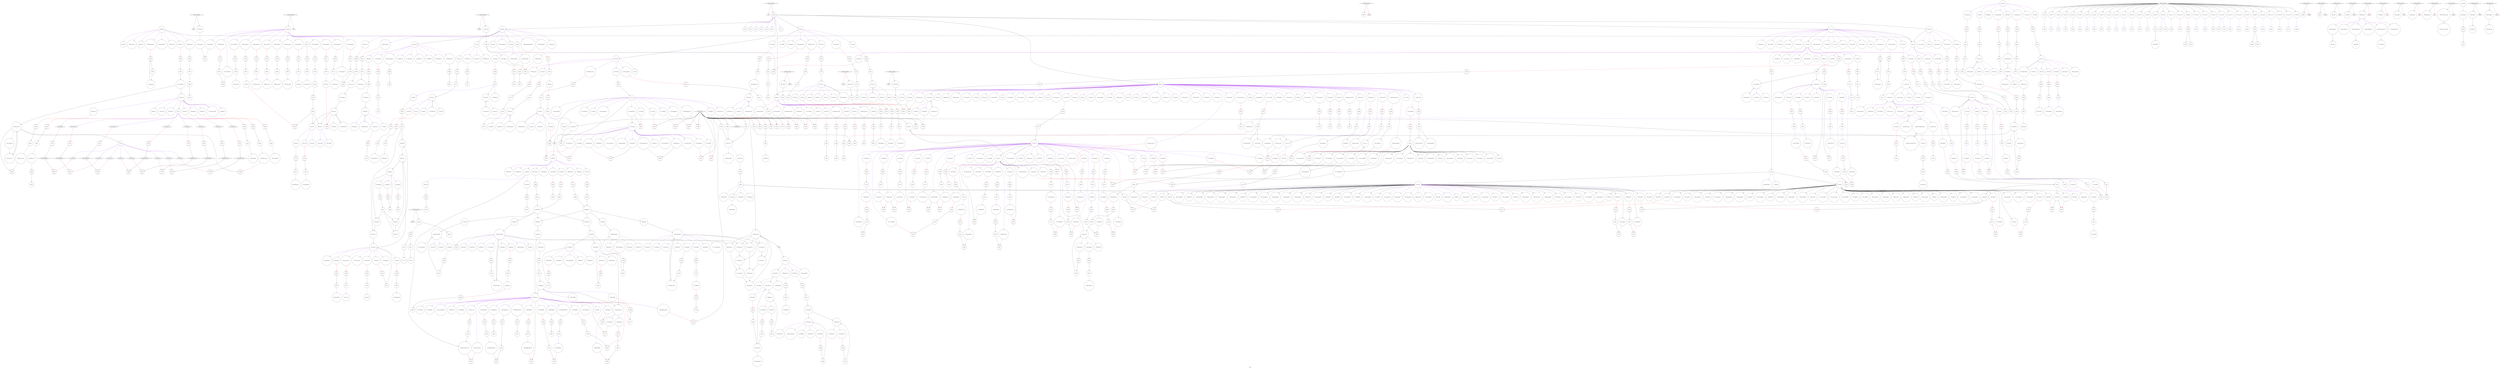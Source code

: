 digraph "PEG" {
	label="PEG";

	Node0x55bf9d10a070 [shape=record,shape=circle,label="{1550:arrayidx41}"];
	Node0x55bf9dfc5410 [shape=record,shape=circle,label="{443:stop_nodes}"];
	Node0x55bf9dfc5410 -> Node0x55bf9e14ed70[color=red];
	Node0x55bf9e11ccb0 [shape=record,shape=Mcircle,label="{3432}"];
	Node0x55bf9e01eea0 [shape=record,shape=circle,label="{111:}"];
	Node0x55bf9dfc5690 [shape=record,shape=circle,label="{886:t}"];
	Node0x55bf9e01efe0 [shape=record,shape=circle,label="{1661:arrayidx38}"];
	Node0x55bf9e1231c0 [shape=record,shape=Mcircle,label="{3543}"];
	Node0x55bf9e1231c0 -> Node0x55bf9e044420[color=black];
	Node0x55bf9dfc57d0 [shape=record,shape=circle,label="{2436:father.2}"];
	Node0x55bf9dfc57d0 -> Node0x55bf9dfc7350[color=black];
	Node0x55bf9dfc57d0 -> Node0x55bf9dfe9c10[color=purple];
	Node0x55bf9dfc57d0 -> Node0x55bf9e01a3a0[color=purple];
	Node0x55bf9dfc5910 [shape=record,shape=circle,label="{1329:bigM194}"];
	Node0x55bf9e01f120 [shape=record,shape=circle,label="{997:}"];
	Node0x55bf9e01f120 -> Node0x55bf9e021560[color=black];
	Node0x55bf9dfc5a50 [shape=record,shape=circle,label="{2879:tail9}"];
	Node0x55bf9dfc5a50 -> Node0x55bf9e1906b0[color=red];
	Node0x55bf9dfc5b90 [shape=record,shape=circle,label="{1772:arcout.0}"];
	Node0x55bf9dfc5b90 -> Node0x55bf9dfd7b00[color=black];
	Node0x55bf9dfc5b90 -> Node0x55bf9dfc6950[color=purple];
	Node0x55bf9dfc5b90 -> Node0x55bf9dfcc660[color=purple];
	Node0x55bf9dfc5b90 -> Node0x55bf9dfcd1a0[color=purple];
	Node0x55bf9e17cb40 [shape=record,shape=Mcircle,label="{3654}"];
	Node0x55bf9e17cb40 -> Node0x55bf9e005e10[color=black];
	Node0x55bf9e01f260 [shape=record,shape=circle,label="{2547:temp.2}"];
	Node0x55bf9e01f260 -> Node0x55bf9e0230e0[color=purple];
	Node0x55bf9e01f260 -> Node0x55bf9e025ca0[color=purple];
	Node0x55bf9e01f260 -> Node0x55bf9e028720[color=purple];
	Node0x55bf9e01f260 -> Node0x55bf9e02b920[color=purple];
	Node0x55bf9e01f260 -> Node0x55bf9e02fde0[color=purple];
	Node0x55bf9dfc5e10 [shape=record,shape=circle,label="{1108:n_trips74}"];
	Node0x55bf9e01f620 [shape=record,shape=circle,label="{776:arcs}"];
	Node0x55bf9e01f620 -> Node0x55bf9e1590f0[color=red];
	Node0x55bf9dfc6090 [shape=record,shape=circle,label="{1551:flow42}"];
	Node0x55bf9dfc61d0 [shape=record,shape=circle,label="{444:}"];
	Node0x55bf9dfc61d0 -> Node0x55bf9dfc70d0[color=black];
	Node0x55bf9e11d380 [shape=record,shape=Mcircle,label="{3433}"];
	Node0x55bf9dfc6310 [shape=record,shape=septagon,label="{887}"];
	Node0x55bf9e01f9e0 [shape=record,shape=circle,label="{1662:cost39}"];
	Node0x55bf9e01fb20 [shape=record,shape=circle,label="{555:stop_arcs}"];
	Node0x55bf9e01fb20 -> Node0x55bf9e1523f0[color=red];
	Node0x55bf9e123890 [shape=record,shape=Mcircle,label="{3544}"];
	Node0x55bf9e123890 -> Node0x55bf9e005550[color=black];
	Node0x55bf9dfc6450 [shape=record,shape=circle,label="{2437:}"];
	Node0x55bf9dfc6450 -> Node0x55bf9dfc57d0[color=black];
	Node0x55bf9e01fc60 [shape=record,shape=circle,label="{998:m33}"];
	Node0x55bf9dfc6810 [shape=record,shape=circle,label="{2880:}"];
	Node0x55bf9dfc6810 -> Node0x55bf9dfcc520[color=black];
	Node0x55bf9dfc6950 [shape=record,shape=circle,label="{1773:add.ptr}"];
	Node0x55bf9dfc6950 -> Node0x55bf9dfc5b90[color=black];
	Node0x55bf9e17d210 [shape=record,shape=Mcircle,label="{3655}"];
	Node0x55bf9e17d210 -> Node0x55bf9e007e90[color=black];
	Node0x55bf9e01fda0 [shape=record,shape=circle,label="{2548:}"];
	Node0x55bf9e01fda0 -> Node0x55bf9e01f260[color=black];
	Node0x55bf9dfc6bd0 [shape=record,shape=circle,label="{2216:sibling_prev25}"];
	Node0x55bf9dfc6bd0 -> Node0x55bf9e13b6f0[color=red];
	Node0x55bf9dfc6e50 [shape=record,shape=diamond,label="{2:dummyVal}"];
	Node0x55bf9e020020 [shape=record,shape=circle,label="{1884:arrayidx47}"];
	Node0x55bf9e020160 [shape=record,shape=circle,label="{777:}"];
	Node0x55bf9e020160 -> Node0x55bf9e0225a0[color=black];
	Node0x55bf9dfc70d0 [shape=record,shape=circle,label="{445:}"];
	Node0x55bf9dfc70d0 -> Node0x55bf9dfd0370[color=black];
	Node0x55bf9e11da50 [shape=record,shape=Mcircle,label="{3434}"];
	Node0x55bf9e0203e0 [shape=record,shape=circle,label="{1220:n_trips132}"];
	Node0x55bf9e020520 [shape=record,shape=circle,label="{113:}"];
	Node0x55bf9dfc7210 [shape=record,shape=circle,label="{888:h}"];
	Node0x55bf9e0207a0 [shape=record,shape=circle,label="{556:}"];
	Node0x55bf9e0207a0 -> Node0x55bf9e0212e0[color=black];
	Node0x55bf9e123f60 [shape=record,shape=Mcircle,label="{3545}"];
	Node0x55bf9e123f60 -> Node0x55bf9e060eb0[color=black];
	Node0x55bf9dfc7350 [shape=record,shape=circle,label="{2438:temp.1}"];
	Node0x55bf9dfc7350 -> Node0x55bf9dfc8110[color=black];
	Node0x55bf9dfc7350 -> Node0x55bf9e13df70[color=black];
	Node0x55bf9dfc7350 -> Node0x55bf9e13e5e0[color=black];
	Node0x55bf9dfc7350 -> Node0x55bf9dfd4e70[color=purple];
	Node0x55bf9dfc7350 -> Node0x55bf9dfd8c80[color=purple];
	Node0x55bf9dfc7350 -> Node0x55bf9dfda580[color=purple];
	Node0x55bf9dfc7350 -> Node0x55bf9dfde2c0[color=purple];
	Node0x55bf9dfc7350 -> Node0x55bf9dfe0e80[color=purple];
	Node0x55bf9dfc7350 -> Node0x55bf9dfe2640[color=purple];
	Node0x55bf9dfc7350 -> Node0x55bf9dfd5d70[color=purple];
	Node0x55bf9dfc7350 -> Node0x55bf9dfebf10[color=purple];
	Node0x55bf9dfc7350 -> Node0x55bf9dfeee90[color=purple];
	Node0x55bf9dfc7350 -> Node0x55bf9dff0790[color=purple];
	Node0x55bf9dfc7350 -> Node0x55bf9dff3c10[color=purple];
	Node0x55bf9dfc7350 -> Node0x55bf9dff8e90[color=purple];
	Node0x55bf9dfc7350 -> Node0x55bf9dffaa10[color=purple];
	Node0x55bf9dfc7350 -> Node0x55bf9e0016d0[color=purple];
	Node0x55bf9dfc7350 -> Node0x55bf9e005190[color=purple];
	Node0x55bf9dfc7350 -> Node0x55bf9dfe91c0[color=purple];
	Node0x55bf9dfc7350 -> Node0x55bf9e00e960[color=purple];
	Node0x55bf9dfc7350 -> Node0x55bf9e010c60[color=purple];
	Node0x55bf9dfc7350 -> Node0x55bf9e012420[color=purple];
	Node0x55bf9dfc7350 -> Node0x55bf9e013960[color=purple];
	Node0x55bf9dfc7350 -> Node0x55bf9e014ea0[color=purple];
	Node0x55bf9e17d8e0 [shape=record,shape=Mcircle,label="{3656}"];
	Node0x55bf9e17d8e0 -> Node0x55bf9dfcf1f0[color=black];
	Node0x55bf9dfc7990 [shape=record,shape=diamond,label="{3:dummyVal}"];
	Node0x55bf9dfc7990 -> Node0x55bf9dfc6e50[color=black];
	Node0x55bf9dfc7990 -> Node0x55bf9e01c060[color=black];
	Node0x55bf9dfc7990 -> Node0x55bf9dfdc100[color=black];
	Node0x55bf9dfc7990 -> Node0x55bf9e002350[color=black];
	Node0x55bf9dfc7990 -> Node0x55bf9dfe5480[color=black];
	Node0x55bf9dfc7990 -> Node0x55bf9dfe6240[color=black];
	Node0x55bf9dfc7990 -> Node0x55bf9dfeda90[color=black];
	Node0x55bf9dfc7990 -> Node0x55bf9e072e30[color=black];
	Node0x55bf9dfc7990 -> Node0x55bf9e06da70[color=black];
	Node0x55bf9dfc7990 -> Node0x55bf9e116a00[color=black];
	Node0x55bf9dfc7990 -> Node0x55bf9e117050[color=black];
	Node0x55bf9dfc7990 -> Node0x55bf9e1191a0[color=black];
	Node0x55bf9dfc7990 -> Node0x55bf9e119810[color=black];
	Node0x55bf9dfc7990 -> Node0x55bf9e119e80[color=black];
	Node0x55bf9dfc7990 -> Node0x55bf9e11a4f0[color=black];
	Node0x55bf9dfc7990 -> Node0x55bf9e11ab60[color=black];
	Node0x55bf9dfc7990 -> Node0x55bf9e11b1d0[color=black];
	Node0x55bf9dfc7990 -> Node0x55bf9e136160[color=black];
	Node0x55bf9dfc7990 -> Node0x55bf9e1367d0[color=black];
	Node0x55bf9dfc7990 -> Node0x55bf9e1374b0[color=black];
	Node0x55bf9dfc7990 -> Node0x55bf9e137b20[color=black];
	Node0x55bf9dfc7990 -> Node0x55bf9e138f30[color=black];
	Node0x55bf9dfc7990 -> Node0x55bf9e13b080[color=black];
	Node0x55bf9dfc7990 -> Node0x55bf9e13b6f0[color=black];
	Node0x55bf9dfc7990 -> Node0x55bf9e13ec50[color=black];
	Node0x55bf9e020de0 [shape=record,shape=circle,label="{1885:flow}"];
	Node0x55bf9e11e120 [shape=record,shape=Mcircle,label="{3435}"];
	Node0x55bf9dfc7e90 [shape=record,shape=circle,label="{1996:stop_arcs}"];
	Node0x55bf9dfc7e90 -> Node0x55bf9e177de0[color=red];
	Node0x55bf9dfc7fd0 [shape=record,shape=septagon,label="{889}"];
	Node0x55bf9e0212e0 [shape=record,shape=circle,label="{557:}"];
	Node0x55bf9e0212e0 -> Node0x55bf9e027be0[color=black];
	Node0x55bf9e14e6a0 [shape=record,shape=Mcircle,label="{3546}"];
	Node0x55bf9e14e6a0 -> Node0x55bf9e063f70[color=black];
	Node0x55bf9dfc8110 [shape=record,shape=circle,label="{2439:new_pred.0}"];
	Node0x55bf9dfc8110 -> Node0x55bf9e13d1d0[color=black];
	Node0x55bf9dfc8110 -> Node0x55bf9dfed590[color=purple];
	Node0x55bf9dfc8110 -> Node0x55bf9dff7590[color=purple];
	Node0x55bf9e021420 [shape=record,shape=circle,label="{2107:net}"];
	Node0x55bf9e021420 -> Node0x55bf9e022fa0[color=purple];
	Node0x55bf9e021420 -> Node0x55bf9e02d9a0[color=purple];
	Node0x55bf9e021420 -> Node0x55bf9e0356a0[color=purple];
	Node0x55bf9e021420 -> Node0x55bf9e0388a0[color=purple];
	Node0x55bf9e021420 -> Node0x55bf9e045320[color=purple];
	Node0x55bf9e021420 -> Node0x55bf9e007490[color=purple];
	Node0x55bf9e021560 [shape=record,shape=circle,label="{1000:add.ptr34}"];
	Node0x55bf9e021560 -> Node0x55bf9e11d380[color=black];
	Node0x55bf9dfc8250 [shape=record,shape=circle,label="{2882:head10}"];
	Node0x55bf9dfc8250 -> Node0x55bf9e190d80[color=red];
	Node0x55bf9e17dfb0 [shape=record,shape=Mcircle,label="{3657}"];
	Node0x55bf9e17dfb0 -> Node0x55bf9dfdb980[color=black];
	Node0x55bf9dfc84d0 [shape=record,shape=circle,label="{1111:arrayidx76}"];
	Node0x55bf9dfc84d0 -> Node0x55bf9e120940[color=black];
	Node0x55bf9dfc8610 [shape=record,shape=circle,label="{4:net}"];
	Node0x55bf9dfc8610 -> Node0x55bf9e05d170[color=black];
	Node0x55bf9dfc8610 -> Node0x55bf9e008610[color=black];
	Node0x55bf9dfc8610 -> Node0x55bf9e0727f0[color=black];
	Node0x55bf9dfc8610 -> Node0x55bf9e007d50[color=black];
	Node0x55bf9dfc8610 -> Node0x55bf9e021420[color=black];
	Node0x55bf9dfc8610 -> Node0x55bf9dfcaea0[color=black];
	Node0x55bf9dfc8610 -> Node0x55bf9e044a60[color=black];
	Node0x55bf9dfc8610 -> Node0x55bf9e018320[color=purple];
	Node0x55bf9dfc8610 -> Node0x55bf9e01eea0[color=purple];
	Node0x55bf9dfc8610 -> Node0x55bf9e0315a0[color=purple];
	Node0x55bf9dfc8610 -> Node0x55bf9e00b590[color=purple];
	Node0x55bf9dfc8610 -> Node0x55bf9e058530[color=purple];
	Node0x55bf9dfc8610 -> Node0x55bf9e05bff0[color=purple];
	Node0x55bf9dfc8610 -> Node0x55bf9e0673f0[color=purple];
	Node0x55bf9dfc8750 [shape=record,shape=circle,label="{1554:arrayidx44}"];
	Node0x55bf9dfc8890 [shape=record,shape=circle,label="{447:nodes}"];
	Node0x55bf9dfc8890 -> Node0x55bf9e14f440[color=red];
	Node0x55bf9e11e7f0 [shape=record,shape=Mcircle,label="{3436}"];
	Node0x55bf9dfc89d0 [shape=record,shape=circle,label="{1997:}"];
	Node0x55bf9dfc89d0 -> Node0x55bf9dfca0e0[color=black];
	Node0x55bf9dfc8b10 [shape=record,shape=circle,label="{890:c}"];
	Node0x55bf9e021e20 [shape=record,shape=circle,label="{1665:arrayidx41}"];
	Node0x55bf9e14ed70 [shape=record,shape=Mcircle,label="{3547}"];
	Node0x55bf9e14ed70 -> Node0x55bf9dfc61d0[color=black];
	Node0x55bf9e0220a0 [shape=record,shape=circle,label="{1001:stop_arcs}"];
	Node0x55bf9e0220a0 -> Node0x55bf9e11d380[color=red];
	Node0x55bf9dfc96e0 [shape=record,shape=circle,label="{2883:}"];
	Node0x55bf9dfc96e0 -> Node0x55bf9dfcb8a0[color=black];
	Node0x55bf9e17e680 [shape=record,shape=Mcircle,label="{3658}"];
	Node0x55bf9e17e680 -> Node0x55bf9dfdf1c0[color=black];
	Node0x55bf9dfc9aa0 [shape=record,shape=circle,label="{1112:tail77}"];
	Node0x55bf9dfc9aa0 -> Node0x55bf9e120940[color=red];
	Node0x55bf9e0225a0 [shape=record,shape=circle,label="{780:arc.0}"];
	Node0x55bf9e0225a0 -> Node0x55bf9e023360[color=purple];
	Node0x55bf9e0225a0 -> Node0x55bf9e026060[color=purple];
	Node0x55bf9e0225a0 -> Node0x55bf9e0275a0[color=purple];
	Node0x55bf9e0225a0 -> Node0x55bf9e02ab60[color=purple];
	Node0x55bf9e0225a0 -> Node0x55bf9e02eb20[color=purple];
	Node0x55bf9dfc9be0 [shape=record,shape=circle,label="{2662:depth}"];
	Node0x55bf9dfc9d20 [shape=record,shape=circle,label="{1555:flow45}"];
	Node0x55bf9dfc9e60 [shape=record,shape=circle,label="{448:}"];
	Node0x55bf9dfc9e60 -> Node0x55bf9dfcb260[color=purple];
	Node0x55bf9e11eec0 [shape=record,shape=Mcircle,label="{3437}"];
	Node0x55bf9e022820 [shape=record,shape=circle,label="{1223:arrayidx134}"];
	Node0x55bf9e022820 -> Node0x55bf9e126240[color=black];
	Node0x55bf9dfc9fa0 [shape=record,shape=circle,label="{3105:arrayidx10}"];
	Node0x55bf9dfc9fa0 -> Node0x55bf9e194ad0[color=red];
	Node0x55bf9dfca0e0 [shape=record,shape=circle,label="{1998:}"];
	Node0x55bf9dfca0e0 -> Node0x55bf9dfdc880[color=black];
	Node0x55bf9dfca220 [shape=record,shape=septagon,label="{891}"];
	Node0x55bf9e022be0 [shape=record,shape=circle,label="{1666:org_cost42}"];
	Node0x55bf9e022d20 [shape=record,shape=circle,label="{559:arcs}"];
	Node0x55bf9e022d20 -> Node0x55bf9e152ac0[color=red];
	Node0x55bf9e14f440 [shape=record,shape=Mcircle,label="{3548}"];
	Node0x55bf9e14f440 -> Node0x55bf9dfc9e60[color=black];
	Node0x55bf9e022e60 [shape=record,shape=circle,label="{3216:arrayidx16}"];
	Node0x55bf9e022e60 -> Node0x55bf9e1973b0[color=red];
	Node0x55bf9e022fa0 [shape=record,shape=circle,label="{2109:nodes}"];
	Node0x55bf9e022fa0 -> Node0x55bf9e17b6d0[color=red];
	Node0x55bf9e17ed50 [shape=record,shape=Mcircle,label="{3659}"];
	Node0x55bf9e17ed50 -> Node0x55bf9dff53d0[color=black];
	Node0x55bf9e0230e0 [shape=record,shape=circle,label="{2552:depth74}"];
	Node0x55bf9dfca720 [shape=record,shape=circle,label="{2220:outfile}"];
	Node0x55bf9e023220 [shape=record,shape=circle,label="{2995:}"];
	Node0x55bf9e023360 [shape=record,shape=circle,label="{781:incdec.ptr}"];
	Node0x55bf9e023360 -> Node0x55bf9e0225a0[color=black];
	Node0x55bf9e11f590 [shape=record,shape=Mcircle,label="{3438}"];
	Node0x55bf9e0235e0 [shape=record,shape=circle,label="{1224:tail135}"];
	Node0x55bf9e0235e0 -> Node0x55bf9e126240[color=red];
	Node0x55bf9dfca9a0 [shape=record,shape=circle,label="{3106:}"];
	Node0x55bf9dfca9a0 -> Node0x55bf9e1406d0[color=black];
	Node0x55bf9e023860 [shape=record,shape=circle,label="{560:}"];
	Node0x55bf9e023860 -> Node0x55bf9e0258e0[color=black];
	Node0x55bf9e14fb10 [shape=record,shape=Mcircle,label="{3549}"];
	Node0x55bf9e14fb10 -> Node0x55bf9dfd4ab0[color=black];
	Node0x55bf9dfcac20 [shape=record,shape=circle,label="{1335:arcs199}"];
	Node0x55bf9dfcac20 -> Node0x55bf9e16c380[color=red];
	Node0x55bf9e0239a0 [shape=record,shape=circle,label="{3217:}"];
	Node0x55bf9e0239a0 -> Node0x55bf9e0243a0[color=purple];
	Node0x55bf9e023ae0 [shape=record,shape=circle,label="{2110:}"];
	Node0x55bf9e023ae0 -> Node0x55bf9e138860[color=black];
	Node0x55bf9e023ae0 -> Node0x55bf9e13aa10[color=black];
	Node0x55bf9e023ae0 -> Node0x55bf9e025a20[color=purple];
	Node0x55bf9e023ae0 -> Node0x55bf9e0270a0[color=purple];
	Node0x55bf9e023ae0 -> Node0x55bf9e0284a0[color=purple];
	Node0x55bf9e023ae0 -> Node0x55bf9e029da0[color=purple];
	Node0x55bf9e023ae0 -> Node0x55bf9e02b1a0[color=purple];
	Node0x55bf9e023ae0 -> Node0x55bf9e02c5a0[color=purple];
	Node0x55bf9e023ae0 -> Node0x55bf9e02fb60[color=purple];
	Node0x55bf9e023ae0 -> Node0x55bf9e0310a0[color=purple];
	Node0x55bf9e023ae0 -> Node0x55bf9e0325e0[color=purple];
	Node0x55bf9e023ae0 -> Node0x55bf9e0342a0[color=purple];
	Node0x55bf9e023ae0 -> Node0x55bf9e072cf0[color=purple];
	Node0x55bf9e023ae0 -> Node0x55bf9dfc6bd0[color=purple];
	Node0x55bf9e023c20 [shape=record,shape=circle,label="{1003:dummy_arcs35}"];
	Node0x55bf9e023c20 -> Node0x55bf9e15f050[color=red];
	Node0x55bf9e17f420 [shape=record,shape=Mcircle,label="{3660}"];
	Node0x55bf9e17f420 -> Node0x55bf9dffb190[color=black];
	Node0x55bf9dfcaea0 [shape=record,shape=circle,label="{2221:net}"];
	Node0x55bf9dfcaea0 -> Node0x55bf9dfce430[color=black];
	Node0x55bf9dfcaea0 -> Node0x55bf9dfce7f0[color=purple];
	Node0x55bf9dfcaea0 -> Node0x55bf9dfcffb0[color=purple];
	Node0x55bf9dfcaea0 -> Node0x55bf9dfdaa80[color=purple];
	Node0x55bf9dfcaea0 -> Node0x55bf9dfdc4c0[color=purple];
	Node0x55bf9dfcaea0 -> Node0x55bf9dffbf50[color=purple];
	Node0x55bf9dfcafe0 [shape=record,shape=circle,label="{1114:n78}"];
	Node0x55bf9dfcb120 [shape=record,shape=circle,label="{2664:depth1}"];
	Node0x55bf9dfcb260 [shape=record,shape=circle,label="{450:incdec.ptr3}"];
	Node0x55bf9dfcb260 -> Node0x55bf9dfc9290[color=black];
	Node0x55bf9e11fc00 [shape=record,shape=Mcircle,label="{3439}"];
	Node0x55bf9e023fe0 [shape=record,shape=circle,label="{118:}"];
	Node0x55bf9dfcb3a0 [shape=record,shape=circle,label="{2000:arcs}"];
	Node0x55bf9dfcb3a0 -> Node0x55bf9e1784b0[color=red];
	Node0x55bf9e024120 [shape=record,shape=circle,label="{2775:iplus}"];
	Node0x55bf9e024120 -> Node0x55bf9e028ea0[color=black];
	Node0x55bf9e1501e0 [shape=record,shape=Mcircle,label="{3550}"];
	Node0x55bf9e1501e0 -> Node0x55bf9dfdb0c0[color=black];
	Node0x55bf9dfcb620 [shape=record,shape=circle,label="{1336:}"];
	Node0x55bf9dfcb620 -> Node0x55bf9dfce2f0[color=black];
	Node0x55bf9dfcb620 -> Node0x55bf9dfcee30[color=black];
	Node0x55bf9e0243a0 [shape=record,shape=circle,label="{3218:abs_cost}"];
	Node0x55bf9e0244e0 [shape=record,shape=circle,label="{1004:}"];
	Node0x55bf9e0244e0 -> Node0x55bf9e0267e0[color=black];
	Node0x55bf9dfcb8a0 [shape=record,shape=circle,label="{2886:jplus.0}"];
	Node0x55bf9dfcb8a0 -> Node0x55bf9e069d30[color=black];
	Node0x55bf9dfcb8a0 -> Node0x55bf9e024da0[color=black];
	Node0x55bf9dfcb8a0 -> Node0x55bf9dfe9e90[color=black];
	Node0x55bf9dfcb8a0 -> Node0x55bf9dfeac50[color=black];
	Node0x55bf9e17faf0 [shape=record,shape=Mcircle,label="{3661}"];
	Node0x55bf9e17faf0 -> Node0x55bf9dffec50[color=black];
	Node0x55bf9e024760 [shape=record,shape=circle,label="{340:tmp.1}"];
	Node0x55bf9e024760 -> Node0x55bf9e043660[color=black];
	Node0x55bf9e024760 -> Node0x55bf9e044e20[color=black];
	Node0x55bf9dfcb9e0 [shape=record,shape=hexagon,label="{3329:offset_0}"];
	Node0x55bf9dfcb9e0 -> Node0x55bf9e132410[color=red];
	Node0x55bf9e0248a0 [shape=record,shape=circle,label="{2997:}"];
	Node0x55bf9e1202d0 [shape=record,shape=Mcircle,label="{3440}"];
	Node0x55bf9dfcbee0 [shape=record,shape=circle,label="{3108:arrayidx11}"];
	Node0x55bf9dfcbee0 -> Node0x55bf9e1951a0[color=red];
	Node0x55bf9dfcc020 [shape=record,shape=circle,label="{2001:}"];
	Node0x55bf9dfcc020 -> Node0x55bf9dfd1130[color=black];
	Node0x55bf9e024da0 [shape=record,shape=circle,label="{2776:jplus}"];
	Node0x55bf9e024da0 -> Node0x55bf9e036e60[color=black];
	Node0x55bf9e024ee0 [shape=record,shape=circle,label="{1669:arrayidx44}"];
	Node0x55bf9e1508b0 [shape=record,shape=Mcircle,label="{3551}"];
	Node0x55bf9e1508b0 -> Node0x55bf9dfde040[color=black];
	Node0x55bf9e025020 [shape=record,shape=circle,label="{1005:n36}"];
	Node0x55bf9dfcc520 [shape=record,shape=circle,label="{2887:iplus.0}"];
	Node0x55bf9dfcc520 -> Node0x55bf9e069330[color=black];
	Node0x55bf9dfcc520 -> Node0x55bf9e024120[color=black];
	Node0x55bf9dfcc520 -> Node0x55bf9dfe9e90[color=black];
	Node0x55bf9dfcc520 -> Node0x55bf9dfeac50[color=black];
	Node0x55bf9dfcc660 [shape=record,shape=circle,label="{1780:arrayidx}"];
	Node0x55bf9e1801c0 [shape=record,shape=Mcircle,label="{3662}"];
	Node0x55bf9e1801c0 -> Node0x55bf9e001d10[color=black];
	Node0x55bf9e025160 [shape=record,shape=circle,label="{341:node.2}"];
	Node0x55bf9e025160 -> Node0x55bf9e024760[color=black];
	Node0x55bf9e025160 -> Node0x55bf9e02aa20[color=purple];
	Node0x55bf9e025160 -> Node0x55bf9e02d360[color=purple];
	Node0x55bf9e025160 -> Node0x55bf9e030060[color=purple];
	Node0x55bf9e025160 -> Node0x55bf9e0338a0[color=purple];
	Node0x55bf9e025160 -> Node0x55bf9e035ba0[color=purple];
	Node0x55bf9e025160 -> Node0x55bf9e038c60[color=purple];
	Node0x55bf9e025160 -> Node0x55bf9e03bfa0[color=purple];
	Node0x55bf9e025160 -> Node0x55bf9e041220[color=purple];
	Node0x55bf9dfcc7a0 [shape=record,shape=hexagon,label="{3330:offset_0}"];
	Node0x55bf9dfcc7a0 -> Node0x55bf9e19a360[color=red];
	Node0x55bf9dfcc8e0 [shape=record,shape=circle,label="{1116:arrayidx79}"];
	Node0x55bf9dfcc8e0 -> Node0x55bf9e121010[color=black];
	Node0x55bf9dfccb60 [shape=record,shape=circle,label="{1559:arrayidx48}"];
	Node0x55bf9e120940 [shape=record,shape=Mcircle,label="{3441}"];
	Node0x55bf9e0252a0 [shape=record,shape=circle,label="{2334:iplus}"];
	Node0x55bf9e0252a0 -> Node0x55bf9dfc7350[color=black];
	Node0x55bf9e0252a0 -> Node0x55bf9e06c7b0[color=purple];
	Node0x55bf9e0253e0 [shape=record,shape=circle,label="{1227:arrayidx136}"];
	Node0x55bf9e0253e0 -> Node0x55bf9e126910[color=black];
	Node0x55bf9dfccca0 [shape=record,shape=circle,label="{3109:}"];
	Node0x55bf9dfccca0 -> Node0x55bf9e140000[color=black];
	Node0x55bf9dfccde0 [shape=record,shape=circle,label="{2002:m}"];
	Node0x55bf9e025660 [shape=record,shape=circle,label="{2777:w}"];
	Node0x55bf9e0257a0 [shape=record,shape=circle,label="{1670:flow45}"];
	Node0x55bf9e0258e0 [shape=record,shape=circle,label="{563:arc.0}"];
	Node0x55bf9e0258e0 -> Node0x55bf9e0266a0[color=purple];
	Node0x55bf9e0258e0 -> Node0x55bf9e029c60[color=purple];
	Node0x55bf9e0258e0 -> Node0x55bf9e02c320[color=purple];
	Node0x55bf9e0258e0 -> Node0x55bf9e02e260[color=purple];
	Node0x55bf9e150f80 [shape=record,shape=Mcircle,label="{3552}"];
	Node0x55bf9e150f80 -> Node0x55bf9dfeead0[color=black];
	Node0x55bf9e025a20 [shape=record,shape=circle,label="{2113:incdec.ptr}"];
	Node0x55bf9e025a20 -> Node0x55bf9e00c350[color=black];
	Node0x55bf9e025a20 -> Node0x55bf9e136e40[color=black];
	Node0x55bf9dfcd1a0 [shape=record,shape=circle,label="{1781:ident}"];
	Node0x55bf9e180890 [shape=record,shape=Mcircle,label="{3663}"];
	Node0x55bf9e180890 -> Node0x55bf9e0127e0[color=black];
	Node0x55bf9e025ca0 [shape=record,shape=circle,label="{2556:orientation76}"];
	Node0x55bf9e025de0 [shape=record,shape=circle,label="{342:}"];
	Node0x55bf9e025de0 -> Node0x55bf9e025160[color=black];
	Node0x55bf9dfc8ed0 [shape=record,shape=diamond,label="{3331:dummyVal}"];
	Node0x55bf9dfc8ed0 -> Node0x55bf9e132410[color=black];
	Node0x55bf9dfc9010 [shape=record,shape=circle,label="{1117:head80}"];
	Node0x55bf9dfc9010 -> Node0x55bf9e121010[color=red];
	Node0x55bf9e026060 [shape=record,shape=circle,label="{785:cost}"];
	Node0x55bf9dfc9150 [shape=record,shape=circle,label="{1560:tail49}"];
	Node0x55bf9dfc9150 -> Node0x55bf9e12c080[color=red];
	Node0x55bf9dfc9290 [shape=record,shape=circle,label="{453:node.0}"];
	Node0x55bf9dfc9290 -> Node0x55bf9dfcebb0[color=purple];
	Node0x55bf9dfc9290 -> Node0x55bf9dfd2670[color=purple];
	Node0x55bf9dfc9290 -> Node0x55bf9dfd4330[color=purple];
	Node0x55bf9e121010 [shape=record,shape=Mcircle,label="{3442}"];
	Node0x55bf9e0261a0 [shape=record,shape=circle,label="{2335:jplus}"];
	Node0x55bf9e0261a0 -> Node0x55bf9dfc8110[color=black];
	Node0x55bf9e0261a0 -> Node0x55bf9e033620[color=black];
	Node0x55bf9e0261a0 -> Node0x55bf9e059bb0[color=black];
	Node0x55bf9e0262e0 [shape=record,shape=circle,label="{1228:head137}"];
	Node0x55bf9e0262e0 -> Node0x55bf9e126910[color=red];
	Node0x55bf9dfc93d0 [shape=record,shape=circle,label="{3110:arrayidx12}"];
	Node0x55bf9dfc93d0 -> Node0x55bf9e140000[color=red];
	Node0x55bf9e0266a0 [shape=record,shape=circle,label="{564:incdec.ptr}"];
	Node0x55bf9e0266a0 -> Node0x55bf9e0258e0[color=black];
	Node0x55bf9e151650 [shape=record,shape=Mcircle,label="{3553}"];
	Node0x55bf9e151650 -> Node0x55bf9dff3850[color=black];
	Node0x55bf9dfce2f0 [shape=record,shape=circle,label="{1339:arrayidx202}"];
	Node0x55bf9dfce430 [shape=record,shape=circle,label="{232:net}"];
	Node0x55bf9dfce430 -> Node0x55bf9dfcfbf0[color=purple];
	Node0x55bf9dfce430 -> Node0x55bf9dfd1c70[color=purple];
	Node0x55bf9dfce430 -> Node0x55bf9dfe0480[color=purple];
	Node0x55bf9dfce430 -> Node0x55bf9dfe28c0[color=purple];
	Node0x55bf9e0267e0 [shape=record,shape=circle,label="{1007:add.ptr37}"];
	Node0x55bf9e0267e0 -> Node0x55bf9e11da50[color=black];
	Node0x55bf9e180f60 [shape=record,shape=Mcircle,label="{3664}"];
	Node0x55bf9e180f60 -> Node0x55bf9dfe1c40[color=black];
	Node0x55bf9dfce6b0 [shape=record,shape=hexagon,label="{3332:offset_1}"];
	Node0x55bf9dfce6b0 -> Node0x55bf9e132ae0[color=red];
	Node0x55bf9dfce7f0 [shape=record,shape=circle,label="{2225:stop_arcs}"];
	Node0x55bf9dfce7f0 -> Node0x55bf9e17d8e0[color=red];
	Node0x55bf9dfce930 [shape=record,shape=septagon,label="{11}"];
	Node0x55bf9dfcea70 [shape=record,shape=circle,label="{2668:orientation}"];
	Node0x55bf9dfcebb0 [shape=record,shape=circle,label="{454:incdec.ptr10}"];
	Node0x55bf9dfcebb0 -> Node0x55bf9dfc9290[color=black];
	Node0x55bf9e1216e0 [shape=record,shape=Mcircle,label="{3443}"];
	Node0x55bf9e026e20 [shape=record,shape=circle,label="{2336:iminus}"];
	Node0x55bf9e026e20 -> Node0x55bf9e00bf90[color=black];
	Node0x55bf9e026e20 -> Node0x55bf9e008750[color=purple];
	Node0x55bf9e026e20 -> Node0x55bf9e06eab0[color=purple];
	Node0x55bf9dfcecf0 [shape=record,shape=circle,label="{2004:m_impl1}"];
	Node0x55bf9e151d20 [shape=record,shape=Mcircle,label="{3554}"];
	Node0x55bf9e151d20 -> Node0x55bf9dff7f90[color=black];
	Node0x55bf9dfcee30 [shape=record,shape=circle,label="{1340:org_cost203}"];
	Node0x55bf9e0270a0 [shape=record,shape=circle,label="{2115:basic_arc}"];
	Node0x55bf9e0270a0 -> Node0x55bf9e136160[color=red];
	Node0x55bf9e0271e0 [shape=record,shape=circle,label="{1008:stop_dummy}"];
	Node0x55bf9e0271e0 -> Node0x55bf9e11da50[color=red];
	Node0x55bf9e181630 [shape=record,shape=Mcircle,label="{3665}"];
	Node0x55bf9e181630 -> Node0x55bf9e033c60[color=black];
	Node0x55bf9dfcf0b0 [shape=record,shape=hexagon,label="{3333:offset_1}"];
	Node0x55bf9dfcf0b0 -> Node0x55bf9e19aa30[color=red];
	Node0x55bf9dfcf1f0 [shape=record,shape=circle,label="{2226:}"];
	Node0x55bf9dfcf1f0 -> Node0x55bf9dfd2030[color=black];
	Node0x55bf9dfcf330 [shape=record,shape=circle,label="{1119:cost81}"];
	Node0x55bf9dfcf470 [shape=record,shape=circle,label="{12:.str}"];
	Node0x55bf9dfcf470 -> Node0x55bf9e019ea0[color=purple];
	Node0x55bf9e0275a0 [shape=record,shape=circle,label="{787:tail}"];
	Node0x55bf9e0275a0 -> Node0x55bf9e1597c0[color=red];
	Node0x55bf9e121db0 [shape=record,shape=Mcircle,label="{3444}"];
	Node0x55bf9e0276e0 [shape=record,shape=circle,label="{2337:jminus}"];
	Node0x55bf9e0276e0 -> Node0x55bf9e01f260[color=black];
	Node0x55bf9e0276e0 -> Node0x55bf9e007710[color=black];
	Node0x55bf9dfcf830 [shape=record,shape=circle,label="{3112:arrayidx13}"];
	Node0x55bf9dfcf830 -> Node0x55bf9e1406d0[color=red];
	Node0x55bf9dfcfab0 [shape=record,shape=circle,label="{898:inputfile}"];
	Node0x55bf9e027aa0 [shape=record,shape=circle,label="{1673:arrayidx47}"];
	Node0x55bf9e027be0 [shape=record,shape=circle,label="{566:}"];
	Node0x55bf9e1523f0 [shape=record,shape=Mcircle,label="{3555}"];
	Node0x55bf9e1523f0 -> Node0x55bf9e0207a0[color=black];
	Node0x55bf9dfcfbf0 [shape=record,shape=circle,label="{234:nodes}"];
	Node0x55bf9dfcfbf0 -> Node0x55bf9e1439e0[color=red];
	Node0x55bf9dfcfd30 [shape=record,shape=circle,label="{2891:call11}"];
	Node0x55bf9dfcfd30 -> Node0x55bf9e026e20[color=black];
	Node0x55bf9dfcfd30 -> Node0x55bf9dfeca50[color=purple];
	Node0x55bf9dfcfd30 -> Node0x55bf9dfef250[color=purple];
	Node0x55bf9dfcfd30 -> Node0x55bf9dff2310[color=purple];
	Node0x55bf9e181d00 [shape=record,shape=Mcircle,label="{3666}"];
	Node0x55bf9e181d00 -> Node0x55bf9e0384e0[color=black];
	Node0x55bf9dfcfe70 [shape=record,shape=diamond,label="{3334:dummyVal}"];
	Node0x55bf9dfcfe70 -> Node0x55bf9e132ae0[color=black];
	Node0x55bf9dfcffb0 [shape=record,shape=circle,label="{2227:m_impl}"];
	Node0x55bf9e027e60 [shape=record,shape=circle,label="{788:}"];
	Node0x55bf9e027e60 -> Node0x55bf9e028ae0[color=purple];
	Node0x55bf9dfd0230 [shape=record,shape=circle,label="{1563:arrayidx51}"];
	Node0x55bf9dfd0370 [shape=record,shape=circle,label="{456:}"];
	Node0x55bf9e122480 [shape=record,shape=Mcircle,label="{3445}"];
	Node0x55bf9e027fa0 [shape=record,shape=circle,label="{2338:w}"];
	Node0x55bf9e0280e0 [shape=record,shape=circle,label="{1231:org_cost138}"];
	Node0x55bf9dfd05f0 [shape=record,shape=circle,label="{899:arraydecay}"];
	Node0x55bf9e028220 [shape=record,shape=circle,label="{1674:flow48}"];
	Node0x55bf9e152ac0 [shape=record,shape=Mcircle,label="{3556}"];
	Node0x55bf9e152ac0 -> Node0x55bf9e023860[color=black];
	Node0x55bf9dfd0730 [shape=record,shape=circle,label="{235:}"];
	Node0x55bf9dfd0730 -> Node0x55bf9dfcdce0[color=black];
	Node0x55bf9e0284a0 [shape=record,shape=circle,label="{2117:pred}"];
	Node0x55bf9e0284a0 -> Node0x55bf9e1367d0[color=red];
	Node0x55bf9e0285e0 [shape=record,shape=circle,label="{1010:nodes38}"];
	Node0x55bf9e0285e0 -> Node0x55bf9e15f720[color=red];
	Node0x55bf9e1823d0 [shape=record,shape=Mcircle,label="{3667}"];
	Node0x55bf9e1823d0 -> Node0x55bf9e056c30[color=black];
	Node0x55bf9e028720 [shape=record,shape=circle,label="{2560:flow80}"];
	Node0x55bf9dfd09b0 [shape=record,shape=hexagon,label="{3335:offset_2}"];
	Node0x55bf9dfd09b0 -> Node0x55bf9e1331b0[color=red];
	Node0x55bf9dfd0c30 [shape=record,shape=circle,label="{1121:org_cost82}"];
	Node0x55bf9dfd0d70 [shape=record,shape=circle,label="{14:.str.1}"];
	Node0x55bf9dfd0d70 -> Node0x55bf9e020520[color=purple];
	Node0x55bf9e0289a0 [shape=record,shape=circle,label="{1896:mark53}"];
	Node0x55bf9e028ae0 [shape=record,shape=circle,label="{789:potential}"];
	Node0x55bf9dfd0eb0 [shape=record,shape=circle,label="{1564:head52}"];
	Node0x55bf9dfd0eb0 -> Node0x55bf9e12c6f0[color=red];
	Node0x55bf9e122b50 [shape=record,shape=Mcircle,label="{3446}"];
	Node0x55bf9e028c20 [shape=record,shape=circle,label="{2339:bea}"];
	Node0x55bf9e028c20 -> Node0x55bf9e073330[color=black];
	Node0x55bf9e028c20 -> Node0x55bf9e032d60[color=purple];
	Node0x55bf9e028c20 -> Node0x55bf9e0379a0[color=purple];
	Node0x55bf9e028d60 [shape=record,shape=circle,label="{125:}"];
	Node0x55bf9dfd1130 [shape=record,shape=circle,label="{2007:arrayidx}"];
	Node0x55bf9dfd1130 -> Node0x55bf9dfd7600[color=black];
	Node0x55bf9dfd1130 -> Node0x55bf9dfd8a00[color=black];
	Node0x55bf9dfd1270 [shape=record,shape=circle,label="{900:}"];
	Node0x55bf9e028ea0 [shape=record,shape=circle,label="{2782:iplus.addr.0}"];
	Node0x55bf9e028ea0 -> Node0x55bf9e02c0a0[color=purple];
	Node0x55bf9e028ea0 -> Node0x55bf9e02eda0[color=purple];
	Node0x55bf9e028ea0 -> Node0x55bf9e030e20[color=purple];
	Node0x55bf9e028ea0 -> Node0x55bf9e033ee0[color=purple];
	Node0x55bf9e153190 [shape=record,shape=Mcircle,label="{3557}"];
	Node0x55bf9e153190 -> Node0x55bf9e033260[color=black];
	Node0x55bf9e028fe0 [shape=record,shape=circle,label="{1011:}"];
	Node0x55bf9e028fe0 -> Node0x55bf9e03e020[color=black];
	Node0x55bf9e028fe0 -> Node0x55bf9e03eb60[color=black];
	Node0x55bf9e028fe0 -> Node0x55bf9e040460[color=black];
	Node0x55bf9e028fe0 -> Node0x55bf9e040e60[color=black];
	Node0x55bf9e028fe0 -> Node0x55bf9e0433e0[color=black];
	Node0x55bf9e028fe0 -> Node0x55bf9e0441a0[color=black];
	Node0x55bf9e028fe0 -> Node0x55bf9e0075d0[color=black];
	Node0x55bf9e028fe0 -> Node0x55bf9e007fd0[color=black];
	Node0x55bf9e028fe0 -> Node0x55bf9e00a2d0[color=black];
	Node0x55bf9e028fe0 -> Node0x55bf9e00ae10[color=black];
	Node0x55bf9e028fe0 -> Node0x55bf9e0574f0[color=black];
	Node0x55bf9e028fe0 -> Node0x55bf9e058170[color=black];
	Node0x55bf9e028fe0 -> Node0x55bf9e05aab0[color=black];
	Node0x55bf9e028fe0 -> Node0x55bf9e05cef0[color=black];
	Node0x55bf9e028fe0 -> Node0x55bf9dfc84d0[color=black];
	Node0x55bf9e028fe0 -> Node0x55bf9dfcc8e0[color=black];
	Node0x55bf9e028fe0 -> Node0x55bf9dfe3cc0[color=black];
	Node0x55bf9e028fe0 -> Node0x55bf9dfea390[color=black];
	Node0x55bf9e028fe0 -> Node0x55bf9e022820[color=black];
	Node0x55bf9e028fe0 -> Node0x55bf9e0253e0[color=black];
	Node0x55bf9e182aa0 [shape=record,shape=Mcircle,label="{3668}"];
	Node0x55bf9e182aa0 -> Node0x55bf9e05a0b0[color=black];
	Node0x55bf9e029260 [shape=record,shape=circle,label="{1454:tail}"];
	Node0x55bf9e029260 -> Node0x55bf9e02c820[color=purple];
	Node0x55bf9dfd1630 [shape=record,shape=hexagon,label="{3336:offset_2}"];
	Node0x55bf9dfd1630 -> Node0x55bf9e19b100[color=red];
	Node0x55bf9d1232b0 [shape=record,shape=Mcircle,label="{3447}"];
	Node0x55bf9dfd1b30 [shape=record,shape=circle,label="{901:call}"];
	Node0x55bf9e0299e0 [shape=record,shape=circle,label="{2783:}"];
	Node0x55bf9e0299e0 -> Node0x55bf9e028ea0[color=black];
	Node0x55bf9e029c60 [shape=record,shape=circle,label="{569:ident}"];
	Node0x55bf9e153860 [shape=record,shape=Mcircle,label="{3558}"];
	Node0x55bf9e153860 -> Node0x55bf9e036460[color=black];
	Node0x55bf9dfd1c70 [shape=record,shape=circle,label="{237:stop_nodes}"];
	Node0x55bf9dfd1c70 -> Node0x55bf9e1440b0[color=red];
	Node0x55bf9e029da0 [shape=record,shape=circle,label="{2119:child}"];
	Node0x55bf9e029da0 -> Node0x55bf9e136e40[color=red];
	Node0x55bf9dfd1db0 [shape=record,shape=circle,label="{680:bigM36}"];
	Node0x55bf9e183170 [shape=record,shape=Mcircle,label="{3669}"];
	Node0x55bf9e183170 -> Node0x55bf9e062030[color=black];
	Node0x55bf9dfd1ef0 [shape=record,shape=diamond,label="{3337:dummyVal}"];
	Node0x55bf9dfd1ef0 -> Node0x55bf9e1331b0[color=black];
	Node0x55bf9dfd2030 [shape=record,shape=circle,label="{2230:add.ptr}"];
	Node0x55bf9dfd2170 [shape=record,shape=circle,label="{1123:tail83}"];
	Node0x55bf9dfd2170 -> Node0x55bf9e162da0[color=red];
	Node0x55bf9dfd22b0 [shape=record,shape=circle,label="{16:.str.2}"];
	Node0x55bf9dfd22b0 -> Node0x55bf9e023fe0[color=purple];
	Node0x55bf9dfd23f0 [shape=record,shape=circle,label="{2673:flow}"];
	Node0x55bf9dfd2670 [shape=record,shape=circle,label="{459:flow7}"];
	Node0x55bf9e124110 [shape=record,shape=Mcircle,label="{3448}"];
	Node0x55bf9e02a3e0 [shape=record,shape=circle,label="{1234:cost139}"];
	Node0x55bf9dfd27b0 [shape=record,shape=septagon,label="{902}"];
	Node0x55bf9e02a520 [shape=record,shape=circle,label="{1677:arrayidx50}"];
	Node0x55bf9e153f30 [shape=record,shape=Mcircle,label="{3559}"];
	Node0x55bf9e153f30 -> Node0x55bf9e0400a0[color=black];
	Node0x55bf9dfd28f0 [shape=record,shape=circle,label="{238:}"];
	Node0x55bf9dfd28f0 -> Node0x55bf9dfd37f0[color=black];
	Node0x55bf9e02a8e0 [shape=record,shape=circle,label="{1013:arcs39}"];
	Node0x55bf9e02a8e0 -> Node0x55bf9e15fdf0[color=red];
	Node0x55bf9e183840 [shape=record,shape=Mcircle,label="{3670}"];
	Node0x55bf9e183840 -> Node0x55bf9e06d430[color=black];
	Node0x55bf9e02aa20 [shape=record,shape=circle,label="{349:orientation}"];
	Node0x55bf9dfd2cb0 [shape=record,shape=hexagon,label="{3338:offset_3}"];
	Node0x55bf9dfd2cb0 -> Node0x55bf9e133880[color=red];
	Node0x55bf9dfd2df0 [shape=record,shape=circle,label="{1124:}"];
	Node0x55bf9dfd2df0 -> Node0x55bf9dfd3e30[color=purple];
	Node0x55bf9e02ab60 [shape=record,shape=circle,label="{792:head}"];
	Node0x55bf9e02ab60 -> Node0x55bf9e159e90[color=red];
	Node0x55bf9dfd3070 [shape=record,shape=circle,label="{1567:arrayidx54}"];
	Node0x55bf9e124760 [shape=record,shape=Mcircle,label="{3449}"];
	Node0x55bf9e02af20 [shape=record,shape=circle,label="{1678:tail51}"];
	Node0x55bf9e02af20 -> Node0x55bf9e12e8a0[color=red];
	Node0x55bf9e154600 [shape=record,shape=Mcircle,label="{3560}"];
	Node0x55bf9e154600 -> Node0x55bf9e044060[color=black];
	Node0x55bf9dfd37f0 [shape=record,shape=circle,label="{239:}"];
	Node0x55bf9dfd37f0 -> Node0x55bf9dfd8dc0[color=black];
	Node0x55bf9e02b1a0 [shape=record,shape=circle,label="{2121:sibling}"];
	Node0x55bf9e02b1a0 -> Node0x55bf9e1374b0[color=red];
	Node0x55bf9e02b2e0 [shape=record,shape=circle,label="{1014:}"];
	Node0x55bf9e02b2e0 -> Node0x55bf9e02f2a0[color=black];
	Node0x55bf9e183f10 [shape=record,shape=Mcircle,label="{3671}"];
	Node0x55bf9e183f10 -> Node0x55bf9dfcdba0[color=black];
	Node0x55bf9dfd3bb0 [shape=record,shape=hexagon,label="{3339:offset_3}"];
	Node0x55bf9dfd3bb0 -> Node0x55bf9e19b7d0[color=red];
	Node0x55bf9dfd3cf0 [shape=record,shape=circle,label="{2232:}"];
	Node0x55bf9dfd3e30 [shape=record,shape=circle,label="{1125:firstout84}"];
	Node0x55bf9dfd3e30 -> Node0x55bf9e163470[color=red];
	Node0x55bf9dfd3f70 [shape=record,shape=circle,label="{18:.str.3}"];
	Node0x55bf9dfd3f70 -> Node0x55bf9e028d60[color=purple];
	Node0x55bf9e02b6a0 [shape=record,shape=circle,label="{793:}"];
	Node0x55bf9e02b6a0 -> Node0x55bf9e02bce0[color=purple];
	Node0x55bf9dfd41f0 [shape=record,shape=circle,label="{1568:cost55}"];
	Node0x55bf9dfd4330 [shape=record,shape=circle,label="{461:basic_arc}"];
	Node0x55bf9dfd4330 -> Node0x55bf9e14fb10[color=red];
	Node0x55bf9e124e30 [shape=record,shape=Mcircle,label="{3450}"];
	Node0x55bf9e02b7e0 [shape=record,shape=circle,label="{1236:tail140}"];
	Node0x55bf9e02b7e0 -> Node0x55bf9e167f60[color=red];
	Node0x55bf9e154cd0 [shape=record,shape=Mcircle,label="{3561}"];
	Node0x55bf9e154cd0 -> Node0x55bf9e0066d0[color=black];
	Node0x55bf9e1845e0 [shape=record,shape=Mcircle,label="{3672}"];
	Node0x55bf9e1845e0 -> Node0x55bf9dfd9a40[color=black];
	Node0x55bf9e02b920 [shape=record,shape=circle,label="{2565:flow83}"];
	Node0x55bf9dfd46f0 [shape=record,shape=diamond,label="{3340:dummyVal}"];
	Node0x55bf9dfd46f0 -> Node0x55bf9e133880[color=black];
	Node0x55bf9dfd4830 [shape=record,shape=circle,label="{2233:call}"];
	Node0x55bf9dfd4970 [shape=record,shape=circle,label="{1126:}"];
	Node0x55bf9dfd4970 -> Node0x55bf9e1216e0[color=black];
	Node0x55bf9e02bce0 [shape=record,shape=circle,label="{794:potential1}"];
	Node0x55bf9dfd4ab0 [shape=record,shape=circle,label="{462:}"];
	Node0x55bf9dfd4ab0 -> Node0x55bf9dfcd7e0[color=purple];
	Node0x55bf9e125500 [shape=record,shape=Mcircle,label="{3451}"];
	Node0x55bf9e02be20 [shape=record,shape=circle,label="{1237:}"];
	Node0x55bf9e02be20 -> Node0x55bf9e02cbe0[color=purple];
	Node0x55bf9e02bf60 [shape=record,shape=circle,label="{130:}"];
	Node0x55bf9e02c0a0 [shape=record,shape=circle,label="{2787:orientation}"];
	Node0x55bf9e02c320 [shape=record,shape=circle,label="{573:flow}"];
	Node0x55bf9e1553a0 [shape=record,shape=Mcircle,label="{3562}"];
	Node0x55bf9e1553a0 -> Node0x55bf9e05cc70[color=black];
	Node0x55bf9dfd4e70 [shape=record,shape=circle,label="{2455:sibling26}"];
	Node0x55bf9dfd4e70 -> Node0x55bf9e183f10[color=red];
	Node0x55bf9e02c5a0 [shape=record,shape=circle,label="{2123:sibling_prev}"];
	Node0x55bf9e02c5a0 -> Node0x55bf9e137b20[color=red];
	Node0x55bf9dfd4fb0 [shape=record,shape=circle,label="{2898:ident}"];
	Node0x55bf9e184cb0 [shape=record,shape=Mcircle,label="{3673}"];
	Node0x55bf9e184cb0 -> Node0x55bf9dfdb340[color=black];
	Node0x55bf9e02c820 [shape=record,shape=circle,label="{1459:potential}"];
	Node0x55bf9dfd5230 [shape=record,shape=hexagon,label="{3341:offset_4}"];
	Node0x55bf9dfd5230 -> Node0x55bf9e133f50[color=red];
	Node0x55bf9dfcd2e0 [shape=record,shape=septagon,label="{2234}"];
	Node0x55bf9dfcd420 [shape=record,shape=circle,label="{1127:nextout85}"];
	Node0x55bf9dfcd420 -> Node0x55bf9e1216e0[color=red];
	Node0x55bf9dfcd560 [shape=record,shape=circle,label="{20:.str.4}"];
	Node0x55bf9dfcd560 -> Node0x55bf9e02bf60[color=purple];
	Node0x55bf9dfcd7e0 [shape=record,shape=circle,label="{463:flow8}"];
	Node0x55bf9e125bd0 [shape=record,shape=Mcircle,label="{3452}"];
	Node0x55bf9e02cbe0 [shape=record,shape=circle,label="{1238:firstout141}"];
	Node0x55bf9e02cbe0 -> Node0x55bf9e168630[color=red];
	Node0x55bf9e02ce60 [shape=record,shape=circle,label="{1681:arrayidx53}"];
	Node0x55bf9e155a70 [shape=record,shape=Mcircle,label="{3563}"];
	Node0x55bf9e155a70 -> Node0x55bf9e061770[color=black];
	Node0x55bf9dfcdba0 [shape=record,shape=circle,label="{2456:}"];
	Node0x55bf9dfcdce0 [shape=record,shape=circle,label="{242:node.0}"];
	Node0x55bf9dfcdce0 -> Node0x55bf9dfd7880[color=purple];
	Node0x55bf9dfcdce0 -> Node0x55bf9dfdb480[color=purple];
	Node0x55bf9dfcdce0 -> Node0x55bf9dfdcb00[color=purple];
	Node0x55bf9e02cfa0 [shape=record,shape=circle,label="{3231:add.ptr}"];
	Node0x55bf9e02cfa0 -> Node0x55bf9e02f020[color=black];
	Node0x55bf9e185380 [shape=record,shape=Mcircle,label="{3674}"];
	Node0x55bf9e185380 -> Node0x55bf9dfdef40[color=black];
	Node0x55bf9e02d360 [shape=record,shape=circle,label="{353:basic_arc}"];
	Node0x55bf9e02d360 -> Node0x55bf9e149940[color=red];
	Node0x55bf9dfce0a0 [shape=record,shape=hexagon,label="{3342:offset_4}"];
	Node0x55bf9dfce0a0 -> Node0x55bf9e19bea0[color=red];
	Node0x55bf9dfd7380 [shape=record,shape=circle,label="{2678:flow6}"];
	Node0x55bf9dfd74c0 [shape=record,shape=circle,label="{1571:arrayidx57}"];
	Node0x55bf9e126240 [shape=record,shape=Mcircle,label="{3453}"];
	Node0x55bf9e02d5e0 [shape=record,shape=circle,label="{1239:}"];
	Node0x55bf9e02d5e0 -> Node0x55bf9e126fe0[color=black];
	Node0x55bf9dfd7600 [shape=record,shape=circle,label="{2014:new_arc.0}"];
	Node0x55bf9dfd7600 -> Node0x55bf9dfd83c0[color=black];
	Node0x55bf9dfd7600 -> Node0x55bf9e004f10[color=black];
	Node0x55bf9dfd7600 -> Node0x55bf9e131730[color=black];
	Node0x55bf9dfd7600 -> Node0x55bf9e131da0[color=black];
	Node0x55bf9dfd7600 -> Node0x55bf9dfe8540[color=purple];
	Node0x55bf9e02d860 [shape=record,shape=circle,label="{1682:head54}"];
	Node0x55bf9e02d860 -> Node0x55bf9e12ef10[color=red];
	Node0x55bf9e156140 [shape=record,shape=Mcircle,label="{3564}"];
	Node0x55bf9e156140 -> Node0x55bf9e065af0[color=black];
	Node0x55bf9dfd7880 [shape=record,shape=circle,label="{243:incdec.ptr}"];
	Node0x55bf9dfd7880 -> Node0x55bf9dfcdce0[color=black];
	Node0x55bf9e02d9a0 [shape=record,shape=circle,label="{2125:n}"];
	Node0x55bf9dfd7b00 [shape=record,shape=circle,label="{1793:arcout.1}"];
	Node0x55bf9dfd7b00 -> Node0x55bf9dfd8500[color=purple];
	Node0x55bf9dfd7b00 -> Node0x55bf9dfe1b00[color=purple];
	Node0x55bf9dfd7b00 -> Node0x55bf9dfe2b40[color=purple];
	Node0x55bf9dfd7b00 -> Node0x55bf9dfd6130[color=purple];
	Node0x55bf9dfd7b00 -> Node0x55bf9dfee5d0[color=purple];
	Node0x55bf9dfd7b00 -> Node0x55bf9dff17d0[color=purple];
	Node0x55bf9dfd7b00 -> Node0x55bf9dff5290[color=purple];
	Node0x55bf9dfd7b00 -> Node0x55bf9dff9250[color=purple];
	Node0x55bf9e185a50 [shape=record,shape=Mcircle,label="{3675}"];
	Node0x55bf9e185a50 -> Node0x55bf9dfe1880[color=black];
	Node0x55bf9e02dd60 [shape=record,shape=circle,label="{354:}"];
	Node0x55bf9e02dd60 -> Node0x55bf9e02e760[color=purple];
	Node0x55bf9dfd7c40 [shape=record,shape=diamond,label="{3343:dummyVal}"];
	Node0x55bf9dfd7c40 -> Node0x55bf9e133f50[color=black];
	Node0x55bf9dfd7ec0 [shape=record,shape=circle,label="{1129:tail86}"];
	Node0x55bf9dfd7ec0 -> Node0x55bf9e163b40[color=red];
	Node0x55bf9dfd8000 [shape=record,shape=circle,label="{22:.str.5}"];
	Node0x55bf9dfd8000 -> Node0x55bf9e032fe0[color=purple];
	Node0x55bf9dfd8280 [shape=record,shape=circle,label="{1572:org_cost58}"];
	Node0x55bf9e126910 [shape=record,shape=Mcircle,label="{3454}"];
	Node0x55bf9e02dfe0 [shape=record,shape=circle,label="{1240:nextout142}"];
	Node0x55bf9e02dfe0 -> Node0x55bf9e126fe0[color=red];
	Node0x55bf9dfd83c0 [shape=record,shape=circle,label="{2015:new_arc.1}"];
	Node0x55bf9dfd83c0 -> Node0x55bf9dfd7600[color=black];
	Node0x55bf9e02e260 [shape=record,shape=circle,label="{576:flow2}"];
	Node0x55bf9e156810 [shape=record,shape=Mcircle,label="{3565}"];
	Node0x55bf9e156810 -> Node0x55bf9dfdcd80[color=black];
	Node0x55bf9dfd8500 [shape=record,shape=circle,label="{1794:add.ptr56}"];
	Node0x55bf9dfd8500 -> Node0x55bf9dfd7b00[color=black];
	Node0x55bf9e186120 [shape=record,shape=Mcircle,label="{3676}"];
	Node0x55bf9e186120 -> Node0x55bf9dfe3400[color=black];
	Node0x55bf9e02e760 [shape=record,shape=circle,label="{355:cost}"];
	Node0x55bf9dfd8780 [shape=record,shape=hexagon,label="{3344:offset_5}"];
	Node0x55bf9dfd8780 -> Node0x55bf9e134620[color=red];
	Node0x55bf9dfd88c0 [shape=record,shape=circle,label="{1130:}"];
	Node0x55bf9dfd88c0 -> Node0x55bf9dfd9400[color=purple];
	Node0x55bf9e02eb20 [shape=record,shape=circle,label="{798:ident}"];
	Node0x55bf9e126fe0 [shape=record,shape=Mcircle,label="{3455}"];
	Node0x55bf9dfd8a00 [shape=record,shape=circle,label="{2016:arc.0}"];
	Node0x55bf9dfd8a00 -> Node0x55bf9dfe5d40[color=black];
	Node0x55bf9dfd8a00 -> Node0x55bf9dfd97c0[color=purple];
	Node0x55bf9dfd8a00 -> Node0x55bf9dfdecc0[color=purple];
	Node0x55bf9dfd8a00 -> Node0x55bf9dfe1740[color=purple];
	Node0x55bf9dfd8a00 -> Node0x55bf9dfe3180[color=purple];
	Node0x55bf9dfd8a00 -> Node0x55bf9dfd69f0[color=purple];
	Node0x55bf9dfd8a00 -> Node0x55bf9dfeec10[color=purple];
	Node0x55bf9dfd8a00 -> Node0x55bf9dff1cd0[color=purple];
	Node0x55bf9dfd8a00 -> Node0x55bf9dff6690[color=purple];
	Node0x55bf9dfd8a00 -> Node0x55bf9dffa790[color=purple];
	Node0x55bf9dfd8b40 [shape=record,shape=circle,label="{909:arraydecay1}"];
	Node0x55bf9dfd8b40 -> Node0x55bf9dfd9900[color=black];
	Node0x55bf9e02eda0 [shape=record,shape=circle,label="{2791:flow}"];
	Node0x55bf9e156ee0 [shape=record,shape=Mcircle,label="{3566}"];
	Node0x55bf9e156ee0 -> Node0x55bf9dfdf080[color=black];
	Node0x55bf9dfd8c80 [shape=record,shape=circle,label="{2459:sibling_prev}"];
	Node0x55bf9dfd8c80 -> Node0x55bf9e1845e0[color=red];
	Node0x55bf9dfd8dc0 [shape=record,shape=circle,label="{245:}"];
	Node0x55bf9e02f020 [shape=record,shape=circle,label="{3234:arc.0}"];
	Node0x55bf9e02f020 -> Node0x55bf9e031be0[color=black];
	Node0x55bf9e02f020 -> Node0x55bf9e03ede0[color=black];
	Node0x55bf9e02f020 -> Node0x55bf9e02fa20[color=black];
	Node0x55bf9e02f020 -> Node0x55bf9e141ae0[color=black];
	Node0x55bf9e02f020 -> Node0x55bf9e0324a0[color=purple];
	Node0x55bf9e02f2a0 [shape=record,shape=circle,label="{1020:arc.0}"];
	Node0x55bf9e02f2a0 -> Node0x55bf9e013fa0[color=black];
	Node0x55bf9e02f2a0 -> Node0x55bf9e11f590[color=black];
	Node0x55bf9e02f2a0 -> Node0x55bf9e1202d0[color=black];
	Node0x55bf9e02f2a0 -> Node0x55bf9e02fca0[color=purple];
	Node0x55bf9e02f2a0 -> Node0x55bf9e05b870[color=purple];
	Node0x55bf9e02f2a0 -> Node0x55bf9e05df30[color=purple];
	Node0x55bf9e02f2a0 -> Node0x55bf9e062670[color=purple];
	Node0x55bf9e02f2a0 -> Node0x55bf9e063cf0[color=purple];
	Node0x55bf9e02f2a0 -> Node0x55bf9e065370[color=purple];
	Node0x55bf9e02f2a0 -> Node0x55bf9e0687f0[color=purple];
	Node0x55bf9e02f2a0 -> Node0x55bf9e069bf0[color=purple];
	Node0x55bf9e02f2a0 -> Node0x55bf9e06cdf0[color=purple];
	Node0x55bf9e02f2a0 -> Node0x55bf9e06faf0[color=purple];
	Node0x55bf9e02f2a0 -> Node0x55bf9e070db0[color=purple];
	Node0x55bf9e02f2a0 -> Node0x55bf9e0735b0[color=purple];
	Node0x55bf9e02f2a0 -> Node0x55bf9dfc9aa0[color=purple];
	Node0x55bf9e02f2a0 -> Node0x55bf9dfc9010[color=purple];
	Node0x55bf9e02f2a0 -> Node0x55bf9dfcf330[color=purple];
	Node0x55bf9e02f2a0 -> Node0x55bf9dfd0c30[color=purple];
	Node0x55bf9e02f2a0 -> Node0x55bf9dfd2170[color=purple];
	Node0x55bf9e02f2a0 -> Node0x55bf9dfcd420[color=purple];
	Node0x55bf9e02f2a0 -> Node0x55bf9dfd7ec0[color=purple];
	Node0x55bf9e02f2a0 -> Node0x55bf9dfdabc0[color=purple];
	Node0x55bf9e02f2a0 -> Node0x55bf9dfddb40[color=purple];
	Node0x55bf9e02f2a0 -> Node0x55bf9dfdf300[color=purple];
	Node0x55bf9e02f2a0 -> Node0x55bf9dfe1d80[color=purple];
	Node0x55bf9e02f2a0 -> Node0x55bf9dfe4940[color=purple];
	Node0x55bf9e02f2a0 -> Node0x55bf9dfeb010[color=purple];
	Node0x55bf9e02f2a0 -> Node0x55bf9dff3e90[color=purple];
	Node0x55bf9e02f2a0 -> Node0x55bf9dff5510[color=purple];
	Node0x55bf9e02f2a0 -> Node0x55bf9dff6cd0[color=purple];
	Node0x55bf9e02f2a0 -> Node0x55bf9dffa010[color=purple];
	Node0x55bf9e02f2a0 -> Node0x55bf9dffc090[color=purple];
	Node0x55bf9e02f2a0 -> Node0x55bf9dffed90[color=purple];
	Node0x55bf9e02f2a0 -> Node0x55bf9e001e50[color=purple];
	Node0x55bf9e02f2a0 -> Node0x55bf9e002fd0[color=purple];
	Node0x55bf9dfd8f00 [shape=record,shape=circle,label="{2902:ident17}"];
	Node0x55bf9e1867f0 [shape=record,shape=Mcircle,label="{3677}"];
	Node0x55bf9e1867f0 -> Node0x55bf9dfd6c70[color=black];
	Node0x55bf9dfd92c0 [shape=record,shape=hexagon,label="{3345:offset_5}"];
	Node0x55bf9dfd92c0 -> Node0x55bf9e19c570[color=red];
	Node0x55bf9dfd9400 [shape=record,shape=circle,label="{1131:firstout87}"];
	Node0x55bf9dfd9400 -> Node0x55bf9e121db0[color=red];
	Node0x55bf9dfd9540 [shape=record,shape=circle,label="{24:.str.6}"];
	Node0x55bf9dfd9540 -> Node0x55bf9e043de0[color=purple];
	Node0x55bf9e1276b0 [shape=record,shape=Mcircle,label="{3456}"];
	Node0x55bf9e02f660 [shape=record,shape=circle,label="{1242:tail143}"];
	Node0x55bf9e02f660 -> Node0x55bf9e168d00[color=red];
	Node0x55bf9dfd97c0 [shape=record,shape=circle,label="{2017:incdec.ptr24}"];
	Node0x55bf9dfd97c0 -> Node0x55bf9dfd8a00[color=black];
	Node0x55bf9dfd9900 [shape=record,shape=circle,label="{910:call2}"];
	Node0x55bf9e02f8e0 [shape=record,shape=circle,label="{1685:arrayidx56}"];
	Node0x55bf9e1575b0 [shape=record,shape=Mcircle,label="{3567}"];
	Node0x55bf9e1575b0 -> Node0x55bf9dfe1100[color=black];
	Node0x55bf9dfd9a40 [shape=record,shape=circle,label="{2460:}"];
	Node0x55bf9dfd9a40 -> Node0x55bf9e13bd60[color=black];
	Node0x55bf9e02fa20 [shape=record,shape=circle,label="{3235:add.ptr46}"];
	Node0x55bf9e02fa20 -> Node0x55bf9e02f020[color=black];
	Node0x55bf9e02fb60 [shape=record,shape=circle,label="{2128:depth}"];
	Node0x55bf9e02fca0 [shape=record,shape=circle,label="{1021:incdec.ptr115}"];
	Node0x55bf9e02fca0 -> Node0x55bf9e02f2a0[color=black];
	Node0x55bf9e186ec0 [shape=record,shape=Mcircle,label="{3678}"];
	Node0x55bf9e186ec0 -> Node0x55bf9dfee210[color=black];
	Node0x55bf9e02fde0 [shape=record,shape=circle,label="{2571:pred86}"];
	Node0x55bf9e02fde0 -> Node0x55bf9e1890d0[color=red];
	Node0x55bf9e030060 [shape=record,shape=circle,label="{357:pred}"];
	Node0x55bf9e030060 -> Node0x55bf9e14a010[color=red];
	Node0x55bf9dfd9f40 [shape=record,shape=diamond,label="{3346:dummyVal}"];
	Node0x55bf9dfd9f40 -> Node0x55bf9e134620[color=black];
	Node0x55bf9e0302e0 [shape=record,shape=circle,label="{1907:stop_arcs60}"];
	Node0x55bf9e0302e0 -> Node0x55bf9e1744f0[color=red];
	Node0x55bf9dfda080 [shape=record,shape=circle,label="{1575:arrayidx60}"];
	Node0x55bf9dfda1c0 [shape=record,shape=circle,label="{468:stop_arcs12}"];
	Node0x55bf9dfda1c0 -> Node0x55bf9e1501e0[color=red];
	Node0x55bf9e127d80 [shape=record,shape=Mcircle,label="{3457}"];
	Node0x55bf9e030420 [shape=record,shape=circle,label="{1243:}"];
	Node0x55bf9e030420 -> Node0x55bf9e030ce0[color=purple];
	Node0x55bf9e030560 [shape=record,shape=circle,label="{1686:cost57}"];
	Node0x55bf9e157c80 [shape=record,shape=Mcircle,label="{3568}"];
	Node0x55bf9e157c80 -> Node0x55bf9dfe3a40[color=black];
	Node0x55bf9dfda580 [shape=record,shape=circle,label="{2461:sibling29}"];
	Node0x55bf9dfda580 -> Node0x55bf9e184cb0[color=red];
	Node0x55bf9dfda800 [shape=record,shape=circle,label="{690:net}"];
	Node0x55bf9dfda800 -> Node0x55bf9dfdc240[color=purple];
	Node0x55bf9dfda800 -> Node0x55bf9dfde540[color=purple];
	Node0x55bf9dfda800 -> Node0x55bf9dfe0700[color=purple];
	Node0x55bf9dfda800 -> Node0x55bf9dfe2c80[color=purple];
	Node0x55bf9dfda800 -> Node0x55bf9dffb050[color=purple];
	Node0x55bf9dfda800 -> Node0x55bf9e003890[color=purple];
	Node0x55bf9dfda800 -> Node0x55bf9dfe8040[color=purple];
	Node0x55bf9dfda800 -> Node0x55bf9e011b60[color=purple];
	Node0x55bf9dfda800 -> Node0x55bf9e016660[color=purple];
	Node0x55bf9e187590 [shape=record,shape=Mcircle,label="{3679}"];
	Node0x55bf9e187590 -> Node0x55bf9dff12d0[color=black];
	Node0x55bf9e0307e0 [shape=record,shape=circle,label="{358:}"];
	Node0x55bf9e0307e0 -> Node0x55bf9e0311e0[color=purple];
	Node0x55bf9dfda940 [shape=record,shape=hexagon,label="{3347:offset_6}"];
	Node0x55bf9dfda940 -> Node0x55bf9e134cf0[color=red];
	Node0x55bf9dfdaa80 [shape=record,shape=circle,label="{2240:nodes}"];
	Node0x55bf9dfdaa80 -> Node0x55bf9e17dfb0[color=red];
	Node0x55bf9dfdabc0 [shape=record,shape=circle,label="{1133:head88}"];
	Node0x55bf9dfdabc0 -> Node0x55bf9e164210[color=red];
	Node0x55bf9dfdad00 [shape=record,shape=circle,label="{26:.str.7}"];
	Node0x55bf9dfdad00 -> Node0x55bf9e044920[color=purple];
	Node0x55bf9e030a60 [shape=record,shape=circle,label="{1908:}"];
	Node0x55bf9e030a60 -> Node0x55bf9e03aba0[color=black];
	Node0x55bf9e030a60 -> Node0x55bf9e0438e0[color=black];
	Node0x55bf9e030ba0 [shape=record,shape=circle,label="{801:feas_tol}"];
	Node0x55bf9dfdae40 [shape=record,shape=circle,label="{2683:iminus.1}"];
	Node0x55bf9dfdae40 -> Node0x55bf9dff1a50[color=black];
	Node0x55bf9dfdaf80 [shape=record,shape=circle,label="{1576:flow61}"];
	Node0x55bf9dfdb0c0 [shape=record,shape=circle,label="{469:}"];
	Node0x55bf9dfdb0c0 -> Node0x55bf9dfdbc00[color=black];
	Node0x55bf9e128450 [shape=record,shape=Mcircle,label="{3458}"];
	Node0x55bf9e030ce0 [shape=record,shape=circle,label="{1244:firstout144}"];
	Node0x55bf9e030ce0 -> Node0x55bf9e1276b0[color=red];
	Node0x55bf9e030e20 [shape=record,shape=circle,label="{2794:flow1}"];
	Node0x55bf9e158350 [shape=record,shape=Mcircle,label="{3569}"];
	Node0x55bf9e158350 -> Node0x55bf9dfef390[color=black];
	Node0x55bf9dfdb340 [shape=record,shape=circle,label="{2462:}"];
	Node0x55bf9dfdb340 -> Node0x55bf9dfdbfc0[color=purple];
	Node0x55bf9dfdb480 [shape=record,shape=circle,label="{248:firstin}"];
	Node0x55bf9dfdb480 -> Node0x55bf9e116a00[color=red];
	Node0x55bf9e0310a0 [shape=record,shape=circle,label="{2130:orientation}"];
	Node0x55bf9dfdb5c0 [shape=record,shape=circle,label="{2905:ident19}"];
	Node0x55bf9e187c60 [shape=record,shape=Mcircle,label="{3680}"];
	Node0x55bf9e187c60 -> Node0x55bf9dff4750[color=black];
	Node0x55bf9e0311e0 [shape=record,shape=circle,label="{359:potential6}"];
	Node0x55bf9dfdb840 [shape=record,shape=hexagon,label="{3348:offset_6}"];
	Node0x55bf9dfdb840 -> Node0x55bf9e19cc40[color=red];
	Node0x55bf9dfdb980 [shape=record,shape=circle,label="{2241:}"];
	Node0x55bf9dfdb980 -> Node0x55bf9dfdda00[color=black];
	Node0x55bf9dfdb980 -> Node0x55bf9dfde7c0[color=black];
	Node0x55bf9dfdbac0 [shape=record,shape=circle,label="{1134:}"];
	Node0x55bf9dfdbac0 -> Node0x55bf9dfdc600[color=purple];
	Node0x55bf9dfdbc00 [shape=record,shape=circle,label="{470:}"];
	Node0x55bf9dfdbc00 -> Node0x55bf9dfd6770[color=black];
	Node0x55bf9e128ac0 [shape=record,shape=Mcircle,label="{3459}"];
	Node0x55bf9e0315a0 [shape=record,shape=circle,label="{138:}"];
	Node0x55bf9e158a20 [shape=record,shape=Mcircle,label="{3570}"];
	Node0x55bf9e158a20 -> Node0x55bf9e01e5e0[color=black];
	Node0x55bf9dfdbfc0 [shape=record,shape=circle,label="{2463:sibling_prev30}"];
	Node0x55bf9dfdbfc0 -> Node0x55bf9e13bd60[color=red];
	Node0x55bf9e031820 [shape=record,shape=circle,label="{1024:n_trips40}"];
	Node0x55bf9dfdc100 [shape=record,shape=circle,label="{1799:first_of_sparse_list.0}"];
	Node0x55bf9dfdc100 -> Node0x55bf9dfdcc40[color=black];
	Node0x55bf9dfdc240 [shape=record,shape=circle,label="{692:dummy_arcs}"];
	Node0x55bf9dfdc240 -> Node0x55bf9e156810[color=red];
	Node0x55bf9e188330 [shape=record,shape=Mcircle,label="{3681}"];
	Node0x55bf9e188330 -> Node0x55bf9e073d30[color=black];
	Node0x55bf9e031960 [shape=record,shape=circle,label="{1467:new}"];
	Node0x55bf9e031960 -> Node0x55bf9e03a7e0[color=black];
	Node0x55bf9e031960 -> Node0x55bf9e03b320[color=black];
	Node0x55bf9e031960 -> Node0x55bf9e03c720[color=black];
	Node0x55bf9e031960 -> Node0x55bf9e03d4e0[color=black];
	Node0x55bf9e031960 -> Node0x55bf9e03eca0[color=black];
	Node0x55bf9e031960 -> Node0x55bf9e03fa60[color=black];
	Node0x55bf9e031960 -> Node0x55bf9e0410e0[color=black];
	Node0x55bf9e031960 -> Node0x55bf9e041860[color=black];
	Node0x55bf9e031960 -> Node0x55bf9e0428a0[color=black];
	Node0x55bf9e031960 -> Node0x55bf9e042da0[color=black];
	Node0x55bf9e031960 -> Node0x55bf9e00bbd0[color=black];
	Node0x55bf9e031960 -> Node0x55bf9e00c710[color=black];
	Node0x55bf9e031960 -> Node0x55bf9e059cf0[color=black];
	Node0x55bf9e031960 -> Node0x55bf9e05ad30[color=black];
	Node0x55bf9e031960 -> Node0x55bf9e05d030[color=black];
	Node0x55bf9e031960 -> Node0x55bf9e05e1b0[color=black];
	Node0x55bf9e031960 -> Node0x55bf9e060d70[color=black];
	Node0x55bf9e031960 -> Node0x55bf9e061b30[color=black];
	Node0x55bf9e031960 -> Node0x55bf9e063e30[color=black];
	Node0x55bf9e031960 -> Node0x55bf9e064830[color=black];
	Node0x55bf9e031960 -> Node0x55bf9e067df0[color=black];
	Node0x55bf9e031960 -> Node0x55bf9e068a70[color=black];
	Node0x55bf9e031960 -> Node0x55bf9e06ac30[color=black];
	Node0x55bf9e031960 -> Node0x55bf9e06b770[color=black];
	Node0x55bf9e031960 -> Node0x55bf9e06e5b0[color=black];
	Node0x55bf9e031960 -> Node0x55bf9e06f230[color=black];
	Node0x55bf9e031960 -> Node0x55bf9e071030[color=black];
	Node0x55bf9e031960 -> Node0x55bf9e071a30[color=black];
	Node0x55bf9e031960 -> Node0x55bf9d10a070[color=black];
	Node0x55bf9e031960 -> Node0x55bf9dfc6090[color=black];
	Node0x55bf9e031960 -> Node0x55bf9dfc8750[color=black];
	Node0x55bf9e031960 -> Node0x55bf9dfc9d20[color=black];
	Node0x55bf9e031960 -> Node0x55bf9dfccb60[color=black];
	Node0x55bf9e031960 -> Node0x55bf9dfc9150[color=black];
	Node0x55bf9e031960 -> Node0x55bf9dfd0230[color=black];
	Node0x55bf9e031960 -> Node0x55bf9dfd0eb0[color=black];
	Node0x55bf9e031960 -> Node0x55bf9dfd3070[color=black];
	Node0x55bf9e031960 -> Node0x55bf9dfd41f0[color=black];
	Node0x55bf9e031960 -> Node0x55bf9dfd74c0[color=black];
	Node0x55bf9e031960 -> Node0x55bf9dfd8280[color=black];
	Node0x55bf9e031960 -> Node0x55bf9dfda080[color=black];
	Node0x55bf9e031960 -> Node0x55bf9dfdaf80[color=black];
	Node0x55bf9dfdc380 [shape=record,shape=diamond,label="{3349:dummyVal}"];
	Node0x55bf9dfdc380 -> Node0x55bf9e134cf0[color=black];
	Node0x55bf9dfdc4c0 [shape=record,shape=circle,label="{2242:n}"];
	Node0x55bf9dfdc600 [shape=record,shape=circle,label="{1135:firstin89}"];
	Node0x55bf9dfdc600 -> Node0x55bf9e1648e0[color=red];
	Node0x55bf9dfdc740 [shape=record,shape=circle,label="{28:.str.8}"];
	Node0x55bf9dfdc740 -> Node0x55bf9e005910[color=purple];
	Node0x55bf9e031be0 [shape=record,shape=circle,label="{3017:arc}"];
	Node0x55bf9e031be0 -> Node0x55bf9e0339e0[color=purple];
	Node0x55bf9e031be0 -> Node0x55bf9e034de0[color=purple];
	Node0x55bf9e031be0 -> Node0x55bf9e038da0[color=purple];
	Node0x55bf9e031d20 [shape=record,shape=circle,label="{1910:stop_arcs61}"];
	Node0x55bf9e031d20 -> Node0x55bf9e12f580[color=red];
	Node0x55bf9e129130 [shape=record,shape=Mcircle,label="{3460}"];
	Node0x55bf9e031fa0 [shape=record,shape=circle,label="{1246:head145}"];
	Node0x55bf9e031fa0 -> Node0x55bf9e1693d0[color=red];
	Node0x55bf9dfdc880 [shape=record,shape=circle,label="{2021:}"];
	Node0x55bf9dfdc9c0 [shape=record,shape=circle,label="{914:arraydecay3}"];
	Node0x55bf9e032220 [shape=record,shape=circle,label="{1689:arrayidx59}"];
	Node0x55bf9e032360 [shape=record,shape=circle,label="{582:stop_nodes}"];
	Node0x55bf9e032360 -> Node0x55bf9e153190[color=red];
	Node0x55bf9e1590f0 [shape=record,shape=Mcircle,label="{3571}"];
	Node0x55bf9e1590f0 -> Node0x55bf9e020160[color=black];
	Node0x55bf9dfdcb00 [shape=record,shape=circle,label="{250:firstout}"];
	Node0x55bf9dfdcb00 -> Node0x55bf9e117050[color=red];
	Node0x55bf9e0324a0 [shape=record,shape=circle,label="{3239:ident}"];
	Node0x55bf9e0325e0 [shape=record,shape=circle,label="{2132:potential}"];
	Node0x55bf9dfdcc40 [shape=record,shape=circle,label="{1800:first_of_sparse_list.1}"];
	Node0x55bf9dfdcc40 -> Node0x55bf9dfdc100[color=black];
	Node0x55bf9dfdcc40 -> Node0x55bf9dfff790[color=purple];
	Node0x55bf9dfdcd80 [shape=record,shape=circle,label="{693:}"];
	Node0x55bf9e188a00 [shape=record,shape=Mcircle,label="{3682}"];
	Node0x55bf9e188a00 -> Node0x55bf9dfc6450[color=black];
	Node0x55bf9dfdcec0 [shape=record,shape=hexagon,label="{3350:offset_7}"];
	Node0x55bf9dfdcec0 -> Node0x55bf9e1353c0[color=red];
	Node0x55bf9dfdd140 [shape=record,shape=circle,label="{1136:}"];
	Node0x55bf9dfdd140 -> Node0x55bf9e122480[color=black];
	Node0x55bf9e032ae0 [shape=record,shape=circle,label="{1911:}"];
	Node0x55bf9e032ae0 -> Node0x55bf9e033b20[color=black];
	Node0x55bf9dfdd280 [shape=record,shape=circle,label="{2686:pred}"];
	Node0x55bf9dfdd280 -> Node0x55bf9e18ac10[color=red];
	Node0x55bf9dfdd3c0 [shape=record,shape=circle,label="{472:arcs13}"];
	Node0x55bf9dfdd3c0 -> Node0x55bf9e1508b0[color=red];
	Node0x55bf9e1297a0 [shape=record,shape=Mcircle,label="{3461}"];
	Node0x55bf9e032d60 [shape=record,shape=circle,label="{2354:tail}"];
	Node0x55bf9e032d60 -> Node0x55bf9e181630[color=red];
	Node0x55bf9e032ea0 [shape=record,shape=circle,label="{1247:}"];
	Node0x55bf9e032ea0 -> Node0x55bf9e033da0[color=purple];
	Node0x55bf9e032fe0 [shape=record,shape=circle,label="{140:}"];
	Node0x55bf9dfdd640 [shape=record,shape=circle,label="{915:}"];
	Node0x55bf9e033120 [shape=record,shape=circle,label="{1690:org_cost60}"];
	Node0x55bf9e033260 [shape=record,shape=circle,label="{583:}"];
	Node0x55bf9e033260 -> Node0x55bf9e034020[color=black];
	Node0x55bf9e1597c0 [shape=record,shape=Mcircle,label="{3572}"];
	Node0x55bf9e1597c0 -> Node0x55bf9e027e60[color=black];
	Node0x55bf9e1890d0 [shape=record,shape=Mcircle,label="{3683}"];
	Node0x55bf9e1890d0 -> Node0x55bf9e01fda0[color=black];
	Node0x55bf9e033620 [shape=record,shape=circle,label="{2576:temp.3}"];
	Node0x55bf9e033620 -> Node0x55bf9e037360[color=purple];
	Node0x55bf9e033620 -> Node0x55bf9e039ca0[color=purple];
	Node0x55bf9e033620 -> Node0x55bf9e03c5e0[color=purple];
	Node0x55bf9e033620 -> Node0x55bf9e0405a0[color=purple];
	Node0x55bf9e033620 -> Node0x55bf9e043520[color=purple];
	Node0x55bf9e033760 [shape=record,shape=circle,label="{1469:tail}"];
	Node0x55bf9e033760 -> Node0x55bf9e12a540[color=black];
	Node0x55bf9e033760 -> Node0x55bf9e12c080[color=black];
	Node0x55bf9e0338a0 [shape=record,shape=circle,label="{362:potential7}"];
	Node0x55bf9dfdd8c0 [shape=record,shape=hexagon,label="{3351:offset_7}"];
	Node0x55bf9dfdd8c0 -> Node0x55bf9e19d310[color=red];
	Node0x55bf9dfdda00 [shape=record,shape=circle,label="{2244:arrayidx}"];
	Node0x55bf9dfddb40 [shape=record,shape=circle,label="{1137:nextin90}"];
	Node0x55bf9dfddb40 -> Node0x55bf9e122480[color=red];
	Node0x55bf9dfddc80 [shape=record,shape=circle,label="{30:.str.9}"];
	Node0x55bf9dfddc80 -> Node0x55bf9e006f90[color=purple];
	Node0x55bf9e0339e0 [shape=record,shape=circle,label="{3019:cost}"];
	Node0x55bf9e033b20 [shape=record,shape=circle,label="{1912:add.ptr62}"];
	Node0x55bf9e033b20 -> Node0x55bf9e12f580[color=black];
	Node0x55bf9dfdddc0 [shape=record,shape=circle,label="{2687:}"];
	Node0x55bf9dfdddc0 -> Node0x55bf9dfde900[color=purple];
	Node0x55bf9dfde040 [shape=record,shape=circle,label="{473:}"];
	Node0x55bf9dfde040 -> Node0x55bf9dfe1600[color=black];
	Node0x55bf9e129e70 [shape=record,shape=Mcircle,label="{3462}"];
	Node0x55bf9e033c60 [shape=record,shape=circle,label="{2355:}"];
	Node0x55bf9e033da0 [shape=record,shape=circle,label="{1248:firstin146}"];
	Node0x55bf9e033da0 -> Node0x55bf9e169aa0[color=red];
	Node0x55bf9e033ee0 [shape=record,shape=circle,label="{2798:pred}"];
	Node0x55bf9e033ee0 -> Node0x55bf9e18d4f0[color=red];
	Node0x55bf9e034020 [shape=record,shape=circle,label="{584:}"];
	Node0x55bf9e034020 -> Node0x55bf9e03bbe0[color=black];
	Node0x55bf9e159e90 [shape=record,shape=Mcircle,label="{3573}"];
	Node0x55bf9e159e90 -> Node0x55bf9e02b6a0[color=black];
	Node0x55bf9dfde2c0 [shape=record,shape=circle,label="{2466:sibling_prev32}"];
	Node0x55bf9dfde2c0 -> Node0x55bf9e185380[color=red];
	Node0x55bf9e0342a0 [shape=record,shape=circle,label="{2134:flow}"];
	Node0x55bf9dfde540 [shape=record,shape=circle,label="{695:stop_dummy1}"];
	Node0x55bf9dfde540 -> Node0x55bf9e156ee0[color=red];
	Node0x55bf9e1897a0 [shape=record,shape=Mcircle,label="{3684}"];
	Node0x55bf9e1897a0 -> Node0x55bf9e0343e0[color=black];
	Node0x55bf9e0343e0 [shape=record,shape=circle,label="{2577:}"];
	Node0x55bf9e0343e0 -> Node0x55bf9e033620[color=black];
	Node0x55bf9e034520 [shape=record,shape=circle,label="{1470:head}"];
	Node0x55bf9e034520 -> Node0x55bf9e12ac10[color=black];
	Node0x55bf9e034520 -> Node0x55bf9e12c6f0[color=black];
	Node0x55bf9dfde680 [shape=record,shape=diamond,label="{3352:dummyVal}"];
	Node0x55bf9dfde680 -> Node0x55bf9e1353c0[color=black];
	Node0x55bf9dfde7c0 [shape=record,shape=circle,label="{2245:firstout}"];
	Node0x55bf9dfde7c0 -> Node0x55bf9e17e680[color=red];
	Node0x55bf9dfde900 [shape=record,shape=circle,label="{2688:pred7}"];
	Node0x55bf9dfde900 -> Node0x55bf9e18b2e0[color=red];
	Node0x55bf9e12a540 [shape=record,shape=Mcircle,label="{3463}"];
	Node0x55bf9e0348e0 [shape=record,shape=circle,label="{1249:}"];
	Node0x55bf9e0348e0 -> Node0x55bf9e127d80[color=black];
	Node0x55bf9dfdecc0 [shape=record,shape=circle,label="{2024:ident}"];
	Node0x55bf9e15a560 [shape=record,shape=Mcircle,label="{3574}"];
	Node0x55bf9e15a560 -> Node0x55bf9e00a910[color=black];
	Node0x55bf9dfdef40 [shape=record,shape=circle,label="{2467:}"];
	Node0x55bf9e034b60 [shape=record,shape=circle,label="{1028:arraydecay42}"];
	Node0x55bf9e034b60 -> Node0x55bf9e0357e0[color=black];
	Node0x55bf9dfdf080 [shape=record,shape=circle,label="{696:}"];
	Node0x55bf9e189e70 [shape=record,shape=Mcircle,label="{3685}"];
	Node0x55bf9e189e70 -> Node0x55bf9e008110[color=black];
	Node0x55bf9e074230 [shape=record,shape=diamond,label="{3353:dummyVal}"];
	Node0x55bf9e074230 -> Node0x55bf9dfcf470[color=black];
	Node0x55bf9e074230 -> Node0x55bf9dfd0d70[color=black];
	Node0x55bf9e074230 -> Node0x55bf9dfd22b0[color=black];
	Node0x55bf9e074230 -> Node0x55bf9dfd3f70[color=black];
	Node0x55bf9e074230 -> Node0x55bf9dfcd560[color=black];
	Node0x55bf9e074230 -> Node0x55bf9dfd8000[color=black];
	Node0x55bf9e074230 -> Node0x55bf9dfd9540[color=black];
	Node0x55bf9e074230 -> Node0x55bf9dfdad00[color=black];
	Node0x55bf9e074230 -> Node0x55bf9dfdc740[color=black];
	Node0x55bf9e074230 -> Node0x55bf9dfddc80[color=black];
	Node0x55bf9e074230 -> Node0x55bf9dfdf440[color=black];
	Node0x55bf9e074230 -> Node0x55bf9dfe0980[color=black];
	Node0x55bf9e074230 -> Node0x55bf9dfe1ec0[color=black];
	Node0x55bf9e074230 -> Node0x55bf9dfe3e00[color=black];
	Node0x55bf9e074230 -> Node0x55bf9dfe50c0[color=black];
	Node0x55bf9e074230 -> Node0x55bf9dfd64f0[color=black];
	Node0x55bf9e074230 -> Node0x55bf9dfea4d0[color=black];
	Node0x55bf9e074230 -> Node0x55bf9dfeb8d0[color=black];
	Node0x55bf9e074230 -> Node0x55bf9dfed090[color=black];
	Node0x55bf9e074230 -> Node0x55bf9dfee850[color=black];
	Node0x55bf9e074230 -> Node0x55bf9dfef750[color=black];
	Node0x55bf9e074230 -> Node0x55bf9dff0c90[color=black];
	Node0x55bf9e074230 -> Node0x55bf9dff2810[color=black];
	Node0x55bf9e074230 -> Node0x55bf9dff3fd0[color=black];
	Node0x55bf9e074230 -> Node0x55bf9dff5650[color=black];
	Node0x55bf9e074230 -> Node0x55bf9dff6e10[color=black];
	Node0x55bf9e074230 -> Node0x55bf9dff8990[color=black];
	Node0x55bf9e074230 -> Node0x55bf9dffa150[color=black];
	Node0x55bf9e074230 -> Node0x55bf9dffb2d0[color=black];
	Node0x55bf9e074230 -> Node0x55bf9dffcf90[color=black];
	Node0x55bf9e074230 -> Node0x55bf9dffe610[color=black];
	Node0x55bf9e074230 -> Node0x55bf9dfffb50[color=black];
	Node0x55bf9e074230 -> Node0x55bf9e0011d0[color=black];
	Node0x55bf9dfdf1c0 [shape=record,shape=circle,label="{2246:}"];
	Node0x55bf9dfdf1c0 -> Node0x55bf9dfe1240[color=black];
	Node0x55bf9dfdf300 [shape=record,shape=circle,label="{1139:head91}"];
	Node0x55bf9dfdf300 -> Node0x55bf9e164fb0[color=red];
	Node0x55bf9dfdf440 [shape=record,shape=circle,label="{32:.str.10}"];
	Node0x55bf9dfdf440 -> Node0x55bf9e0089d0[color=purple];
	Node0x55bf9e034de0 [shape=record,shape=circle,label="{3021:tail}"];
	Node0x55bf9e034de0 -> Node0x55bf9e1928c0[color=red];
	Node0x55bf9e034f20 [shape=record,shape=circle,label="{1914:stop_arcs63}"];
	Node0x55bf9e034f20 -> Node0x55bf9e174e30[color=red];
	Node0x55bf9dfdf580 [shape=record,shape=circle,label="{2689:}"];
	Node0x55bf9e12ac10 [shape=record,shape=Mcircle,label="{3464}"];
	Node0x55bf9e035060 [shape=record,shape=circle,label="{1250:nextin147}"];
	Node0x55bf9e035060 -> Node0x55bf9e127d80[color=red];
	Node0x55bf9e0352e0 [shape=record,shape=circle,label="{1693:arrayidx62}"];
	Node0x55bf9e035420 [shape=record,shape=circle,label="{586:nodes}"];
	Node0x55bf9e035420 -> Node0x55bf9e153860[color=red];
	Node0x55bf9e15ac30 [shape=record,shape=Mcircle,label="{3575}"];
	Node0x55bf9e15ac30 -> Node0x55bf9e0555b0[color=black];
	Node0x55bf9e0356a0 [shape=record,shape=circle,label="{2136:stop_arcs}"];
	Node0x55bf9e0356a0 -> Node0x55bf9e17bda0[color=red];
	Node0x55bf9e0357e0 [shape=record,shape=circle,label="{1029:call43}"];
	Node0x55bf9dfdfa80 [shape=record,shape=circle,label="{2911:}"];
	Node0x55bf9dfdfa80 -> Node0x55bf9e025660[color=black];
	Node0x55bf9e18a540 [shape=record,shape=Mcircle,label="{3686}"];
	Node0x55bf9e18a540 -> Node0x55bf9e05abf0[color=black];
	Node0x55bf9e035ba0 [shape=record,shape=circle,label="{365:pred8}"];
	Node0x55bf9e035ba0 -> Node0x55bf9e14a6e0[color=red];
	Node0x55bf9e078900 [shape=record,shape=diamond,label="{3354:dummyVal}"];
	Node0x55bf9e078900 -> Node0x55bf9dfc8610[color=black];
	Node0x55bf9e078900 -> Node0x55bf9dfce930[color=red];
	Node0x55bf9dfdfbc0 [shape=record,shape=circle,label="{1140:}"];
	Node0x55bf9dfdfbc0 -> Node0x55bf9dfe0840[color=purple];
	Node0x55bf9e035ce0 [shape=record,shape=circle,label="{3022:}"];
	Node0x55bf9e035ce0 -> Node0x55bf9e036960[color=purple];
	Node0x55bf9e035e20 [shape=record,shape=circle,label="{1915:}"];
	Node0x55bf9e035e20 -> Node0x55bf9e036aa0[color=black];
	Node0x55bf9e035f60 [shape=record,shape=circle,label="{808:feas_tol5}"];
	Node0x55bf9dfdfe40 [shape=record,shape=circle,label="{1583:new}"];
	Node0x55bf9dfdfe40 -> Node0x55bf9e004b50[color=black];
	Node0x55bf9dfdfe40 -> Node0x55bf9dfe5ac0[color=black];
	Node0x55bf9dfdfe40 -> Node0x55bf9e00e5a0[color=black];
	Node0x55bf9dfdfe40 -> Node0x55bf9e00f4a0[color=black];
	Node0x55bf9dfdfe40 -> Node0x55bf9e0113e0[color=black];
	Node0x55bf9dfdfe40 -> Node0x55bf9e012060[color=black];
	Node0x55bf9dfdfe40 -> Node0x55bf9e0140e0[color=black];
	Node0x55bf9dfdfe40 -> Node0x55bf9e014c20[color=black];
	Node0x55bf9dfdfe40 -> Node0x55bf9e0168e0[color=black];
	Node0x55bf9dfdfe40 -> Node0x55bf9e0172e0[color=black];
	Node0x55bf9dfdfe40 -> Node0x55bf9e019360[color=black];
	Node0x55bf9dfdfe40 -> Node0x55bf9e019fe0[color=black];
	Node0x55bf9dfdfe40 -> Node0x55bf9e01c7e0[color=black];
	Node0x55bf9dfdfe40 -> Node0x55bf9e01d5a0[color=black];
	Node0x55bf9dfdfe40 -> Node0x55bf9e01efe0[color=black];
	Node0x55bf9dfdfe40 -> Node0x55bf9e01f9e0[color=black];
	Node0x55bf9dfdfe40 -> Node0x55bf9e021e20[color=black];
	Node0x55bf9dfdfe40 -> Node0x55bf9e022be0[color=black];
	Node0x55bf9dfdfe40 -> Node0x55bf9e024ee0[color=black];
	Node0x55bf9dfdfe40 -> Node0x55bf9e0257a0[color=black];
	Node0x55bf9dfdfe40 -> Node0x55bf9e027aa0[color=black];
	Node0x55bf9dfdfe40 -> Node0x55bf9e028220[color=black];
	Node0x55bf9dfdfe40 -> Node0x55bf9e02a520[color=black];
	Node0x55bf9dfdfe40 -> Node0x55bf9e02af20[color=black];
	Node0x55bf9dfdfe40 -> Node0x55bf9e02ce60[color=black];
	Node0x55bf9dfdfe40 -> Node0x55bf9e02d860[color=black];
	Node0x55bf9dfdfe40 -> Node0x55bf9e02f8e0[color=black];
	Node0x55bf9dfdfe40 -> Node0x55bf9e030560[color=black];
	Node0x55bf9dfdfe40 -> Node0x55bf9e032220[color=black];
	Node0x55bf9dfdfe40 -> Node0x55bf9e033120[color=black];
	Node0x55bf9dfdfe40 -> Node0x55bf9e0352e0[color=black];
	Node0x55bf9dfdfe40 -> Node0x55bf9e036320[color=black];
	Node0x55bf9dfdfe40 -> Node0x55bf9e03c220[color=black];
	Node0x55bf9dfdfe40 -> Node0x55bf9e03cea0[color=black];
	Node0x55bf9dfdfe40 -> Node0x55bf9e03e7a0[color=black];
	Node0x55bf9dfdfe40 -> Node0x55bf9e03f560[color=black];
	Node0x55bf9dfdfe40 -> Node0x55bf9dfe95d0[color=purple];
	Node0x55bf9dfdfe40 -> Node0x55bf9dfea750[color=purple];
	Node0x55bf9dfdfe40 -> Node0x55bf9dfeba10[color=purple];
	Node0x55bf9dfdfe40 -> Node0x55bf9dfec550[color=purple];
	Node0x55bf9dfdfe40 -> Node0x55bf9dfedd10[color=purple];
	Node0x55bf9dfdfe40 -> Node0x55bf9dfee990[color=purple];
	Node0x55bf9dfdfe40 -> Node0x55bf9dff0290[color=purple];
	Node0x55bf9dfdfe40 -> Node0x55bf9dff0dd0[color=purple];
	Node0x55bf9dfdfe40 -> Node0x55bf9dff2950[color=purple];
	Node0x55bf9dfdfe40 -> Node0x55bf9dff3710[color=purple];
	Node0x55bf9dfdfe40 -> Node0x55bf9dff5790[color=purple];
	Node0x55bf9dfdfe40 -> Node0x55bf9dff6410[color=purple];
	Node0x55bf9dfdfe40 -> Node0x55bf9dff7e50[color=purple];
	Node0x55bf9dfdfe40 -> Node0x55bf9dff8ad0[color=purple];
	Node0x55bf9e12b2e0 [shape=record,shape=Mcircle,label="{3465}"];
	Node0x55bf9e036320 [shape=record,shape=circle,label="{1694:flow63}"];
	Node0x55bf9e036460 [shape=record,shape=circle,label="{587:}"];
	Node0x55bf9e036460 -> Node0x55bf9e037d60[color=purple];
	Node0x55bf9e15b300 [shape=record,shape=Mcircle,label="{3576}"];
	Node0x55bf9e15b300 -> Node0x55bf9e059f70[color=black];
	Node0x55bf9dfe0480 [shape=record,shape=circle,label="{255:arcs}"];
	Node0x55bf9dfe0480 -> Node0x55bf9e144780[color=red];
	Node0x55bf9e0365a0 [shape=record,shape=circle,label="{2137:}"];
	Node0x55bf9e0365a0 -> Node0x55bf9e0370e0[color=black];
	Node0x55bf9e0366e0 [shape=record,shape=circle,label="{1030:arraydecay44}"];
	Node0x55bf9dfe0700 [shape=record,shape=circle,label="{698:nodes}"];
	Node0x55bf9dfe0700 -> Node0x55bf9e1575b0[color=red];
	Node0x55bf9e18ac10 [shape=record,shape=Mcircle,label="{3687}"];
	Node0x55bf9e18ac10 -> Node0x55bf9dfdddc0[color=black];
	Node0x55bf9e036820 [shape=record,shape=circle,label="{366:}"];
	Node0x55bf9e036820 -> Node0x55bf9e0374a0[color=purple];
	Node0x55bf9e078f50 [shape=record,shape=diamond,label="{3355:dummyVal}"];
	Node0x55bf9e078f50 -> Node0x55bf9e002490[color=black];
	Node0x55bf9e078f50 -> Node0x55bf9e003b10[color=red];
	Node0x55bf9dfe0840 [shape=record,shape=circle,label="{1141:firstin92}"];
	Node0x55bf9dfe0840 -> Node0x55bf9e122b50[color=red];
	Node0x55bf9dfe0980 [shape=record,shape=circle,label="{34:.str.11}"];
	Node0x55bf9dfe0980 -> Node0x55bf9e009f10[color=purple];
	Node0x55bf9e036960 [shape=record,shape=circle,label="{3023:potential}"];
	Node0x55bf9e036aa0 [shape=record,shape=circle,label="{1916:}"];
	Node0x55bf9e036aa0 -> Node0x55bf9e037720[color=black];
	Node0x55bf9dfe0ac0 [shape=record,shape=circle,label="{1584:tail}"];
	Node0x55bf9dfe0ac0 -> Node0x55bf9e12cd60[color=black];
	Node0x55bf9dfe0ac0 -> Node0x55bf9e12e8a0[color=black];
	Node0x55bf9e12b9b0 [shape=record,shape=Mcircle,label="{3466}"];
	Node0x55bf9e036d20 [shape=record,shape=circle,label="{1252:head148}"];
	Node0x55bf9e036d20 -> Node0x55bf9e16a170[color=red];
	Node0x55bf9e036e60 [shape=record,shape=circle,label="{2802:jplus.addr.0}"];
	Node0x55bf9e036e60 -> Node0x55bf9e03a1a0[color=purple];
	Node0x55bf9e036e60 -> Node0x55bf9e03cd60[color=purple];
	Node0x55bf9e036e60 -> Node0x55bf9e03f420[color=purple];
	Node0x55bf9e036e60 -> Node0x55bf9e041d60[color=purple];
	Node0x55bf9e15b9d0 [shape=record,shape=Mcircle,label="{3577}"];
	Node0x55bf9e15b9d0 -> Node0x55bf9e05d530[color=black];
	Node0x55bf9dfe0e80 [shape=record,shape=circle,label="{2470:sibling35}"];
	Node0x55bf9dfe0e80 -> Node0x55bf9e185a50[color=red];
	Node0x55bf9dfe0fc0 [shape=record,shape=circle,label="{256:}"];
	Node0x55bf9dfe0fc0 -> Node0x55bf9dfd5ff0[color=black];
	Node0x55bf9e0370e0 [shape=record,shape=circle,label="{2138:}"];
	Node0x55bf9e0370e0 -> Node0x55bf9e03d120[color=black];
	Node0x55bf9e037220 [shape=record,shape=circle,label="{1031:}"];
	Node0x55bf9dfe1100 [shape=record,shape=circle,label="{699:}"];
	Node0x55bf9dfe1100 -> Node0x55bf9dfd5730[color=purple];
	Node0x55bf9e18b2e0 [shape=record,shape=Mcircle,label="{3688}"];
	Node0x55bf9e18b2e0 -> Node0x55bf9dfdf580[color=black];
	Node0x55bf9e037360 [shape=record,shape=circle,label="{2581:depth91}"];
	Node0x55bf9e0374a0 [shape=record,shape=circle,label="{367:potential9}"];
	Node0x55bf9e0795d0 [shape=record,shape=diamond,label="{3356:dummyVal}"];
	Node0x55bf9e0795d0 -> Node0x55bf9e0048d0[color=black];
	Node0x55bf9e0795d0 -> Node0x55bf9dfe6600[color=red];
	Node0x55bf9dfe1240 [shape=record,shape=circle,label="{2249:block.0}"];
	Node0x55bf9dfe1240 -> Node0x55bf9dfece10[color=black];
	Node0x55bf9dfe1240 -> Node0x55bf9dfe4f80[color=purple];
	Node0x55bf9dfe1240 -> Node0x55bf9e01b520[color=purple];
	Node0x55bf9e037720 [shape=record,shape=circle,label="{1917:}"];
	Node0x55bf9dfe14c0 [shape=record,shape=circle,label="{1585:head}"];
	Node0x55bf9dfe14c0 -> Node0x55bf9e12d430[color=black];
	Node0x55bf9dfe14c0 -> Node0x55bf9e12ef10[color=black];
	Node0x55bf9dfe1600 [shape=record,shape=circle,label="{478:arc.1}"];
	Node0x55bf9dfe1600 -> Node0x55bf9dfe2280[color=purple];
	Node0x55bf9dfe1600 -> Node0x55bf9dfeb150[color=purple];
	Node0x55bf9dfe1600 -> Node0x55bf9dfede50[color=purple];
	Node0x55bf9dfe1600 -> Node0x55bf9dff2a90[color=purple];
	Node0x55bf9dfe1600 -> Node0x55bf9dff71d0[color=purple];
	Node0x55bf9dfe1600 -> Node0x55bf9dffc450[color=purple];
	Node0x55bf9dfe1600 -> Node0x55bf9e003110[color=purple];
	Node0x55bf9e12c080 [shape=record,shape=Mcircle,label="{3467}"];
	Node0x55bf9e0379a0 [shape=record,shape=circle,label="{2360:tail2}"];
	Node0x55bf9e0379a0 -> Node0x55bf9e181d00[color=red];
	Node0x55bf9e037ae0 [shape=record,shape=circle,label="{1253:}"];
	Node0x55bf9e037ae0 -> Node0x55bf9e038620[color=purple];
	Node0x55bf9dfe1740 [shape=record,shape=circle,label="{2028:cost}"];
	Node0x55bf9e037c20 [shape=record,shape=circle,label="{2803:}"];
	Node0x55bf9e037c20 -> Node0x55bf9e036e60[color=black];
	Node0x55bf9e037d60 [shape=record,shape=circle,label="{589:incdec.ptr3}"];
	Node0x55bf9e037d60 -> Node0x55bf9e0398e0[color=black];
	Node0x55bf9e15c0a0 [shape=record,shape=Mcircle,label="{3578}"];
	Node0x55bf9e15c0a0 -> Node0x55bf9e061130[color=black];
	Node0x55bf9dfe1880 [shape=record,shape=circle,label="{2471:}"];
	Node0x55bf9dfe1880 -> Node0x55bf9e13c430[color=black];
	Node0x55bf9dfe1b00 [shape=record,shape=circle,label="{1807:arrayidx15}"];
	Node0x55bf9e18b9b0 [shape=record,shape=Mcircle,label="{3689}"];
	Node0x55bf9e18b9b0 -> Node0x55bf9dff4110[color=black];
	Node0x55bf9e079c50 [shape=record,shape=diamond,label="{3357:dummyVal}"];
	Node0x55bf9e079c50 -> Node0x55bf9dfe6ec0[color=black];
	Node0x55bf9e079c50 -> Node0x55bf9dfe7a00[color=red];
	Node0x55bf9dfe1c40 [shape=record,shape=circle,label="{2250:}"];
	Node0x55bf9dfe1c40 -> Node0x55bf9dfe1240[color=black];
	Node0x55bf9dfe1d80 [shape=record,shape=circle,label="{1143:incdec.ptr93}"];
	Node0x55bf9dfe1d80 -> Node0x55bf9e124e30[color=black];
	Node0x55bf9dfe1d80 -> Node0x55bf9e125bd0[color=black];
	Node0x55bf9dfe1ec0 [shape=record,shape=circle,label="{36:.str.12}"];
	Node0x55bf9dfe1ec0 -> Node0x55bf9e062b70[color=purple];
	Node0x55bf9dfe2000 [shape=record,shape=circle,label="{2693:flow10}"];
	Node0x55bf9dfe2280 [shape=record,shape=circle,label="{479:incdec.ptr34}"];
	Node0x55bf9dfe2280 -> Node0x55bf9dfe1600[color=black];
	Node0x55bf9e12c6f0 [shape=record,shape=Mcircle,label="{3468}"];
	Node0x55bf9e0384e0 [shape=record,shape=circle,label="{2361:}"];
	Node0x55bf9e038620 [shape=record,shape=circle,label="{1254:firstin149}"];
	Node0x55bf9e038620 -> Node0x55bf9e128450[color=red];
	Node0x55bf9e15c770 [shape=record,shape=Mcircle,label="{3579}"];
	Node0x55bf9e15c770 -> Node0x55bf9e0641f0[color=black];
	Node0x55bf9dfe2640 [shape=record,shape=circle,label="{2472:sibling_prev36}"];
	Node0x55bf9dfe2640 -> Node0x55bf9e186120[color=red];
	Node0x55bf9dfe28c0 [shape=record,shape=circle,label="{258:stop_arcs}"];
	Node0x55bf9dfe28c0 -> Node0x55bf9e144e50[color=red];
	Node0x55bf9e0388a0 [shape=record,shape=circle,label="{2140:arcs}"];
	Node0x55bf9e0388a0 -> Node0x55bf9e17c470[color=red];
	Node0x55bf9dfe2b40 [shape=record,shape=circle,label="{1808:ident16}"];
	Node0x55bf9dfe2c80 [shape=record,shape=circle,label="{701:stop_nodes}"];
	Node0x55bf9dfe2c80 -> Node0x55bf9e157c80[color=red];
	Node0x55bf9e18c080 [shape=record,shape=Mcircle,label="{3690}"];
	Node0x55bf9e18c080 -> Node0x55bf9e004a10[color=black];
	Node0x55bf9e038c60 [shape=record,shape=circle,label="{369:basic_arc10}"];
	Node0x55bf9e038c60 -> Node0x55bf9e14adb0[color=red];
	Node0x55bf9e07a2d0 [shape=record,shape=diamond,label="{3358:dummyVal}"];
	Node0x55bf9e07a2d0 -> Node0x55bf9dfe8180[color=black];
	Node0x55bf9e07a2d0 -> Node0x55bf9e00da60[color=red];
	Node0x55bf9e038da0 [shape=record,shape=circle,label="{3026:head}"];
	Node0x55bf9e038da0 -> Node0x55bf9e192f90[color=red];
	Node0x55bf9e12cd60 [shape=record,shape=Mcircle,label="{3469}"];
	Node0x55bf9dfe3180 [shape=record,shape=circle,label="{2030:tail}"];
	Node0x55bf9dfe3180 -> Node0x55bf9e178b80[color=red];
	Node0x55bf9dfe32c0 [shape=record,shape=circle,label="{923:n_trips}"];
	Node0x55bf9e15ce40 [shape=record,shape=Mcircle,label="{3580}"];
	Node0x55bf9e15ce40 -> Node0x55bf9e00e820[color=black];
	Node0x55bf9dfe3400 [shape=record,shape=circle,label="{2473:}"];
	Node0x55bf9dfe3400 -> Node0x55bf9dfe4300[color=purple];
	Node0x55bf9dfe3680 [shape=record,shape=circle,label="{259:}"];
	Node0x55bf9dfe3680 -> Node0x55bf9dfe4580[color=black];
	Node0x55bf9e0393e0 [shape=record,shape=circle,label="{2141:}"];
	Node0x55bf9e0393e0 -> Node0x55bf9e03af60[color=black];
	Node0x55bf9dfe3a40 [shape=record,shape=circle,label="{702:}"];
	Node0x55bf9dfe3a40 -> Node0x55bf9dfe4800[color=black];
	Node0x55bf9e18c750 [shape=record,shape=Mcircle,label="{3691}"];
	Node0x55bf9e18c750 -> Node0x55bf9dfe6740[color=black];
	Node0x55bf9e039520 [shape=record,shape=circle,label="{370:}"];
	Node0x55bf9e039520 -> Node0x55bf9e039de0[color=purple];
	Node0x55bf9e07a950 [shape=record,shape=diamond,label="{3359:dummyVal}"];
	Node0x55bf9e07a950 -> Node0x55bf9e00e320[color=black];
	Node0x55bf9e07a950 -> Node0x55bf9e00f220[color=red];
	Node0x55bf9dfe3cc0 [shape=record,shape=circle,label="{1145:arrayidx94}"];
	Node0x55bf9dfe3cc0 -> Node0x55bf9d1232b0[color=black];
	Node0x55bf9dfe3e00 [shape=record,shape=circle,label="{38:.str.13}"];
	Node0x55bf9dfe3e00 -> Node0x55bf9e068f70[color=purple];
	Node0x55bf9e039660 [shape=record,shape=circle,label="{3027:}"];
	Node0x55bf9e039660 -> Node0x55bf9e039f20[color=purple];
	Node0x55bf9e12d430 [shape=record,shape=Mcircle,label="{3470}"];
	Node0x55bf9dfe41c0 [shape=record,shape=circle,label="{2031:}"];
	Node0x55bf9dfe41c0 -> Node0x55bf9dfe4d00[color=purple];
	Node0x55bf9e0398e0 [shape=record,shape=circle,label="{592:node.0}"];
	Node0x55bf9e0398e0 -> Node0x55bf9e03a420[color=purple];
	Node0x55bf9e0398e0 -> Node0x55bf9e03dda0[color=purple];
	Node0x55bf9e0398e0 -> Node0x55bf9e03f6a0[color=purple];
	Node0x55bf9e15d510 [shape=record,shape=Mcircle,label="{3581}"];
	Node0x55bf9e15d510 -> Node0x55bf9e011660[color=black];
	Node0x55bf9dfe4300 [shape=record,shape=circle,label="{2474:sibling37}"];
	Node0x55bf9dfe4300 -> Node0x55bf9e13c430[color=red];
	Node0x55bf9dfe4440 [shape=record,shape=circle,label="{1367:net}"];
	Node0x55bf9dfe4440 -> Node0x55bf9dfd54b0[color=purple];
	Node0x55bf9dfe4440 -> Node0x55bf9dfeb510[color=purple];
	Node0x55bf9dfe4440 -> Node0x55bf9dfed6d0[color=purple];
	Node0x55bf9dfe4440 -> Node0x55bf9dff5c90[color=purple];
	Node0x55bf9dfe4440 -> Node0x55bf9dff6910[color=purple];
	Node0x55bf9dfe4440 -> Node0x55bf9dffe110[color=purple];
	Node0x55bf9dfe4440 -> Node0x55bf9e001810[color=purple];
	Node0x55bf9dfe4440 -> Node0x55bf9e002ad0[color=purple];
	Node0x55bf9dfe4440 -> Node0x55bf9e0052d0[color=purple];
	Node0x55bf9dfe4440 -> Node0x55bf9dfe6c40[color=purple];
	Node0x55bf9dfe4440 -> Node0x55bf9e00eaa0[color=purple];
	Node0x55bf9dfe4580 [shape=record,shape=circle,label="{260:}"];
	Node0x55bf9dfe4580 -> Node0x55bf9dfeab10[color=black];
	Node0x55bf9dfe4800 [shape=record,shape=circle,label="{703:}"];
	Node0x55bf9dfe4800 -> Node0x55bf9dfec2d0[color=black];
	Node0x55bf9e18ce20 [shape=record,shape=Mcircle,label="{3692}"];
	Node0x55bf9e18ce20 -> Node0x55bf9e01b8e0[color=black];
	Node0x55bf9e039ca0 [shape=record,shape=circle,label="{2585:orientation93}"];
	Node0x55bf9e039de0 [shape=record,shape=circle,label="{371:cost11}"];
	Node0x55bf9e07afd0 [shape=record,shape=diamond,label="{3360:dummyVal}"];
	Node0x55bf9e07afd0 -> Node0x55bf9e00ffe0[color=black];
	Node0x55bf9e07afd0 -> Node0x55bf9e010760[color=red];
	Node0x55bf9dfe4940 [shape=record,shape=circle,label="{1146:tail95}"];
	Node0x55bf9dfe4940 -> Node0x55bf9d1232b0[color=red];
	Node0x55bf9e039f20 [shape=record,shape=circle,label="{3028:potential1}"];
	Node0x55bf9e12db00 [shape=record,shape=Mcircle,label="{3471}"];
	Node0x55bf9dfe4bc0 [shape=record,shape=Mrecord,label="{3139}"];
	Node0x55bf9dfe4bc0 -> Node0x55bf9e067530[color=black];
	Node0x55bf9dfe4d00 [shape=record,shape=circle,label="{2032:potential}"];
	Node0x55bf9e03a1a0 [shape=record,shape=circle,label="{2807:orientation5}"];
	Node0x55bf9e03a420 [shape=record,shape=circle,label="{593:incdec.ptr10}"];
	Node0x55bf9e03a420 -> Node0x55bf9e0398e0[color=black];
	Node0x55bf9e15dbe0 [shape=record,shape=Mcircle,label="{3582}"];
	Node0x55bf9e15dbe0 -> Node0x55bf9e0144a0[color=black];
	Node0x55bf9e18d4f0 [shape=record,shape=Mcircle,label="{3693}"];
	Node0x55bf9e18d4f0 -> Node0x55bf9e0299e0[color=black];
	Node0x55bf9e03a7e0 [shape=record,shape=circle,label="{1479:arrayidx}"];
	Node0x55bf9dfe4f80 [shape=record,shape=circle,label="{2254:flow}"];
	Node0x55bf9dfe50c0 [shape=record,shape=circle,label="{40:.str.14}"];
	Node0x55bf9dfe50c0 -> Node0x55bf9e06d6b0[color=purple];
	Node0x55bf9e03aba0 [shape=record,shape=circle,label="{1922:arcnew.0}"];
	Node0x55bf9e03aba0 -> Node0x55bf9e03b6e0[color=purple];
	Node0x55bf9e03aba0 -> Node0x55bf9e03e3e0[color=purple];
	Node0x55bf9e03aba0 -> Node0x55bf9e03fce0[color=purple];
	Node0x55bf9e12e1d0 [shape=record,shape=Mcircle,label="{3472}"];
	Node0x55bf9dfd5370 [shape=record,shape=circle,label="{926:m_org}"];
	Node0x55bf9e15e2b0 [shape=record,shape=Mcircle,label="{3583}"];
	Node0x55bf9e15e2b0 -> Node0x55bf9e019860[color=black];
	Node0x55bf9dfd54b0 [shape=record,shape=circle,label="{1369:max_m}"];
	Node0x55bf9e03af60 [shape=record,shape=circle,label="{2144:arc.0}"];
	Node0x55bf9e03af60 -> Node0x55bf9e03be60[color=purple];
	Node0x55bf9e03af60 -> Node0x55bf9e03f920[color=purple];
	Node0x55bf9e03af60 -> Node0x55bf9e042120[color=purple];
	Node0x55bf9dfd5730 [shape=record,shape=circle,label="{705:incdec.ptr}"];
	Node0x55bf9dfd5730 -> Node0x55bf9dfea110[color=black];
	Node0x55bf9e18dbc0 [shape=record,shape=Mcircle,label="{3694}"];
	Node0x55bf9e18dbc0 -> Node0x55bf9e037c20[color=black];
	Node0x55bf9e03b320 [shape=record,shape=circle,label="{1480:tail1}"];
	Node0x55bf9e03b320 -> Node0x55bf9e12a540[color=red];
	Node0x55bf9dfd59b0 [shape=record,shape=circle,label="{1148:n_trips96}"];
	Node0x55bf9e03b6e0 [shape=record,shape=circle,label="{1923:incdec.ptr}"];
	Node0x55bf9e03b6e0 -> Node0x55bf9e03aba0[color=black];
	Node0x55bf9e12e8a0 [shape=record,shape=Mcircle,label="{3473}"];
	Node0x55bf9dfd5af0 [shape=record,shape=circle,label="{3141:arcs}"];
	Node0x55bf9dfd5af0 -> Node0x55bf9e02cfa0[color=black];
	Node0x55bf9e03bbe0 [shape=record,shape=circle,label="{595:}"];
	Node0x55bf9e15e980 [shape=record,shape=Mcircle,label="{3584}"];
	Node0x55bf9e15e980 -> Node0x55bf9e01f120[color=black];
	Node0x55bf9dfd5d70 [shape=record,shape=circle,label="{2477:sibling39}"];
	Node0x55bf9dfd5d70 -> Node0x55bf9e1867f0[color=red];
	Node0x55bf9dfd5ff0 [shape=record,shape=circle,label="{263:arc.0}"];
	Node0x55bf9dfd5ff0 -> Node0x55bf9e117d90[color=black];
	Node0x55bf9dfd5ff0 -> Node0x55bf9e118b30[color=black];
	Node0x55bf9dfd5ff0 -> Node0x55bf9dfd6ef0[color=purple];
	Node0x55bf9dfd5ff0 -> Node0x55bf9dfec910[color=purple];
	Node0x55bf9dfd5ff0 -> Node0x55bf9dfefed0[color=purple];
	Node0x55bf9dfd5ff0 -> Node0x55bf9dff1550[color=purple];
	Node0x55bf9dfd5ff0 -> Node0x55bf9dff49d0[color=purple];
	Node0x55bf9dfd5ff0 -> Node0x55bf9dff7810[color=purple];
	Node0x55bf9dfd5ff0 -> Node0x55bf9dff9110[color=purple];
	Node0x55bf9e03bd20 [shape=record,shape=circle,label="{3252:arrayidx31}"];
	Node0x55bf9e03bd20 -> Node0x55bf9e197a80[color=red];
	Node0x55bf9e03be60 [shape=record,shape=circle,label="{2145:incdec.ptr3}"];
	Node0x55bf9e03be60 -> Node0x55bf9e03af60[color=black];
	Node0x55bf9dfd6130 [shape=record,shape=circle,label="{1813:head19}"];
	Node0x55bf9dfd6130 -> Node0x55bf9e171c10[color=red];
	Node0x55bf9e18e290 [shape=record,shape=Mcircle,label="{3695}"];
	Node0x55bf9e18e290 -> Node0x55bf9dfdfa80[color=black];
	Node0x55bf9e18e290 -> Node0x55bf9e012560[color=black];
	Node0x55bf9e03bfa0 [shape=record,shape=circle,label="{374:potential12}"];
	Node0x55bf9dfd64f0 [shape=record,shape=circle,label="{42:.str.15}"];
	Node0x55bf9dfd64f0 -> Node0x55bf9e06ed30[color=purple];
	Node0x55bf9dfd6630 [shape=record,shape=circle,label="{2699:flow13}"];
	Node0x55bf9dfd6770 [shape=record,shape=circle,label="{485:}"];
	Node0x55bf9e12ef10 [shape=record,shape=Mcircle,label="{3474}"];
	Node0x55bf9e03c0e0 [shape=record,shape=circle,label="{1260:stop_arcs154}"];
	Node0x55bf9e03c0e0 -> Node0x55bf9e16a840[color=red];
	Node0x55bf9dfd68b0 [shape=record,shape=circle,label="{3142:stop_arcs}"];
	Node0x55bf9dfd69f0 [shape=record,shape=circle,label="{2035:head}"];
	Node0x55bf9dfd69f0 -> Node0x55bf9e179250[color=red];
	Node0x55bf9e03c220 [shape=record,shape=circle,label="{1703:arrayidx67}"];
	Node0x55bf9e15f050 [shape=record,shape=Mcircle,label="{3585}"];
	Node0x55bf9e15f050 -> Node0x55bf9e0244e0[color=black];
	Node0x55bf9dfd6c70 [shape=record,shape=circle,label="{2478:}"];
	Node0x55bf9dfd6c70 -> Node0x55bf9e13cb00[color=black];
	Node0x55bf9dfd6ef0 [shape=record,shape=circle,label="{264:incdec.ptr11}"];
	Node0x55bf9dfd6ef0 -> Node0x55bf9dfd5ff0[color=black];
	Node0x55bf9e03c4a0 [shape=record,shape=circle,label="{3253:}"];
	Node0x55bf9e03c4a0 -> Node0x55bf9e03cfe0[color=purple];
	Node0x55bf9dfd7030 [shape=record,shape=circle,label="{1814:}"];
	Node0x55bf9dfd7030 -> Node0x55bf9dfe9fd0[color=purple];
	Node0x55bf9e18eb70 [shape=record,shape=Mcircle,label="{3696}"];
	Node0x55bf9e18eb70 -> Node0x55bf9e056ff0[color=black];
	Node0x55bf9e03c5e0 [shape=record,shape=circle,label="{2589:flow97}"];
	Node0x55bf9e03c720 [shape=record,shape=circle,label="{1482:arrayidx2}"];
	Node0x55bf9dfe95d0 [shape=record,shape=circle,label="{1593:arrayidx}"];
	Node0x55bf9e12f580 [shape=record,shape=Mcircle,label="{3475}"];
	Node0x55bf9e12f580 -> Node0x55bf9e032ae0[color=black];
	Node0x55bf9e03cae0 [shape=record,shape=circle,label="{1261:}"];
	Node0x55bf9dfe9850 [shape=record,shape=circle,label="{3143:red_cost_of_bea}"];
	Node0x55bf9dfe9990 [shape=record,shape=circle,label="{2036:}"];
	Node0x55bf9dfe9990 -> Node0x55bf9dfea890[color=purple];
	Node0x55bf9e03cd60 [shape=record,shape=circle,label="{2811:flow8}"];
	Node0x55bf9e03cea0 [shape=record,shape=circle,label="{1704:flow68}"];
	Node0x55bf9e15f720 [shape=record,shape=Mcircle,label="{3586}"];
	Node0x55bf9e15f720 -> Node0x55bf9e028fe0[color=black];
	Node0x55bf9dfe9c10 [shape=record,shape=circle,label="{2479:child40}"];
	Node0x55bf9dfe9c10 -> Node0x55bf9e13cb00[color=red];
	Node0x55bf9e03cfe0 [shape=record,shape=circle,label="{3254:a32}"];
	Node0x55bf9e03cfe0 -> Node0x55bf9e141ae0[color=red];
	Node0x55bf9e03d120 [shape=record,shape=circle,label="{2147:}"];
	Node0x55bf9dfe9e90 [shape=record,shape=circle,label="{2922:jplus.1}"];
	Node0x55bf9dfe9e90 -> Node0x55bf9e0261a0[color=black];
	Node0x55bf9dfe9fd0 [shape=record,shape=circle,label="{1815:firstout}"];
	Node0x55bf9dfe9fd0 -> Node0x55bf9e1722e0[color=red];
	Node0x55bf9dfea110 [shape=record,shape=circle,label="{708:node.0}"];
	Node0x55bf9dfea110 -> Node0x55bf9dfeaed0[color=purple];
	Node0x55bf9dfea110 -> Node0x55bf9dfee710[color=purple];
	Node0x55bf9dfea110 -> Node0x55bf9dff0a10[color=purple];
	Node0x55bf9dfea110 -> Node0x55bf9dfff8d0[color=purple];
	Node0x55bf9e18f240 [shape=record,shape=Mcircle,label="{3697}"];
	Node0x55bf9e18f240 -> Node0x55bf9e058b70[color=black];
	Node0x55bf9e03d4e0 [shape=record,shape=circle,label="{1483:head3}"];
	Node0x55bf9e03d4e0 -> Node0x55bf9e12ac10[color=red];
	Node0x55bf9dfea250 [shape=record,shape=circle,label="{2258:}"];
	Node0x55bf9dfea390 [shape=record,shape=circle,label="{1151:arrayidx98}"];
	Node0x55bf9dfea390 -> Node0x55bf9e124110[color=black];
	Node0x55bf9dfea4d0 [shape=record,shape=circle,label="{44:.str.16}"];
	Node0x55bf9dfea4d0 -> Node0x55bf9dffe390[color=purple];
	Node0x55bf9dfea4d0 -> Node0x55bf9e00ee60[color=purple];
	Node0x55bf9dfea750 [shape=record,shape=circle,label="{1594:tail1}"];
	Node0x55bf9dfea750 -> Node0x55bf9e12cd60[color=red];
	Node0x55bf9e12fc50 [shape=record,shape=Mcircle,label="{3476}"];
	Node0x55bf9dfea890 [shape=record,shape=circle,label="{2037:potential5}"];
	Node0x55bf9e03dda0 [shape=record,shape=circle,label="{598:flow7}"];
	Node0x55bf9e15fdf0 [shape=record,shape=Mcircle,label="{3587}"];
	Node0x55bf9e15fdf0 -> Node0x55bf9e02b2e0[color=black];
	Node0x55bf9dfeab10 [shape=record,shape=circle,label="{266:}"];
	Node0x55bf9e03e020 [shape=record,shape=circle,label="{1041:arrayidx}"];
	Node0x55bf9dfeac50 [shape=record,shape=circle,label="{2923:iplus.1}"];
	Node0x55bf9dfeac50 -> Node0x55bf9e0252a0[color=black];
	Node0x55bf9dfead90 [shape=record,shape=circle,label="{1816:}"];
	Node0x55bf9dfead90 -> Node0x55bf9dfeb790[color=purple];
	Node0x55bf9dfeaed0 [shape=record,shape=circle,label="{709:incdec.ptr20}"];
	Node0x55bf9dfeaed0 -> Node0x55bf9dfea110[color=black];
	Node0x55bf9e18f910 [shape=record,shape=Mcircle,label="{3698}"];
	Node0x55bf9e18f910 -> Node0x55bf9e070b30[color=black];
	Node0x55bf9dfeb010 [shape=record,shape=circle,label="{1152:head99}"];
	Node0x55bf9dfeb010 -> Node0x55bf9e124110[color=red];
	Node0x55bf9e03e3e0 [shape=record,shape=circle,label="{1927:flow69}"];
	Node0x55bf9e03e520 [shape=record,shape=circle,label="{820:}"];
	Node0x55bf9dfeb150 [shape=record,shape=circle,label="{488:flow17}"];
	Node0x55bf9e130320 [shape=record,shape=Mcircle,label="{3477}"];
	Node0x55bf9e03e7a0 [shape=record,shape=circle,label="{1706:arrayidx69}"];
	Node0x55bf9e1604c0 [shape=record,shape=Mcircle,label="{3588}"];
	Node0x55bf9e1604c0 -> Node0x55bf9e065eb0[color=black];
	Node0x55bf9dfeb510 [shape=record,shape=circle,label="{1374:arcs}"];
	Node0x55bf9dfeb510 -> Node0x55bf9e16ca50[color=red];
	Node0x55bf9e03eb60 [shape=record,shape=circle,label="{1042:number}"];
	Node0x55bf9dfeb790 [shape=record,shape=circle,label="{1817:head20}"];
	Node0x55bf9dfeb790 -> Node0x55bf9e1729b0[color=red];
	Node0x55bf9e18ffe0 [shape=record,shape=Mcircle,label="{3699}"];
	Node0x55bf9e18ffe0 -> Node0x55bf9e072bb0[color=black];
	Node0x55bf9e03eca0 [shape=record,shape=circle,label="{1485:arrayidx4}"];
	Node0x55bf9dfeb8d0 [shape=record,shape=circle,label="{46:.str.1.17}"];
	Node0x55bf9dfeb8d0 -> Node0x55bf9e000e10[color=purple];
	Node0x55bf9e03ede0 [shape=record,shape=circle,label="{3035:arc}"];
	Node0x55bf9e03ede0 -> Node0x55bf9e0429e0[color=purple];
	Node0x55bf9e03ede0 -> Node0x55bf9e0061d0[color=purple];
	Node0x55bf9e03ef20 [shape=record,shape=circle,label="{821:}"];
	Node0x55bf9dfeba10 [shape=record,shape=circle,label="{1596:arrayidx2}"];
	Node0x55bf9e1309f0 [shape=record,shape=Mcircle,label="{3478}"];
	Node0x55bf9e03f1a0 [shape=record,shape=circle,label="{1264:stop_arcs157}"];
	Node0x55bf9e03f1a0 -> Node0x55bf9e128ac0[color=red];
	Node0x55bf9dfebdd0 [shape=record,shape=circle,label="{932:n}"];
	Node0x55bf9e03f420 [shape=record,shape=circle,label="{2814:flow10}"];
	Node0x55bf9e03f560 [shape=record,shape=circle,label="{1707:flow70}"];
	Node0x55bf9e03f6a0 [shape=record,shape=circle,label="{600:basic_arc}"];
	Node0x55bf9e03f6a0 -> Node0x55bf9e153f30[color=red];
	Node0x55bf9e160b90 [shape=record,shape=Mcircle,label="{3589}"];
	Node0x55bf9e160b90 -> Node0x55bf9e067b70[color=black];
	Node0x55bf9dfebf10 [shape=record,shape=circle,label="{2482:pred42}"];
	Node0x55bf9dfebf10 -> Node0x55bf9e13d1d0[color=red];
	Node0x55bf9dfec050 [shape=record,shape=circle,label="{1375:}"];
	Node0x55bf9dfec050 -> Node0x55bf9dfec7d0[color=black];
	Node0x55bf9e03f7e0 [shape=record,shape=circle,label="{3257:arrayidx33}"];
	Node0x55bf9e03f7e0 -> Node0x55bf9e198150[color=red];
	Node0x55bf9e03f920 [shape=record,shape=circle,label="{2150:ident}"];
	Node0x55bf9dfec190 [shape=record,shape=circle,label="{1818:}"];
	Node0x55bf9dfec190 -> Node0x55bf9dfecb90[color=purple];
	Node0x55bf9dfec2d0 [shape=record,shape=circle,label="{711:}"];
	Node0x55bf9e1906b0 [shape=record,shape=Mcircle,label="{3700}"];
	Node0x55bf9e1906b0 -> Node0x55bf9dfc6810[color=black];
	Node0x55bf9e03fa60 [shape=record,shape=circle,label="{1486:org_cost}"];
	Node0x55bf9dfec410 [shape=record,shape=circle,label="{1154:bigM100}"];
	Node0x55bf9e03fce0 [shape=record,shape=circle,label="{1929:ident70}"];
	Node0x55bf9dfec550 [shape=record,shape=circle,label="{1597:head3}"];
	Node0x55bf9dfec550 -> Node0x55bf9e12d430[color=red];
	Node0x55bf9e1310c0 [shape=record,shape=Mcircle,label="{3479}"];
	Node0x55bf9e03fe20 [shape=record,shape=circle,label="{158:argv}"];
	Node0x55bf9e03fe20 -> Node0x55bf9e05a330[color=purple];
	Node0x55bf9e0400a0 [shape=record,shape=circle,label="{601:}"];
	Node0x55bf9e0400a0 -> Node0x55bf9e040aa0[color=purple];
	Node0x55bf9e161260 [shape=record,shape=Mcircle,label="{3590}"];
	Node0x55bf9e161260 -> Node0x55bf9e06a9b0[color=black];
	Node0x55bf9dfec7d0 [shape=record,shape=circle,label="{1376:}"];
	Node0x55bf9dfec910 [shape=record,shape=circle,label="{269:tail}"];
	Node0x55bf9dfec910 -> Node0x55bf9e145520[color=red];
	Node0x55bf9e0401e0 [shape=record,shape=circle,label="{3258:}"];
	Node0x55bf9e0401e0 -> Node0x55bf9e040be0[color=purple];
	Node0x55bf9e040460 [shape=record,shape=circle,label="{1044:arrayidx50}"];
	Node0x55bf9dfeca50 [shape=record,shape=circle,label="{2926:pred}"];
	Node0x55bf9dfeca50 -> Node0x55bf9e191450[color=red];
	Node0x55bf9dfecb90 [shape=record,shape=circle,label="{1819:mark}"];
	Node0x55bf9e190d80 [shape=record,shape=Mcircle,label="{3701}"];
	Node0x55bf9e190d80 -> Node0x55bf9dfc96e0[color=black];
	Node0x55bf9e0405a0 [shape=record,shape=circle,label="{2594:flow100}"];
	Node0x55bf9dfece10 [shape=record,shape=circle,label="{2262:arc.0}"];
	Node0x55bf9dfece10 -> Node0x55bf9dff4c50[color=purple];
	Node0x55bf9dfece10 -> Node0x55bf9dff9ed0[color=purple];
	Node0x55bf9dfed090 [shape=record,shape=circle,label="{48:.str.2.18}"];
	Node0x55bf9dfed090 -> Node0x55bf9e010620[color=purple];
	Node0x55bf9dfed1d0 [shape=record,shape=circle,label="{2705:iminus.2}"];
	Node0x55bf9dfed1d0 -> Node0x55bf9dfef890[color=black];
	Node0x55bf9e131730 [shape=record,shape=Mcircle,label="{3480}"];
	Node0x55bf9e040820 [shape=record,shape=circle,label="{1266:arcs158}"];
	Node0x55bf9e040820 -> Node0x55bf9e16af10[color=red];
	Node0x55bf9e040aa0 [shape=record,shape=circle,label="{602:flow8}"];
	Node0x55bf9e161930 [shape=record,shape=Mcircle,label="{3591}"];
	Node0x55bf9e161930 -> Node0x55bf9e06dcf0[color=black];
	Node0x55bf9dfed590 [shape=record,shape=circle,label="{2484:child43}"];
	Node0x55bf9dfed590 -> Node0x55bf9e186ec0[color=red];
	Node0x55bf9dfed6d0 [shape=record,shape=circle,label="{1377:max_m1}"];
	Node0x55bf9dfed810 [shape=record,shape=circle,label="{270:}"];
	Node0x55bf9dfed810 -> Node0x55bf9dfee490[color=purple];
	Node0x55bf9e040be0 [shape=record,shape=circle,label="{3259:cost34}"];
	Node0x55bf9e040e60 [shape=record,shape=circle,label="{1045:flow}"];
	Node0x55bf9dfed950 [shape=record,shape=circle,label="{2927:}"];
	Node0x55bf9dfed950 -> Node0x55bf9e0276e0[color=black];
	Node0x55bf9e191450 [shape=record,shape=Mcircle,label="{3702}"];
	Node0x55bf9e191450 -> Node0x55bf9dfed950[color=black];
	Node0x55bf9e0410e0 [shape=record,shape=circle,label="{1488:arrayidx5}"];
	Node0x55bf9e041220 [shape=record,shape=circle,label="{381:child13}"];
	Node0x55bf9e041220 -> Node0x55bf9e14b480[color=red];
	Node0x55bf9dfeda90 [shape=record,shape=circle,label="{2263:arc.1}"];
	Node0x55bf9dfeda90 -> Node0x55bf9dfece10[color=black];
	Node0x55bf9dfedd10 [shape=record,shape=circle,label="{1599:arrayidx4}"];
	Node0x55bf9dfede50 [shape=record,shape=circle,label="{492:tail}"];
	Node0x55bf9dfede50 -> Node0x55bf9e150f80[color=red];
	Node0x55bf9e131da0 [shape=record,shape=Mcircle,label="{3481}"];
	Node0x55bf9e0415e0 [shape=record,shape=circle,label="{1267:}"];
	Node0x55bf9e0415e0 -> Node0x55bf9e043ca0[color=black];
	Node0x55bf9e162000 [shape=record,shape=Mcircle,label="{3592}"];
	Node0x55bf9e162000 -> Node0x55bf9e06f0f0[color=black];
	Node0x55bf9dfee210 [shape=record,shape=circle,label="{2485:}"];
	Node0x55bf9dfee210 -> Node0x55bf9e13d8a0[color=black];
	Node0x55bf9dfee490 [shape=record,shape=circle,label="{271:firstout4}"];
	Node0x55bf9dfee490 -> Node0x55bf9e145bf0[color=red];
	Node0x55bf9dfee5d0 [shape=record,shape=circle,label="{1821:add.ptr21}"];
	Node0x55bf9dfee5d0 -> Node0x55bf9dfdcc40[color=black];
	Node0x55bf9dfee710 [shape=record,shape=circle,label="{714:basic_arc}"];
	Node0x55bf9dfee710 -> Node0x55bf9e158350[color=red];
	Node0x55bf9e191b20 [shape=record,shape=Mcircle,label="{3703}"];
	Node0x55bf9e191b20 -> Node0x55bf9dff0010[color=black];
	Node0x55bf9e041860 [shape=record,shape=circle,label="{1489:cost6}"];
	Node0x55bf9dfee850 [shape=record,shape=circle,label="{50:stderr}"];
	Node0x55bf9dfee850 -> Node0x55bf9e142150[color=red];
	Node0x55bf9e041ae0 [shape=record,shape=circle,label="{825:}"];
	Node0x55bf9dfee990 [shape=record,shape=circle,label="{1600:org_cost}"];
	Node0x55bf9dfeead0 [shape=record,shape=circle,label="{493:}"];
	Node0x55bf9dfeead0 -> Node0x55bf9dfef9d0[color=purple];
	Node0x55bf9e132410 [shape=record,shape=Mcircle,label="{3482}"];
	Node0x55bf9dfeec10 [shape=record,shape=circle,label="{2043:ident7}"];
	Node0x55bf9e041d60 [shape=record,shape=circle,label="{2818:pred13}"];
	Node0x55bf9e041d60 -> Node0x55bf9e18dbc0[color=red];
	Node0x55bf9e1626d0 [shape=record,shape=Mcircle,label="{3593}"];
	Node0x55bf9e1626d0 -> Node0x55bf9e0717b0[color=black];
	Node0x55bf9dfeee90 [shape=record,shape=circle,label="{2486:sibling44}"];
	Node0x55bf9dfeee90 -> Node0x55bf9e13d8a0[color=red];
	Node0x55bf9dfef110 [shape=record,shape=circle,label="{272:}"];
	Node0x55bf9dfef110 -> Node0x55bf9e1176c0[color=black];
	Node0x55bf9e042120 [shape=record,shape=circle,label="{2154:ident2}"];
	Node0x55bf9e042260 [shape=record,shape=circle,label="{1047:n_trips51}"];
	Node0x55bf9dfef250 [shape=record,shape=circle,label="{2929:basic_arc}"];
	Node0x55bf9dfef250 -> Node0x55bf9e191b20[color=red];
	Node0x55bf9dfef390 [shape=record,shape=circle,label="{715:}"];
	Node0x55bf9e1921f0 [shape=record,shape=Mcircle,label="{3704}"];
	Node0x55bf9e1921f0 -> Node0x55bf9e003750[color=black];
	Node0x55bf9dfef610 [shape=record,shape=circle,label="{1158:bigM102}"];
	Node0x55bf9dfef750 [shape=record,shape=circle,label="{51:.str.3.19}"];
	Node0x55bf9dfef750 -> Node0x55bf9e03ef20[color=purple];
	Node0x55bf9e0423a0 [shape=record,shape=circle,label="{826:}"];
	Node0x55bf9dfef890 [shape=record,shape=circle,label="{2708:iminus.3}"];
	Node0x55bf9dfef890 -> Node0x55bf9dff1a50[color=black];
	Node0x55bf9dfef9d0 [shape=record,shape=circle,label="{494:number}"];
	Node0x55bf9e132ae0 [shape=record,shape=Mcircle,label="{3483}"];
	Node0x55bf9e0424e0 [shape=record,shape=circle,label="{1269:m159}"];
	Node0x55bf9e162da0 [shape=record,shape=Mcircle,label="{3594}"];
	Node0x55bf9e162da0 -> Node0x55bf9dfd2df0[color=black];
	Node0x55bf9dfefd90 [shape=record,shape=circle,label="{1380:call}"];
	Node0x55bf9dfefd90 -> Node0x55bf9dff2e50[color=black];
	Node0x55bf9dfefed0 [shape=record,shape=circle,label="{273:nextout}"];
	Node0x55bf9dfefed0 -> Node0x55bf9e1176c0[color=red];
	Node0x55bf9dff0010 [shape=record,shape=circle,label="{2930:}"];
	Node0x55bf9dff0010 -> Node0x55bf9e016de0[color=purple];
	Node0x55bf9e1928c0 [shape=record,shape=Mcircle,label="{3705}"];
	Node0x55bf9e1928c0 -> Node0x55bf9e035ce0[color=black];
	Node0x55bf9e0428a0 [shape=record,shape=circle,label="{1491:arrayidx7}"];
	Node0x55bf9e0429e0 [shape=record,shape=circle,label="{3041:ident}"];
	Node0x55bf9dff0290 [shape=record,shape=circle,label="{1602:arrayidx5}"];
	Node0x55bf9e1331b0 [shape=record,shape=Mcircle,label="{3484}"];
	Node0x55bf9e163470 [shape=record,shape=Mcircle,label="{3595}"];
	Node0x55bf9e163470 -> Node0x55bf9dfd4970[color=black];
	Node0x55bf9dff0790 [shape=record,shape=circle,label="{2488:sibling45}"];
	Node0x55bf9dff0790 -> Node0x55bf9e187590[color=red];
	Node0x55bf9dff08d0 [shape=record,shape=septagon,label="{1381}"];
	Node0x55bf9dff0a10 [shape=record,shape=circle,label="{717:flow2}"];
	Node0x55bf9e192f90 [shape=record,shape=Mcircle,label="{3706}"];
	Node0x55bf9e192f90 -> Node0x55bf9e039660[color=black];
	Node0x55bf9e042da0 [shape=record,shape=circle,label="{1492:flow}"];
	Node0x55bf9dff0c90 [shape=record,shape=circle,label="{53:.str.4.20}"];
	Node0x55bf9dff0c90 -> Node0x55bf9e0423a0[color=purple];
	Node0x55bf9dff0dd0 [shape=record,shape=circle,label="{1603:cost6}"];
	Node0x55bf9e133880 [shape=record,shape=Mcircle,label="{3485}"];
	Node0x55bf9e043160 [shape=record,shape=circle,label="{607:stop_arcs12}"];
	Node0x55bf9e043160 -> Node0x55bf9e154600[color=red];
	Node0x55bf9e163b40 [shape=record,shape=Mcircle,label="{3596}"];
	Node0x55bf9e163b40 -> Node0x55bf9dfd88c0[color=black];
	Node0x55bf9dff12d0 [shape=record,shape=circle,label="{2489:}"];
	Node0x55bf9dff1550 [shape=record,shape=circle,label="{275:tail5}"];
	Node0x55bf9dff1550 -> Node0x55bf9e1462c0[color=red];
	Node0x55bf9e0433e0 [shape=record,shape=circle,label="{1050:arrayidx53}"];
	Node0x55bf9dff17d0 [shape=record,shape=circle,label="{1825:ident23}"];
	Node0x55bf9e193660 [shape=record,shape=Mcircle,label="{3707}"];
	Node0x55bf9e193660 -> Node0x55bf9e05d2b0[color=black];
	Node0x55bf9e043520 [shape=record,shape=circle,label="{2600:pred104}"];
	Node0x55bf9e043520 -> Node0x55bf9e1897a0[color=red];
	Node0x55bf9e043660 [shape=record,shape=circle,label="{386:tmp.2}"];
	Node0x55bf9e043660 -> Node0x55bf9e01d0a0[color=black];
	Node0x55bf9e0438e0 [shape=record,shape=circle,label="{1936:arcnew.1}"];
	Node0x55bf9e0438e0 -> Node0x55bf9e130320[color=black];
	Node0x55bf9e0438e0 -> Node0x55bf9e1310c0[color=black];
	Node0x55bf9e0438e0 -> Node0x55bf9e044560[color=purple];
	Node0x55bf9e0438e0 -> Node0x55bf9e006d10[color=purple];
	Node0x55bf9e0438e0 -> Node0x55bf9e0084d0[color=purple];
	Node0x55bf9e0438e0 -> Node0x55bf9e009a10[color=purple];
	Node0x55bf9e0438e0 -> Node0x55bf9e00c990[color=purple];
	Node0x55bf9e0438e0 -> Node0x55bf9e055d30[color=purple];
	Node0x55bf9e0438e0 -> Node0x55bf9e058a30[color=purple];
	Node0x55bf9e0438e0 -> Node0x55bf9e05bc30[color=purple];
	Node0x55bf9e0438e0 -> Node0x55bf9e05d3f0[color=purple];
	Node0x55bf9dff1a50 [shape=record,shape=circle,label="{2711:iminus.4}"];
	Node0x55bf9dff1a50 -> Node0x55bf9e0736f0[color=black];
	Node0x55bf9e133f50 [shape=record,shape=Mcircle,label="{3486}"];
	Node0x55bf9e043ca0 [shape=record,shape=circle,label="{1272:arc.2}"];
	Node0x55bf9e043ca0 -> Node0x55bf9e0447e0[color=purple];
	Node0x55bf9e043de0 [shape=record,shape=circle,label="{165:}"];
	Node0x55bf9dff1cd0 [shape=record,shape=circle,label="{2047:tail10}"];
	Node0x55bf9dff1cd0 -> Node0x55bf9e179920[color=red];
	Node0x55bf9e044060 [shape=record,shape=circle,label="{608:}"];
	Node0x55bf9e044060 -> Node0x55bf9e044ba0[color=black];
	Node0x55bf9e164210 [shape=record,shape=Mcircle,label="{3597}"];
	Node0x55bf9e164210 -> Node0x55bf9dfdbac0[color=black];
	Node0x55bf9dff21d0 [shape=record,shape=circle,label="{276:}"];
	Node0x55bf9dff21d0 -> Node0x55bf9dff2f90[color=purple];
	Node0x55bf9e0441a0 [shape=record,shape=circle,label="{1051:number54}"];
	Node0x55bf9dff2310 [shape=record,shape=circle,label="{2933:orientation}"];
	Node0x55bf9e193d30 [shape=record,shape=Mcircle,label="{3708}"];
	Node0x55bf9e193d30 -> Node0x55bf9e0696f0[color=black];
	Node0x55bf9e044420 [shape=record,shape=circle,label="{387:}"];
	Node0x55bf9e044420 -> Node0x55bf9e01d0a0[color=black];
	Node0x55bf9e044420 -> Node0x55bf9e01e220[color=black];
	Node0x55bf9e044420 -> Node0x55bf9e043660[color=black];
	Node0x55bf9dff2590 [shape=record,shape=circle,label="{2269:}"];
	Node0x55bf9dff2810 [shape=record,shape=circle,label="{55:.str.25}"];
	Node0x55bf9dff2810 -> Node0x55bf9dfd1270[color=purple];
	Node0x55bf9e044560 [shape=record,shape=circle,label="{1937:incdec.ptr87}"];
	Node0x55bf9e044560 -> Node0x55bf9e0438e0[color=black];
	Node0x55bf9dff2950 [shape=record,shape=circle,label="{1605:arrayidx7}"];
	Node0x55bf9dff2a90 [shape=record,shape=circle,label="{498:head}"];
	Node0x55bf9dff2a90 -> Node0x55bf9e151650[color=red];
	Node0x55bf9e134620 [shape=record,shape=Mcircle,label="{3487}"];
	Node0x55bf9e0447e0 [shape=record,shape=circle,label="{1273:incdec.ptr167}"];
	Node0x55bf9e0447e0 -> Node0x55bf9e043ca0[color=black];
	Node0x55bf9e044920 [shape=record,shape=circle,label="{166:}"];
	Node0x55bf9dff2bd0 [shape=record,shape=circle,label="{2048:}"];
	Node0x55bf9dff2bd0 -> Node0x55bf9dff3ad0[color=purple];
	Node0x55bf9dff2d10 [shape=record,shape=circle,label="{941:m}"];
	Node0x55bf9e044a60 [shape=record,shape=circle,label="{2823:net}"];
	Node0x55bf9e044a60 -> Node0x55bf9e001950[color=black];
	Node0x55bf9e044a60 -> Node0x55bf9dfda800[color=black];
	Node0x55bf9e044a60 -> Node0x55bf9e01c420[color=black];
	Node0x55bf9e044a60 -> Node0x55bf9e056370[color=purple];
	Node0x55bf9e044a60 -> Node0x55bf9e058670[color=purple];
	Node0x55bf9e044a60 -> Node0x55bf9e05a470[color=purple];
	Node0x55bf9e044a60 -> Node0x55bf9e05d8f0[color=purple];
	Node0x55bf9e044a60 -> Node0x55bf9e05f1f0[color=purple];
	Node0x55bf9e044a60 -> Node0x55bf9e0605f0[color=purple];
	Node0x55bf9e044a60 -> Node0x55bf9e013be0[color=purple];
	Node0x55bf9e044ba0 [shape=record,shape=circle,label="{609:}"];
	Node0x55bf9e044ba0 -> Node0x55bf9e057130[color=black];
	Node0x55bf9e1648e0 [shape=record,shape=Mcircle,label="{3598}"];
	Node0x55bf9e1648e0 -> Node0x55bf9dfdd140[color=black];
	Node0x55bf9dff2e50 [shape=record,shape=circle,label="{1384:}"];
	Node0x55bf9dff2e50 -> Node0x55bf9e004150[color=black];
	Node0x55bf9dff2e50 -> Node0x55bf9e129130[color=black];
	Node0x55bf9dff2f90 [shape=record,shape=circle,label="{277:firstout6}"];
	Node0x55bf9dff2f90 -> Node0x55bf9e117d90[color=red];
	Node0x55bf9e194400 [shape=record,shape=Mcircle,label="{3709}"];
	Node0x55bf9e194400 -> Node0x55bf9e071b70[color=black];
	Node0x55bf9e044e20 [shape=record,shape=circle,label="{388:node.3}"];
	Node0x55bf9e044e20 -> Node0x55bf9e01e220[color=black];
	Node0x55bf9e044e20 -> Node0x55bf9e007850[color=purple];
	Node0x55bf9e044e20 -> Node0x55bf9e00a550[color=purple];
	Node0x55bf9e044e20 -> Node0x55bf9e056870[color=purple];
	Node0x55bf9dff35d0 [shape=record,shape=circle,label="{2713:pred18}"];
	Node0x55bf9dff35d0 -> Node0x55bf9e18b9b0[color=red];
	Node0x55bf9dff3710 [shape=record,shape=circle,label="{1606:flow}"];
	Node0x55bf9dff3850 [shape=record,shape=circle,label="{499:}"];
	Node0x55bf9dff3850 -> Node0x55bf9dff4250[color=purple];
	Node0x55bf9e134cf0 [shape=record,shape=Mcircle,label="{3488}"];
	Node0x55bf9dff3ad0 [shape=record,shape=circle,label="{2049:basic_arc}"];
	Node0x55bf9dff3ad0 -> Node0x55bf9e179ff0[color=red];
	Node0x55bf9e0450a0 [shape=record,shape=circle,label="{2824:delta}"];
	Node0x55bf9e0450a0 -> Node0x55bf9e067cb0[color=black];
	Node0x55bf9e164fb0 [shape=record,shape=Mcircle,label="{3599}"];
	Node0x55bf9e164fb0 -> Node0x55bf9dfdfbc0[color=black];
	Node0x55bf9dff3c10 [shape=record,shape=circle,label="{2492:sibling48}"];
	Node0x55bf9dff3c10 -> Node0x55bf9e187c60[color=red];
	Node0x55bf9e045320 [shape=record,shape=circle,label="{2160:dummy_arcs}"];
	Node0x55bf9e045320 -> Node0x55bf9e17cb40[color=red];
	Node0x55bf9e045460 [shape=record,shape=circle,label="{1053:n_trips55}"];
	Node0x55bf9e194ad0 [shape=record,shape=Mcircle,label="{3710}"];
	Node0x55bf9e194ad0 -> Node0x55bf9dfca9a0[color=black];
	Node0x55bf9e005550 [shape=record,shape=circle,label="{389:}"];
	Node0x55bf9e005550 -> Node0x55bf9e044e20[color=black];
	Node0x55bf9dff3e90 [shape=record,shape=circle,label="{1164:cost103}"];
	Node0x55bf9dff3fd0 [shape=record,shape=circle,label="{57:.str.1.26}"];
	Node0x55bf9dff3fd0 -> Node0x55bf9dfdd640[color=purple];
	Node0x55bf9dff3fd0 -> Node0x55bf9e037220[color=purple];
	Node0x55bf9dff4110 [shape=record,shape=circle,label="{2714:}"];
	Node0x55bf9dff4110 -> Node0x55bf9e070ef0[color=black];
	Node0x55bf9dff4250 [shape=record,shape=circle,label="{500:number20}"];
	Node0x55bf9e1353c0 [shape=record,shape=Mcircle,label="{3489}"];
	Node0x55bf9e0057d0 [shape=record,shape=circle,label="{1275:stop_arcs161}"];
	Node0x55bf9e0057d0 -> Node0x55bf9e16b5e0[color=red];
	Node0x55bf9e005910 [shape=record,shape=circle,label="{168:}"];
	Node0x55bf9dff44d0 [shape=record,shape=circle,label="{2050:}"];
	Node0x55bf9dff4610 [shape=record,shape=circle,label="{943:max_m}"];
	Node0x55bf9e005a50 [shape=record,shape=septagon,label="{2825}"];
	Node0x55bf9e005b90 [shape=record,shape=circle,label="{611:arcs13}"];
	Node0x55bf9e005b90 -> Node0x55bf9e154cd0[color=red];
	Node0x55bf9e165680 [shape=record,shape=Mcircle,label="{3600}"];
	Node0x55bf9e165680 -> Node0x55bf9dff7bd0[color=black];
	Node0x55bf9dff4750 [shape=record,shape=circle,label="{2493:}"];
	Node0x55bf9dff4750 -> Node0x55bf9dff5010[color=purple];
	Node0x55bf9dff49d0 [shape=record,shape=circle,label="{279:head}"];
	Node0x55bf9dff49d0 -> Node0x55bf9e146990[color=red];
	Node0x55bf9e005cd0 [shape=record,shape=circle,label="{3268:arrayidx41}"];
	Node0x55bf9e005cd0 -> Node0x55bf9e198820[color=red];
	Node0x55bf9e005e10 [shape=record,shape=circle,label="{2161:}"];
	Node0x55bf9e005e10 -> Node0x55bf9e00acd0[color=black];
	Node0x55bf9e1951a0 [shape=record,shape=Mcircle,label="{3711}"];
	Node0x55bf9e1951a0 -> Node0x55bf9dfccca0[color=black];
	Node0x55bf9dff4c50 [shape=record,shape=circle,label="{2272:head}"];
	Node0x55bf9dff4c50 -> Node0x55bf9e17ed50[color=red];
	Node0x55bf9e0061d0 [shape=record,shape=circle,label="{3047:ident3}"];
	Node0x55bf9e135a90 [shape=record,shape=Mcircle,label="{3490}"];
	Node0x55bf9e135a90 -> Node0x55bf9e01bde0[color=black];
	Node0x55bf9e006450 [shape=record,shape=circle,label="{1276:}"];
	Node0x55bf9e006590 [shape=record,shape=circle,label="{2826:xchange}"];
	Node0x55bf9e006590 -> Node0x55bf9e068930[color=black];
	Node0x55bf9e0066d0 [shape=record,shape=circle,label="{612:}"];
	Node0x55bf9e0066d0 -> Node0x55bf9e00a190[color=black];
	Node0x55bf9e165d50 [shape=record,shape=Mcircle,label="{3601}"];
	Node0x55bf9e165d50 -> Node0x55bf9dff9390[color=black];
	Node0x55bf9dff5010 [shape=record,shape=circle,label="{2494:sibling_prev49}"];
	Node0x55bf9dff5010 -> Node0x55bf9e13df70[color=red];
	Node0x55bf9dff5150 [shape=record,shape=circle,label="{280:}"];
	Node0x55bf9dff5150 -> Node0x55bf9dff5dd0[color=purple];
	Node0x55bf9e006810 [shape=record,shape=circle,label="{3269:}"];
	Node0x55bf9e006810 -> Node0x55bf9e007350[color=purple];
	Node0x55bf9dff5290 [shape=record,shape=circle,label="{1830:head27}"];
	Node0x55bf9dff5290 -> Node0x55bf9e173080[color=red];
	Node0x55bf9e195870 [shape=record,shape=Mcircle,label="{3712}"];
	Node0x55bf9e195870 -> Node0x55bf9e011520[color=black];
	Node0x55bf9dff53d0 [shape=record,shape=circle,label="{2273:}"];
	Node0x55bf9dff53d0 -> Node0x55bf9dff6190[color=purple];
	Node0x55bf9dff5510 [shape=record,shape=circle,label="{1166:org_cost104}"];
	Node0x55bf9dff5650 [shape=record,shape=circle,label="{59:.str.2.27}"];
	Node0x55bf9dff5650 -> Node0x55bf9e016160[color=purple];
	Node0x55bf9e006d10 [shape=record,shape=circle,label="{1941:flow77}"];
	Node0x55bf9dff5790 [shape=record,shape=circle,label="{1609:arrayidx8}"];
	Node0x55bf9e136160 [shape=record,shape=Mcircle,label="{3491}"];
	Node0x55bf9e006f90 [shape=record,shape=circle,label="{170:}"];
	Node0x55bf9dff5a10 [shape=record,shape=circle,label="{3159:arrayidx}"];
	Node0x55bf9dff5a10 -> Node0x55bf9e140da0[color=black];
	Node0x55bf9e0070d0 [shape=record,shape=septagon,label="{2827}"];
	Node0x55bf9e166420 [shape=record,shape=Mcircle,label="{3602}"];
	Node0x55bf9e166420 -> Node0x55bf9dffce50[color=black];
	Node0x55bf9dff5c90 [shape=record,shape=circle,label="{1388:inputfile}"];
	Node0x55bf9dff5dd0 [shape=record,shape=circle,label="{281:firstin7}"];
	Node0x55bf9dff5dd0 -> Node0x55bf9e147060[color=red];
	Node0x55bf9e007350 [shape=record,shape=circle,label="{3270:abs_cost42}"];
	Node0x55bf9e007490 [shape=record,shape=circle,label="{2163:stop_nodes}"];
	Node0x55bf9e007490 -> Node0x55bf9e17d210[color=red];
	Node0x55bf9e0075d0 [shape=record,shape=circle,label="{1056:arrayidx57}"];
	Node0x55bf9dff5f10 [shape=record,shape=circle,label="{1831:}"];
	Node0x55bf9dff5f10 -> Node0x55bf9e034520[color=black];
	Node0x55bf9dff5f10 -> Node0x55bf9dfe14c0[color=black];
	Node0x55bf9dff5f10 -> Node0x55bf9dff7950[color=purple];
	Node0x55bf9dff5f10 -> Node0x55bf9dffd990[color=purple];
	Node0x55bf9e195f40 [shape=record,shape=Mcircle,label="{3713}"];
	Node0x55bf9e195f40 -> Node0x55bf9e012ce0[color=black];
	Node0x55bf9e007710 [shape=record,shape=circle,label="{2606:temp.4}"];
	Node0x55bf9e007710 -> Node0x55bf9e00af50[color=purple];
	Node0x55bf9e007710 -> Node0x55bf9e056730[color=purple];
	Node0x55bf9e007850 [shape=record,shape=circle,label="{392:pred15}"];
	Node0x55bf9e007850 -> Node0x55bf9e14bb50[color=red];
	Node0x55bf9dff6190 [shape=record,shape=circle,label="{2274:number}"];
	Node0x55bf9dff62d0 [shape=record,shape=circle,label="{2717:orientation20}"];
	Node0x55bf9dff6410 [shape=record,shape=circle,label="{1610:flow9}"];
	Node0x55bf9e1367d0 [shape=record,shape=Mcircle,label="{3492}"];
	Node0x55bf9dff6550 [shape=record,shape=circle,label="{3160:arrayidx1}"];
	Node0x55bf9dff6550 -> Node0x55bf9e140da0[color=red];
	Node0x55bf9dff6690 [shape=record,shape=circle,label="{2053:tail13}"];
	Node0x55bf9dff6690 -> Node0x55bf9e17a6c0[color=red];
	Node0x55bf9dff67d0 [shape=record,shape=circle,label="{946:n12}"];
	Node0x55bf9e007c10 [shape=record,shape=circle,label="{2828:w}"];
	Node0x55bf9e007c10 -> Node0x55bf9e06aaf0[color=black];
	Node0x55bf9e007c10 -> Node0x55bf9e18e290[color=red];
	Node0x55bf9e007d50 [shape=record,shape=circle,label="{1721:net}"];
	Node0x55bf9e007d50 -> Node0x55bf9dfce430[color=black];
	Node0x55bf9e007d50 -> Node0x55bf9dfe4440[color=black];
	Node0x55bf9e007d50 -> Node0x55bf9e00b6d0[color=purple];
	Node0x55bf9e007d50 -> Node0x55bf9e057c70[color=purple];
	Node0x55bf9e007d50 -> Node0x55bf9e0597f0[color=purple];
	Node0x55bf9e007d50 -> Node0x55bf9e05cb30[color=purple];
	Node0x55bf9e007d50 -> Node0x55bf9e05e7f0[color=purple];
	Node0x55bf9e007d50 -> Node0x55bf9e061630[color=purple];
	Node0x55bf9e007d50 -> Node0x55bf9e063930[color=purple];
	Node0x55bf9e007d50 -> Node0x55bf9e06d7f0[color=purple];
	Node0x55bf9e007d50 -> Node0x55bf9e06f9b0[color=purple];
	Node0x55bf9e007d50 -> Node0x55bf9e0713f0[color=purple];
	Node0x55bf9e007d50 -> Node0x55bf9e0302e0[color=purple];
	Node0x55bf9e007d50 -> Node0x55bf9e031d20[color=purple];
	Node0x55bf9e007d50 -> Node0x55bf9e034f20[color=purple];
	Node0x55bf9e007d50 -> Node0x55bf9e063430[color=purple];
	Node0x55bf9e007d50 -> Node0x55bf9e0664f0[color=purple];
	Node0x55bf9e166af0 [shape=record,shape=Mcircle,label="{3603}"];
	Node0x55bf9e166af0 -> Node0x55bf9dfffa10[color=black];
	Node0x55bf9dff6910 [shape=record,shape=circle,label="{1389:arraydecay}"];
	Node0x55bf9dff6a50 [shape=record,shape=circle,label="{282:}"];
	Node0x55bf9dff6a50 -> Node0x55bf9e118460[color=black];
	Node0x55bf9e007e90 [shape=record,shape=circle,label="{2164:}"];
	Node0x55bf9e007e90 -> Node0x55bf9e008d90[color=black];
	Node0x55bf9e007fd0 [shape=record,shape=circle,label="{1057:flow58}"];
	Node0x55bf9e196610 [shape=record,shape=Mcircle,label="{3714}"];
	Node0x55bf9e196610 -> Node0x55bf9e0195e0[color=black];
	Node0x55bf9e008110 [shape=record,shape=circle,label="{2607:}"];
	Node0x55bf9e008110 -> Node0x55bf9e007710[color=black];
	Node0x55bf9e008390 [shape=record,shape=circle,label="{393:}"];
	Node0x55bf9e083ed0 [shape=record,shape=diamond,label="{3382:dummyVal}"];
	Node0x55bf9e083ed0 -> Node0x55bf9e0731f0[color=black];
	Node0x55bf9e083ed0 -> Node0x55bf9e073bf0[color=red];
	Node0x55bf9dff6cd0 [shape=record,shape=circle,label="{1168:tail105}"];
	Node0x55bf9dff6cd0 -> Node0x55bf9e165680[color=red];
	Node0x55bf9dff6e10 [shape=record,shape=circle,label="{61:.str.3.28}"];
	Node0x55bf9dff6e10 -> Node0x55bf9e01b660[color=purple];
	Node0x55bf9e0084d0 [shape=record,shape=circle,label="{1943:ident78}"];
	Node0x55bf9e008610 [shape=record,shape=circle,label="{836:net}"];
	Node0x55bf9e008610 -> Node0x55bf9e009b50[color=purple];
	Node0x55bf9e008610 -> Node0x55bf9e00cad0[color=purple];
	Node0x55bf9e008610 -> Node0x55bf9e059430[color=purple];
	Node0x55bf9e008610 -> Node0x55bf9e05c8b0[color=purple];
	Node0x55bf9e008610 -> Node0x55bf9e060370[color=purple];
	Node0x55bf9e008610 -> Node0x55bf9e063570[color=purple];
	Node0x55bf9e008610 -> Node0x55bf9e067030[color=purple];
	Node0x55bf9e008610 -> Node0x55bf9e068e30[color=purple];
	Node0x55bf9e008610 -> Node0x55bf9e06a0f0[color=purple];
	Node0x55bf9e008610 -> Node0x55bf9e06bb30[color=purple];
	Node0x55bf9e008610 -> Node0x55bf9e06d2f0[color=purple];
	Node0x55bf9e008610 -> Node0x55bf9e06e970[color=purple];
	Node0x55bf9dff71d0 [shape=record,shape=circle,label="{504:tail23}"];
	Node0x55bf9dff71d0 -> Node0x55bf9e151d20[color=red];
	Node0x55bf9e136e40 [shape=record,shape=Mcircle,label="{3493}"];
	Node0x55bf9e008750 [shape=record,shape=circle,label="{2386:potential}"];
	Node0x55bf9e008890 [shape=record,shape=circle,label="{1279:m164}"];
	Node0x55bf9e0089d0 [shape=record,shape=circle,label="{172:}"];
	Node0x55bf9dff7310 [shape=record,shape=circle,label="{2054:}"];
	Node0x55bf9dff7310 -> Node0x55bf9dff80d0[color=purple];
	Node0x55bf9e008b10 [shape=record,shape=septagon,label="{2829}"];
	Node0x55bf9e1671c0 [shape=record,shape=Mcircle,label="{3604}"];
	Node0x55bf9e1671c0 -> Node0x55bf9e001090[color=black];
	Node0x55bf9dff7590 [shape=record,shape=circle,label="{2497:child51}"];
	Node0x55bf9dff7590 -> Node0x55bf9e13e5e0[color=red];
	Node0x55bf9dff76d0 [shape=record,shape=circle,label="{1390:}"];
	Node0x55bf9dff7810 [shape=record,shape=circle,label="{283:nextin}"];
	Node0x55bf9dff7810 -> Node0x55bf9e118460[color=red];
	Node0x55bf9e008d90 [shape=record,shape=circle,label="{2165:}"];
	Node0x55bf9e008d90 -> Node0x55bf9e0573b0[color=black];
	Node0x55bf9dff7950 [shape=record,shape=circle,label="{1833:time}"];
	Node0x55bf9e196ce0 [shape=record,shape=Mcircle,label="{3715}"];
	Node0x55bf9e196ce0 -> Node0x55bf9e01ca60[color=black];
	Node0x55bf9e084550 [shape=record,shape=diamond,label="{3383:dummyVal}"];
	Node0x55bf9e084550 -> Node0x55bf9dfc5690[color=black];
	Node0x55bf9e084550 -> Node0x55bf9dfc6310[color=red];
	Node0x55bf9dff7bd0 [shape=record,shape=circle,label="{1169:}"];
	Node0x55bf9dff7bd0 -> Node0x55bf9dff8850[color=purple];
	Node0x55bf9dff7e50 [shape=record,shape=circle,label="{1612:arrayidx10}"];
	Node0x55bf9dff7f90 [shape=record,shape=circle,label="{505:}"];
	Node0x55bf9dff7f90 -> Node0x55bf9dff8c10[color=purple];
	Node0x55bf9e1374b0 [shape=record,shape=Mcircle,label="{3494}"];
	Node0x55bf9dff80d0 [shape=record,shape=circle,label="{2055:basic_arc14}"];
	Node0x55bf9dff80d0 -> Node0x55bf9e131730[color=red];
	Node0x55bf9e009510 [shape=record,shape=circle,label="{2830:red_cost_of_bea}"];
	Node0x55bf9e009510 -> Node0x55bf9dfe9850[color=black];
	Node0x55bf9e167890 [shape=record,shape=Mcircle,label="{3605}"];
	Node0x55bf9e167890 -> Node0x55bf9e0039d0[color=black];
	Node0x55bf9e1973b0 [shape=record,shape=Mcircle,label="{3716}"];
	Node0x55bf9e1973b0 -> Node0x55bf9e0239a0[color=black];
	Node0x55bf9e084bd0 [shape=record,shape=diamond,label="{3384:dummyVal}"];
	Node0x55bf9e084bd0 -> Node0x55bf9dfc7210[color=black];
	Node0x55bf9e084bd0 -> Node0x55bf9dfc7fd0[color=red];
	Node0x55bf9dff8710 [shape=record,shape=circle,label="{2277:}"];
	Node0x55bf9dff8850 [shape=record,shape=circle,label="{1170:firstout106}"];
	Node0x55bf9dff8850 -> Node0x55bf9e165d50[color=red];
	Node0x55bf9dff8990 [shape=record,shape=circle,label="{63:.str.29}"];
	Node0x55bf9dff8990 -> Node0x55bf9dff76d0[color=purple];
	Node0x55bf9e009a10 [shape=record,shape=circle,label="{1945:tail79}"];
	Node0x55bf9e009a10 -> Node0x55bf9e175500[color=red];
	Node0x55bf9e009b50 [shape=record,shape=circle,label="{838:nodes}"];
	Node0x55bf9e009b50 -> Node0x55bf9e15a560[color=red];
	Node0x55bf9dff8ad0 [shape=record,shape=circle,label="{1613:flow11}"];
	Node0x55bf9dff8c10 [shape=record,shape=circle,label="{506:number24}"];
	Node0x55bf9e137b20 [shape=record,shape=Mcircle,label="{3495}"];
	Node0x55bf9e009f10 [shape=record,shape=circle,label="{174:}"];
	Node0x55bf9dff8d50 [shape=record,shape=circle,label="{949:call14}"];
	Node0x55bf9dff8d50 -> Node0x55bf9dffd490[color=black];
	Node0x55bf9e00a050 [shape=record,shape=septagon,label="{2831}"];
	Node0x55bf9e00a190 [shape=record,shape=circle,label="{617:arc.1}"];
	Node0x55bf9e00a190 -> Node0x55bf9e00aa50[color=purple];
	Node0x55bf9e00a190 -> Node0x55bf9e058df0[color=purple];
	Node0x55bf9e00a190 -> Node0x55bf9e05c130[color=purple];
	Node0x55bf9e00a190 -> Node0x55bf9e060870[color=purple];
	Node0x55bf9e00a190 -> Node0x55bf9e0650f0[color=purple];
	Node0x55bf9e00a190 -> Node0x55bf9e069970[color=purple];
	Node0x55bf9e00a190 -> Node0x55bf9e070c70[color=purple];
	Node0x55bf9e167f60 [shape=record,shape=Mcircle,label="{3606}"];
	Node0x55bf9e167f60 -> Node0x55bf9e02be20[color=black];
	Node0x55bf9dff8e90 [shape=record,shape=circle,label="{2499:sibling_prev52}"];
	Node0x55bf9dff8e90 -> Node0x55bf9e13ec50[color=red];
	Node0x55bf9dff8fd0 [shape=record,shape=circle,label="{1392:}"];
	Node0x55bf9dff9110 [shape=record,shape=circle,label="{285:head8}"];
	Node0x55bf9dff9110 -> Node0x55bf9e147730[color=red];
	Node0x55bf9e00a2d0 [shape=record,shape=circle,label="{1060:arrayidx59}"];
	Node0x55bf9dff9250 [shape=record,shape=circle,label="{1835:org_cost}"];
	Node0x55bf9e197a80 [shape=record,shape=Mcircle,label="{3717}"];
	Node0x55bf9e197a80 -> Node0x55bf9e03c4a0[color=black];
	Node0x55bf9e00a550 [shape=record,shape=circle,label="{396:sibling}"];
	Node0x55bf9e00a550 -> Node0x55bf9e1231c0[color=red];
	Node0x55bf9e085250 [shape=record,shape=diamond,label="{3385:dummyVal}"];
	Node0x55bf9e085250 -> Node0x55bf9dfc8b10[color=black];
	Node0x55bf9e085250 -> Node0x55bf9dfca220[color=red];
	Node0x55bf9dff9390 [shape=record,shape=circle,label="{1171:}"];
	Node0x55bf9dff9390 -> Node0x55bf9e124760[color=black];
	Node0x55bf9e00a7d0 [shape=record,shape=circle,label="{1946:}"];
	Node0x55bf9e00a7d0 -> Node0x55bf9e00b310[color=purple];
	Node0x55bf9e00a910 [shape=record,shape=circle,label="{839:}"];
	Node0x55bf9e138190 [shape=record,shape=Mcircle,label="{3496}"];
	Node0x55bf9dff9890 [shape=record,shape=septagon,label="{950}"];
	Node0x55bf9e00aa50 [shape=record,shape=circle,label="{618:incdec.ptr34}"];
	Node0x55bf9e00aa50 -> Node0x55bf9e00a190[color=black];
	Node0x55bf9e168630 [shape=record,shape=Mcircle,label="{3607}"];
	Node0x55bf9e168630 -> Node0x55bf9e02d5e0[color=black];
	Node0x55bf9dff99d0 [shape=record,shape=circle,label="{286:}"];
	Node0x55bf9dff99d0 -> Node0x55bf9dffac90[color=purple];
	Node0x55bf9e00acd0 [shape=record,shape=circle,label="{2168:arc.1}"];
	Node0x55bf9e00acd0 -> Node0x55bf9e138190[color=black];
	Node0x55bf9e00acd0 -> Node0x55bf9e00b950[color=purple];
	Node0x55bf9e00acd0 -> Node0x55bf9e063bb0[color=purple];
	Node0x55bf9e00acd0 -> Node0x55bf9e065d70[color=purple];
	Node0x55bf9e00acd0 -> Node0x55bf9e06a870[color=purple];
	Node0x55bf9e00acd0 -> Node0x55bf9e06c3f0[color=purple];
	Node0x55bf9e00ae10 [shape=record,shape=circle,label="{1061:time}"];
	Node0x55bf9e198150 [shape=record,shape=Mcircle,label="{3718}"];
	Node0x55bf9e198150 -> Node0x55bf9e0401e0[color=black];
	Node0x55bf9e00af50 [shape=record,shape=circle,label="{2611:depth111}"];
	Node0x55bf9e0858d0 [shape=record,shape=diamond,label="{3386:dummyVal}"];
	Node0x55bf9e0858d0 -> Node0x55bf9dfd1b30[color=black];
	Node0x55bf9e0858d0 -> Node0x55bf9dfd27b0[color=red];
	Node0x55bf9dff9ed0 [shape=record,shape=circle,label="{2279:head10}"];
	Node0x55bf9dff9ed0 -> Node0x55bf9e17f420[color=red];
	Node0x55bf9dffa010 [shape=record,shape=circle,label="{1172:nextout107}"];
	Node0x55bf9dffa010 -> Node0x55bf9e124760[color=red];
	Node0x55bf9dffa150 [shape=record,shape=circle,label="{65:stdout}"];
	Node0x55bf9dffa150 -> Node0x55bf9e142a30[color=red];
	Node0x55bf9e00b310 [shape=record,shape=circle,label="{1947:firstout80}"];
	Node0x55bf9e00b310 -> Node0x55bf9e175bd0[color=red];
	Node0x55bf9dffa290 [shape=record,shape=circle,label="{2722:flow23}"];
	Node0x55bf9e138860 [shape=record,shape=Mcircle,label="{3497}"];
	Node0x55bf9e00b590 [shape=record,shape=circle,label="{176:}"];
	Node0x55bf9dffa790 [shape=record,shape=circle,label="{2058:head16}"];
	Node0x55bf9dffa790 -> Node0x55bf9e17ad90[color=red];
	Node0x55bf9e00b6d0 [shape=record,shape=circle,label="{1726:bigM1}"];
	Node0x55bf9e168d00 [shape=record,shape=Mcircle,label="{3608}"];
	Node0x55bf9e168d00 -> Node0x55bf9e030420[color=black];
	Node0x55bf9dffaa10 [shape=record,shape=circle,label="{2501:orientation}"];
	Node0x55bf9dffac90 [shape=record,shape=circle,label="{287:firstin9}"];
	Node0x55bf9dffac90 -> Node0x55bf9e118b30[color=red];
	Node0x55bf9e00b950 [shape=record,shape=circle,label="{2169:incdec.ptr19}"];
	Node0x55bf9e00b950 -> Node0x55bf9e00acd0[color=black];
	Node0x55bf9dffb050 [shape=record,shape=circle,label="{730:feas_tol}"];
	Node0x55bf9e198820 [shape=record,shape=Mcircle,label="{3719}"];
	Node0x55bf9e198820 -> Node0x55bf9e006810[color=black];
	Node0x55bf9e00bbd0 [shape=record,shape=circle,label="{1505:arrayidx9}"];
	Node0x55bf9dffb190 [shape=record,shape=circle,label="{2280:}"];
	Node0x55bf9dffb190 -> Node0x55bf9dffdad0[color=black];
	Node0x55bf9dffb190 -> Node0x55bf9dffe4d0[color=black];
	Node0x55bf9dffb2d0 [shape=record,shape=circle,label="{66:.str.36}"];
	Node0x55bf9dffb2d0 -> Node0x55bf9dfd3cf0[color=purple];
	Node0x55bf9e00be50 [shape=record,shape=circle,label="{1948:}"];
	Node0x55bf9e00be50 -> Node0x55bf9e12fc50[color=black];
	Node0x55bf9e138f30 [shape=record,shape=Mcircle,label="{3498}"];
	Node0x55bf9e00bf90 [shape=record,shape=circle,label="{2391:father.0}"];
	Node0x55bf9e00bf90 -> Node0x55bf9e061270[color=black];
	Node0x55bf9e00bf90 -> Node0x55bf9e055fb0[color=purple];
	Node0x55bf9dffb7d0 [shape=record,shape=circle,label="{2059:}"];
	Node0x55bf9dffb7d0 -> Node0x55bf9dffc6d0[color=purple];
	Node0x55bf9e1693d0 [shape=record,shape=Mcircle,label="{3609}"];
	Node0x55bf9e1693d0 -> Node0x55bf9e032ea0[color=black];
	Node0x55bf9e00c350 [shape=record,shape=circle,label="{2170:node.0}"];
	Node0x55bf9e00c350 -> Node0x55bf9e13a340[color=black];
	Node0x55bf9e00c350 -> Node0x55bf9e00cfd0[color=purple];
	Node0x55bf9e00c350 -> Node0x55bf9e058f30[color=purple];
	Node0x55bf9e00c350 -> Node0x55bf9e05a970[color=purple];
	Node0x55bf9e00c350 -> Node0x55bf9e05c270[color=purple];
	Node0x55bf9e00c350 -> Node0x55bf9e05ddf0[color=purple];
	Node0x55bf9e00c350 -> Node0x55bf9e05ea70[color=purple];
	Node0x55bf9e00c350 -> Node0x55bf9e05fe70[color=purple];
	Node0x55bf9e00c350 -> Node0x55bf9e060af0[color=purple];
	Node0x55bf9e00c350 -> Node0x55bf9e062530[color=purple];
	Node0x55bf9e00c350 -> Node0x55bf9e067a30[color=purple];
	Node0x55bf9e00c350 -> Node0x55bf9e0691f0[color=purple];
	Node0x55bf9e00c350 -> Node0x55bf9e06dbb0[color=purple];
	Node0x55bf9e00c350 -> Node0x55bf9e071670[color=purple];
	Node0x55bf9e00c350 -> Node0x55bf9e0740f0[color=purple];
	Node0x55bf9e198ef0 [shape=record,shape=Mcircle,label="{3720}"];
	Node0x55bf9e198ef0 -> Node0x55bf9e066770[color=black];
	Node0x55bf9e00c710 [shape=record,shape=circle,label="{1506:flow10}"];
	Node0x55bf9dffbf50 [shape=record,shape=circle,label="{2281:n_trips}"];
	Node0x55bf9dffc090 [shape=record,shape=circle,label="{1174:tail108}"];
	Node0x55bf9dffc090 -> Node0x55bf9e166420[color=red];
	Node0x55bf9e00c990 [shape=record,shape=circle,label="{1949:nextout}"];
	Node0x55bf9e00c990 -> Node0x55bf9e12fc50[color=red];
	Node0x55bf9e00cad0 [shape=record,shape=circle,label="{842:nodes1}"];
	Node0x55bf9e00cad0 -> Node0x55bf9e15ac30[color=red];
	Node0x55bf9dffc450 [shape=record,shape=circle,label="{510:cost}"];
	Node0x55bf9e1395a0 [shape=record,shape=Mcircle,label="{3499}"];
	Node0x55bf9e00cc10 [shape=record,shape=circle,label="{2392:temp.0}"];
	Node0x55bf9e00cc10 -> Node0x55bf9e00bf90[color=black];
	Node0x55bf9e00cc10 -> Node0x55bf9e05bd70[color=purple];
	Node0x55bf9dffc6d0 [shape=record,shape=circle,label="{2060:basic_arc17}"];
	Node0x55bf9dffc6d0 -> Node0x55bf9e131da0[color=red];
	Node0x55bf9e169aa0 [shape=record,shape=Mcircle,label="{3610}"];
	Node0x55bf9e169aa0 -> Node0x55bf9e0348e0[color=black];
	Node0x55bf9e00cfd0 [shape=record,shape=circle,label="{2171:incdec.ptr20}"];
	Node0x55bf9e00cfd0 -> Node0x55bf9e00c350[color=black];
	Node0x55bf9e00d110 [shape=record,shape=circle,label="{1064:n_trips60}"];
	Node0x55bf9e1995c0 [shape=record,shape=Mcircle,label="{3721}"];
	Node0x55bf9e1995c0 -> Node0x55bf9e06a730[color=black];
	Node0x55bf9dffce50 [shape=record,shape=circle,label="{1175:}"];
	Node0x55bf9dffce50 -> Node0x55bf9dffdc10[color=purple];
	Node0x55bf9dffcf90 [shape=record,shape=circle,label="{68:.str.1.37}"];
	Node0x55bf9dffcf90 -> Node0x55bf9dfea250[color=purple];
	Node0x55bf9e0555b0 [shape=record,shape=circle,label="{843:}"];
	Node0x55bf9e0555b0 -> Node0x55bf9e055e70[color=black];
	Node0x55bf9e139c70 [shape=record,shape=Mcircle,label="{3500}"];
	Node0x55bf9e0556f0 [shape=record,shape=circle,label="{1286:m169}"];
	Node0x55bf9dffd490 [shape=record,shape=circle,label="{954:}"];
	Node0x55bf9dffd490 -> Node0x55bf9e11b840[color=black];
	Node0x55bf9e16a170 [shape=record,shape=Mcircle,label="{3611}"];
	Node0x55bf9e16a170 -> Node0x55bf9e037ae0[color=black];
	Node0x55bf9dffd990 [shape=record,shape=circle,label="{1840:potential}"];
	Node0x55bf9e199c90 [shape=record,shape=Mcircle,label="{3722}"];
	Node0x55bf9e199c90 -> Node0x55bf9e06c2b0[color=black];
	Node0x55bf9e0872d0 [shape=record,shape=diamond,label="{3390:dummyVal}"];
	Node0x55bf9e0872d0 -> Node0x55bf9dff8d50[color=black];
	Node0x55bf9e0872d0 -> Node0x55bf9dff9890[color=red];
	Node0x55bf9dffdad0 [shape=record,shape=circle,label="{2283:arrayidx11}"];
	Node0x55bf9dffdc10 [shape=record,shape=circle,label="{1176:firstout109}"];
	Node0x55bf9dffdc10 -> Node0x55bf9e124e30[color=red];
	Node0x55bf9e055d30 [shape=record,shape=circle,label="{1951:tail81}"];
	Node0x55bf9e055d30 -> Node0x55bf9e1762a0[color=red];
	Node0x55bf9e055e70 [shape=record,shape=circle,label="{844:}"];
	Node0x55bf9dffdd50 [shape=record,shape=circle,label="{512:bigM}"];
	Node0x55bf9e13a340 [shape=record,shape=Mcircle,label="{3501}"];
	Node0x55bf9e055fb0 [shape=record,shape=circle,label="{2394:child}"];
	Node0x55bf9e055fb0 -> Node0x55bf9e1823d0[color=red];
	Node0x55bf9dffde90 [shape=record,shape=circle,label="{955:nodes}"];
	Node0x55bf9dffde90 -> Node0x55bf9e11b840[color=red];
	Node0x55bf9e056370 [shape=record,shape=circle,label="{2837:arcs1}"];
	Node0x55bf9e056370 -> Node0x55bf9e18eb70[color=red];
	Node0x55bf9e16a840 [shape=record,shape=Mcircle,label="{3612}"];
	Node0x55bf9e16a840 -> Node0x55bf9e03cae0[color=black];
	Node0x55bf9dffe110 [shape=record,shape=circle,label="{1398:arcs4}"];
	Node0x55bf9dffe110 -> Node0x55bf9e16d120[color=red];
	Node0x55bf9dffe390 [shape=record,shape=circle,label="{734:}"];
	Node0x55bf9e19a360 [shape=record,shape=Mcircle,label="{3723}"];
	Node0x55bf9e19a360 -> Node0x55bf9dfc8ed0[color=black];
	Node0x55bf9e056730 [shape=record,shape=circle,label="{2616:pred114}"];
	Node0x55bf9e056730 -> Node0x55bf9e189e70[color=red];
	Node0x55bf9e056870 [shape=record,shape=circle,label="{402:pred21}"];
	Node0x55bf9e056870 -> Node0x55bf9e123890[color=red];
	Node0x55bf9dffe4d0 [shape=record,shape=circle,label="{2284:firstout12}"];
	Node0x55bf9dffe4d0 -> Node0x55bf9e17faf0[color=red];
	Node0x55bf9dffe610 [shape=record,shape=circle,label="{70:.str.2.38}"];
	Node0x55bf9dffe610 -> Node0x55bf9dff2590[color=purple];
	Node0x55bf9e056af0 [shape=record,shape=circle,label="{1952:}"];
	Node0x55bf9e056af0 -> Node0x55bf9e0578b0[color=purple];
	Node0x55bf9dffe750 [shape=record,shape=circle,label="{2727:flow26}"];
	Node0x55bf9e13aa10 [shape=record,shape=Mcircle,label="{3502}"];
	Node0x55bf9e056c30 [shape=record,shape=circle,label="{2395:}"];
	Node0x55bf9e056c30 -> Node0x55bf9e00cc10[color=black];
	Node0x55bf9e056d70 [shape=record,shape=circle,label="{1288:m_org170}"];
	Node0x55bf9e056ff0 [shape=record,shape=circle,label="{2838:}"];
	Node0x55bf9e056ff0 -> Node0x55bf9dfd5af0[color=black];
	Node0x55bf9e057130 [shape=record,shape=circle,label="{624:}"];
	Node0x55bf9e16af10 [shape=record,shape=Mcircle,label="{3613}"];
	Node0x55bf9e16af10 -> Node0x55bf9e0415e0[color=black];
	Node0x55bf9dffeb10 [shape=record,shape=circle,label="{1399:}"];
	Node0x55bf9e0573b0 [shape=record,shape=circle,label="{2174:}"];
	Node0x55bf9e0574f0 [shape=record,shape=circle,label="{1067:arrayidx62}"];
	Node0x55bf9e19aa30 [shape=record,shape=Mcircle,label="{3724}"];
	Node0x55bf9e19aa30 -> Node0x55bf9dfcfe70[color=black];
	Node0x55bf9e087fd0 [shape=record,shape=diamond,label="{3392:dummyVal}"];
	Node0x55bf9e087fd0 -> Node0x55bf9e000a50[color=black];
	Node0x55bf9e087fd0 -> Node0x55bf9e001590[color=red];
	Node0x55bf9dffec50 [shape=record,shape=circle,label="{2285:}"];
	Node0x55bf9dffec50 -> Node0x55bf9e000f50[color=black];
	Node0x55bf9dffed90 [shape=record,shape=circle,label="{1178:head110}"];
	Node0x55bf9dffed90 -> Node0x55bf9e166af0[color=red];
	Node0x55bf9e0578b0 [shape=record,shape=circle,label="{1953:firstout82}"];
	Node0x55bf9e0578b0 -> Node0x55bf9e130320[color=red];
	Node0x55bf9e13b080 [shape=record,shape=Mcircle,label="{3503}"];
	Node0x55bf9dfff290 [shape=record,shape=circle,label="{957:n15}"];
	Node0x55bf9e057c70 [shape=record,shape=circle,label="{1732:m}"];
	Node0x55bf9e16b5e0 [shape=record,shape=Mcircle,label="{3614}"];
	Node0x55bf9e16b5e0 -> Node0x55bf9e006450[color=black];
	Node0x55bf9e058170 [shape=record,shape=circle,label="{1068:time63}"];
	Node0x55bf9dfff790 [shape=record,shape=circle,label="{1843:tail30}"];
	Node0x55bf9dfff790 -> Node0x55bf9e173750[color=red];
	Node0x55bf9dfff8d0 [shape=record,shape=circle,label="{736:number}"];
	Node0x55bf9e19b100 [shape=record,shape=Mcircle,label="{3725}"];
	Node0x55bf9e19b100 -> Node0x55bf9dfd1ef0[color=black];
	Node0x55bf9e088650 [shape=record,shape=diamond,label="{3393:dummyVal}"];
	Node0x55bf9e088650 -> Node0x55bf9dfe69c0[color=black];
	Node0x55bf9e088650 -> Node0x55bf9dfe7500[color=red];
	Node0x55bf9dfffa10 [shape=record,shape=circle,label="{1179:}"];
	Node0x55bf9dfffa10 -> Node0x55bf9e0007d0[color=purple];
	Node0x55bf9dfffb50 [shape=record,shape=circle,label="{72:.str.3.39}"];
	Node0x55bf9dfffb50 -> Node0x55bf9dff8710[color=purple];
	Node0x55bf9e13b6f0 [shape=record,shape=Mcircle,label="{3504}"];
	Node0x55bf9e058530 [shape=record,shape=circle,label="{183:}"];
	Node0x55bf9e058670 [shape=record,shape=circle,label="{2840:stop_arcs2}"];
	Node0x55bf9e058670 -> Node0x55bf9e18f240[color=red];
	Node0x55bf9e16bcb0 [shape=record,shape=Mcircle,label="{3615}"];
	Node0x55bf9e16bcb0 -> Node0x55bf9e06d570[color=black];
	Node0x55bf9e000550 [shape=record,shape=circle,label="{1844:}"];
	Node0x55bf9e000550 -> Node0x55bf9e000cd0[color=purple];
	Node0x55bf9e19b7d0 [shape=record,shape=Mcircle,label="{3726}"];
	Node0x55bf9e19b7d0 -> Node0x55bf9dfd46f0[color=black];
	Node0x55bf9e0007d0 [shape=record,shape=circle,label="{1180:firstin111}"];
	Node0x55bf9e0007d0 -> Node0x55bf9e1671c0[color=red];
	Node0x55bf9e058a30 [shape=record,shape=circle,label="{1955:head83}"];
	Node0x55bf9e058a30 -> Node0x55bf9e176970[color=red];
	Node0x55bf9e13bd60 [shape=record,shape=Mcircle,label="{3505}"];
	Node0x55bf9e000a50 [shape=record,shape=circle,label="{959:call16}"];
	Node0x55bf9e000a50 -> Node0x55bf9e002850[color=black];
	Node0x55bf9e058b70 [shape=record,shape=circle,label="{2841:}"];
	Node0x55bf9e058b70 -> Node0x55bf9dfd68b0[color=black];
	Node0x55bf9e058df0 [shape=record,shape=circle,label="{627:flow17}"];
	Node0x55bf9e16c380 [shape=record,shape=Mcircle,label="{3616}"];
	Node0x55bf9e16c380 -> Node0x55bf9dfcb620[color=black];
	Node0x55bf9e058f30 [shape=record,shape=circle,label="{2177:basic_arc7}"];
	Node0x55bf9e058f30 -> Node0x55bf9e138190[color=red];
	Node0x55bf9e059070 [shape=record,shape=circle,label="{1070:n64}"];
	Node0x55bf9e000cd0 [shape=record,shape=circle,label="{1845:mark31}"];
	Node0x55bf9e000e10 [shape=record,shape=circle,label="{738:}"];
	Node0x55bf9e19bea0 [shape=record,shape=Mcircle,label="{3727}"];
	Node0x55bf9e19bea0 -> Node0x55bf9dfd7c40[color=black];
	Node0x55bf9e000f50 [shape=record,shape=circle,label="{2288:arc2.0}"];
	Node0x55bf9e000f50 -> Node0x55bf9dfeda90[color=black];
	Node0x55bf9e000f50 -> Node0x55bf9e004650[color=purple];
	Node0x55bf9e000f50 -> Node0x55bf9dfe8b80[color=purple];
	Node0x55bf9e000f50 -> Node0x55bf9e011ca0[color=purple];
	Node0x55bf9e001090 [shape=record,shape=circle,label="{1181:}"];
	Node0x55bf9e001090 -> Node0x55bf9e125500[color=black];
	Node0x55bf9e0011d0 [shape=record,shape=circle,label="{74:.str.42}"];
	Node0x55bf9e0011d0 -> Node0x55bf9e023220[color=purple];
	Node0x55bf9e0592f0 [shape=record,shape=circle,label="{1956:}"];
	Node0x55bf9e0592f0 -> Node0x55bf9e059e30[color=purple];
	Node0x55bf9e059430 [shape=record,shape=circle,label="{849:arcs}"];
	Node0x55bf9e059430 -> Node0x55bf9e15b300[color=red];
	Node0x55bf9e13c430 [shape=record,shape=Mcircle,label="{3506}"];
	Node0x55bf9e001590 [shape=record,shape=septagon,label="{960}"];
	Node0x55bf9e0597f0 [shape=record,shape=circle,label="{1735:max_m}"];
	Node0x55bf9e16ca50 [shape=record,shape=Mcircle,label="{3617}"];
	Node0x55bf9e16ca50 -> Node0x55bf9dfec050[color=black];
	Node0x55bf9e0016d0 [shape=record,shape=circle,label="{2510:flow}"];
	Node0x55bf9e001810 [shape=record,shape=circle,label="{1403:arcs5}"];
	Node0x55bf9e001810 -> Node0x55bf9e129130[color=red];
	Node0x55bf9e001950 [shape=record,shape=circle,label="{296:net}"];
	Node0x55bf9e001950 -> Node0x55bf9e002c10[color=purple];
	Node0x55bf9e001950 -> Node0x55bf9e005410[color=purple];
	Node0x55bf9e001950 -> Node0x55bf9dfe87c0[color=purple];
	Node0x55bf9e19c570 [shape=record,shape=Mcircle,label="{3728}"];
	Node0x55bf9e19c570 -> Node0x55bf9dfd9f40[color=black];
	Node0x55bf9e059bb0 [shape=record,shape=circle,label="{2621:temp.5}"];
	Node0x55bf9e059bb0 -> Node0x55bf9e05e070[color=purple];
	Node0x55bf9e059bb0 -> Node0x55bf9e0619f0[color=purple];
	Node0x55bf9e059cf0 [shape=record,shape=circle,label="{1514:arrayidx13}"];
	Node0x55bf9e0899d0 [shape=record,shape=diamond,label="{3396:dummyVal}"];
	Node0x55bf9e0899d0 -> Node0x55bf9dfefd90[color=black];
	Node0x55bf9e0899d0 -> Node0x55bf9dff08d0[color=red];
	Node0x55bf9e001d10 [shape=record,shape=circle,label="{2289:}"];
	Node0x55bf9e001d10 -> Node0x55bf9e000f50[color=black];
	Node0x55bf9e001e50 [shape=record,shape=circle,label="{1182:nextin112}"];
	Node0x55bf9e001e50 -> Node0x55bf9e125500[color=red];
	Node0x55bf9e059e30 [shape=record,shape=circle,label="{1957:firstin}"];
	Node0x55bf9e059e30 -> Node0x55bf9e177040[color=red];
	Node0x55bf9e059f70 [shape=record,shape=circle,label="{850:}"];
	Node0x55bf9e001f90 [shape=record,shape=circle,label="{2732:iminus.5}"];
	Node0x55bf9e001f90 -> Node0x55bf9e019220[color=black];
	Node0x55bf9e13cb00 [shape=record,shape=Mcircle,label="{3507}"];
	Node0x55bf9e05a0b0 [shape=record,shape=circle,label="{2400:}"];
	Node0x55bf9e05a0b0 -> Node0x55bf9e00cc10[color=black];
	Node0x55bf9e05a330 [shape=record,shape=circle,label="{186:arrayidx}"];
	Node0x55bf9e05a330 -> Node0x55bf9e143310[color=red];
	Node0x55bf9e05a470 [shape=record,shape=circle,label="{2843:m3}"];
	Node0x55bf9e16d120 [shape=record,shape=Mcircle,label="{3618}"];
	Node0x55bf9e16d120 -> Node0x55bf9dffeb10[color=black];
	Node0x55bf9e05a970 [shape=record,shape=circle,label="{2179:pred8}"];
	Node0x55bf9e05a970 -> Node0x55bf9e138860[color=red];
	Node0x55bf9e05aab0 [shape=record,shape=circle,label="{1072:arrayidx65}"];
	Node0x55bf9e05aab0 -> Node0x55bf9e11e120[color=black];
	Node0x55bf9e002350 [shape=record,shape=circle,label="{1847:}"];
	Node0x55bf9e002350 -> Node0x55bf9e0043d0[color=black];
	Node0x55bf9e19cc40 [shape=record,shape=Mcircle,label="{3729}"];
	Node0x55bf9e19cc40 -> Node0x55bf9dfdc380[color=black];
	Node0x55bf9e05abf0 [shape=record,shape=circle,label="{2622:}"];
	Node0x55bf9e05abf0 -> Node0x55bf9e059bb0[color=black];
	Node0x55bf9e05ad30 [shape=record,shape=circle,label="{1515:tail14}"];
	Node0x55bf9e05ad30 -> Node0x55bf9e16f330[color=red];
	Node0x55bf9e002490 [shape=record,shape=circle,label="{76:perm}"];
	Node0x55bf9e002490 -> Node0x55bf9e05c770[color=purple];
	Node0x55bf9e002490 -> Node0x55bf9e068cf0[color=purple];
	Node0x55bf9e002490 -> Node0x55bf9e071170[color=purple];
	Node0x55bf9e002490 -> Node0x55bf9dfc9fa0[color=purple];
	Node0x55bf9e002490 -> Node0x55bf9dfcbee0[color=purple];
	Node0x55bf9e002490 -> Node0x55bf9dfc93d0[color=purple];
	Node0x55bf9e002490 -> Node0x55bf9dfcf830[color=purple];
	Node0x55bf9e002490 -> Node0x55bf9dff6550[color=purple];
	Node0x55bf9e002490 -> Node0x55bf9e0109e0[color=purple];
	Node0x55bf9e002490 -> Node0x55bf9e0186e0[color=purple];
	Node0x55bf9e002490 -> Node0x55bf9e01bca0[color=purple];
	Node0x55bf9e002490 -> Node0x55bf9e022e60[color=purple];
	Node0x55bf9e002490 -> Node0x55bf9e03bd20[color=purple];
	Node0x55bf9e002490 -> Node0x55bf9e03f7e0[color=purple];
	Node0x55bf9e002490 -> Node0x55bf9e005cd0[color=purple];
	Node0x55bf9e002490 -> Node0x55bf9e065c30[color=purple];
	Node0x55bf9e002490 -> Node0x55bf9e069ab0[color=purple];
	Node0x55bf9e05afb0 [shape=record,shape=circle,label="{1958:}"];
	Node0x55bf9e05afb0 -> Node0x55bf9e1309f0[color=black];
	Node0x55bf9e13d1d0 [shape=record,shape=Mcircle,label="{3508}"];
	Node0x55bf9e05b230 [shape=record,shape=circle,label="{1294:clustfile}"];
	Node0x55bf9e05b370 [shape=record,shape=circle,label="{187:}"];
	Node0x55bf9e002850 [shape=record,shape=circle,label="{962:}"];
	Node0x55bf9e002850 -> Node0x55bf9e11bf10[color=black];
	Node0x55bf9e16d7f0 [shape=record,shape=Mcircle,label="{3619}"];
	Node0x55bf9e16d7f0 -> Node0x55bf9dfe7640[color=black];
	Node0x55bf9e002ad0 [shape=record,shape=circle,label="{1405:m}"];
	Node0x55bf9e002c10 [shape=record,shape=circle,label="{298:stop_nodes}"];
	Node0x55bf9e002c10 -> Node0x55bf9e147e00[color=red];
	Node0x55bf9e05b870 [shape=record,shape=circle,label="{1073:tail}"];
	Node0x55bf9e05b870 -> Node0x55bf9e11e120[color=red];
	Node0x55bf9e002d50 [shape=record,shape=circle,label="{2955:tail36}"];
	Node0x55bf9e002d50 -> Node0x55bf9e1921f0[color=red];
	Node0x55bf9e19d310 [shape=record,shape=Mcircle,label="{3730}"];
	Node0x55bf9e19d310 -> Node0x55bf9dfde680[color=black];
	Node0x55bf9e05b9b0 [shape=record,shape=circle,label="{1516:}"];
	Node0x55bf9e05b9b0 -> Node0x55bf9e12b2e0[color=black];
	Node0x55bf9e002fd0 [shape=record,shape=circle,label="{1184:head113}"];
	Node0x55bf9e002fd0 -> Node0x55bf9e167890[color=red];
	Node0x55bf9e05bc30 [shape=record,shape=circle,label="{1959:nextin}"];
	Node0x55bf9e05bc30 -> Node0x55bf9e1309f0[color=red];
	Node0x55bf9e003110 [shape=record,shape=circle,label="{520:cost28}"];
	Node0x55bf9e13d8a0 [shape=record,shape=Mcircle,label="{3509}"];
	Node0x55bf9e05bd70 [shape=record,shape=circle,label="{2402:potential15}"];
	Node0x55bf9e05beb0 [shape=record,shape=circle,label="{1295:arrayidx173}"];
	Node0x55bf9e05bff0 [shape=record,shape=circle,label="{188:}"];
	Node0x55bf9e003390 [shape=record,shape=circle,label="{963:dummy_arcs}"];
	Node0x55bf9e003390 -> Node0x55bf9e11bf10[color=red];
	Node0x55bf9e05c130 [shape=record,shape=circle,label="{631:tail}"];
	Node0x55bf9e05c130 -> Node0x55bf9e1553a0[color=red];
	Node0x55bf9e16dec0 [shape=record,shape=Mcircle,label="{3620}"];
	Node0x55bf9e16dec0 -> Node0x55bf9e00fae0[color=black];
	Node0x55bf9e003610 [shape=record,shape=circle,label="{299:}"];
	Node0x55bf9e05c270 [shape=record,shape=circle,label="{2181:child9}"];
	Node0x55bf9e05c270 -> Node0x55bf9e138f30[color=red];
	Node0x55bf9e003750 [shape=record,shape=circle,label="{2956:}"];
	Node0x55bf9e003890 [shape=record,shape=circle,label="{742:feas_tol9}"];
	Node0x55bf9e0039d0 [shape=record,shape=circle,label="{1185:}"];
	Node0x55bf9e0039d0 -> Node0x55bf9e004790[color=purple];
	Node0x55bf9e003b10 [shape=record,shape=septagon,label="{78}"];
	Node0x55bf9e05c770 [shape=record,shape=circle,label="{3067:arrayidx}"];
	Node0x55bf9e05c770 -> Node0x55bf9e193660[color=red];
	Node0x55bf9e05c8b0 [shape=record,shape=circle,label="{853:arcs4}"];
	Node0x55bf9e05c8b0 -> Node0x55bf9e15b9d0[color=red];
	Node0x55bf9e003c50 [shape=record,shape=circle,label="{2735:pred29}"];
	Node0x55bf9e003c50 -> Node0x55bf9e18c080[color=red];
	Node0x55bf9e13df70 [shape=record,shape=Mcircle,label="{3510}"];
	Node0x55bf9e05cb30 [shape=record,shape=circle,label="{1739:n_trips}"];
	Node0x55bf9e05cc70 [shape=record,shape=circle,label="{632:}"];
	Node0x55bf9e05cc70 -> Node0x55bf9e05db70[color=purple];
	Node0x55bf9e16e590 [shape=record,shape=Mcircle,label="{3621}"];
	Node0x55bf9e16e590 -> Node0x55bf9e016ca0[color=black];
	Node0x55bf9e004150 [shape=record,shape=circle,label="{1407:add.ptr}"];
	Node0x55bf9e004150 -> Node0x55bf9e1297a0[color=black];
	Node0x55bf9e05cef0 [shape=record,shape=circle,label="{1075:arrayidx66}"];
	Node0x55bf9e05cef0 -> Node0x55bf9e11e7f0[color=black];
	Node0x55bf9e0043d0 [shape=record,shape=circle,label="{1850:arcin.0}"];
	Node0x55bf9e0043d0 -> Node0x55bf9e00ed20[color=purple];
	Node0x55bf9e0043d0 -> Node0x55bf9e0126a0[color=purple];
	Node0x55bf9e05d030 [shape=record,shape=circle,label="{1518:arrayidx16}"];
	Node0x55bf9e05d170 [shape=record,shape=circle,label="{411:net}"];
	Node0x55bf9e05d170 -> Node0x55bf9e060230[color=purple];
	Node0x55bf9e05d170 -> Node0x55bf9e0631b0[color=purple];
	Node0x55bf9e05d170 -> Node0x55bf9dfc5410[color=purple];
	Node0x55bf9e05d170 -> Node0x55bf9dfc8890[color=purple];
	Node0x55bf9e05d170 -> Node0x55bf9dfda1c0[color=purple];
	Node0x55bf9e05d170 -> Node0x55bf9dfdd3c0[color=purple];
	Node0x55bf9e05d170 -> Node0x55bf9dffdd50[color=purple];
	Node0x55bf9e05d170 -> Node0x55bf9e015da0[color=purple];
	Node0x55bf9e004650 [shape=record,shape=circle,label="{2293:flow16}"];
	Node0x55bf9e004790 [shape=record,shape=circle,label="{1186:firstin114}"];
	Node0x55bf9e004790 -> Node0x55bf9e125bd0[color=red];
	Node0x55bf9e0048d0 [shape=record,shape=circle,label="{79:initialize}"];
	Node0x55bf9e05d2b0 [shape=record,shape=circle,label="{3068:}"];
	Node0x55bf9e05d2b0 -> Node0x55bf9e05e2f0[color=purple];
	Node0x55bf9e05d3f0 [shape=record,shape=circle,label="{1961:head84}"];
	Node0x55bf9e05d3f0 -> Node0x55bf9e177710[color=red];
	Node0x55bf9e05d530 [shape=record,shape=circle,label="{854:}"];
	Node0x55bf9e05d530 -> Node0x55bf9e05e570[color=black];
	Node0x55bf9e004a10 [shape=record,shape=circle,label="{2736:}"];
	Node0x55bf9e004a10 -> Node0x55bf9dfe5980[color=purple];
	Node0x55bf9e004b50 [shape=record,shape=circle,label="{1629:arrayidx15}"];
	Node0x55bf9e13e5e0 [shape=record,shape=Mcircle,label="{3511}"];
	Node0x55bf9e004f10 [shape=record,shape=circle,label="{2072:}"];
	Node0x55bf9e004f10 -> Node0x55bf9dfcb9e0[color=purple];
	Node0x55bf9e004f10 -> Node0x55bf9dfce6b0[color=purple];
	Node0x55bf9e004f10 -> Node0x55bf9dfd09b0[color=purple];
	Node0x55bf9e004f10 -> Node0x55bf9dfd2cb0[color=purple];
	Node0x55bf9e004f10 -> Node0x55bf9dfd5230[color=purple];
	Node0x55bf9e004f10 -> Node0x55bf9dfd8780[color=purple];
	Node0x55bf9e004f10 -> Node0x55bf9dfda940[color=purple];
	Node0x55bf9e004f10 -> Node0x55bf9dfdcec0[color=purple];
	Node0x55bf9e005050 [shape=record,shape=circle,label="{965:max_m17}"];
	Node0x55bf9e05d8f0 [shape=record,shape=circle,label="{2847:iterations4}"];
	Node0x55bf9e05db70 [shape=record,shape=circle,label="{633:number}"];
	Node0x55bf9e16ec60 [shape=record,shape=Mcircle,label="{3622}"];
	Node0x55bf9e16ec60 -> Node0x55bf9e0199a0[color=black];
	Node0x55bf9e005190 [shape=record,shape=circle,label="{2515:flow59}"];
	Node0x55bf9e0052d0 [shape=record,shape=circle,label="{1408:stop_arcs}"];
	Node0x55bf9e0052d0 -> Node0x55bf9e1297a0[color=red];
	Node0x55bf9e005410 [shape=record,shape=circle,label="{301:nodes}"];
	Node0x55bf9e005410 -> Node0x55bf9e1484d0[color=red];
	Node0x55bf9e05ddf0 [shape=record,shape=circle,label="{2183:add.ptr}"];
	Node0x55bf9e05ddf0 -> Node0x55bf9e1395a0[color=black];
	Node0x55bf9e05df30 [shape=record,shape=circle,label="{1076:head}"];
	Node0x55bf9e05df30 -> Node0x55bf9e11e7f0[color=red];
	Node0x55bf9dfe5480 [shape=record,shape=circle,label="{1851:}"];
	Node0x55bf9dfe5480 -> Node0x55bf9e0043d0[color=black];
	Node0x55bf9e05e070 [shape=record,shape=circle,label="{2626:depth120}"];
	Node0x55bf9e05e1b0 [shape=record,shape=circle,label="{1519:tail17}"];
	Node0x55bf9e05e1b0 -> Node0x55bf9e12b2e0[color=red];
	Node0x55bf9e05e2f0 [shape=record,shape=circle,label="{3069:abs_cost}"];
	Node0x55bf9e05e430 [shape=record,shape=circle,label="{1962:}"];
	Node0x55bf9e05e430 -> Node0x55bf9e05ee30[color=purple];
	Node0x55bf9e05e570 [shape=record,shape=circle,label="{855:}"];
	Node0x55bf9dfe5980 [shape=record,shape=circle,label="{2737:pred30}"];
	Node0x55bf9dfe5980 -> Node0x55bf9e18c750[color=red];
	Node0x55bf9dfe5ac0 [shape=record,shape=circle,label="{1630:flow16}"];
	Node0x55bf9e13ec50 [shape=record,shape=Mcircle,label="{3512}"];
	Node0x55bf9dfe5d40 [shape=record,shape=circle,label="{2073:}"];
	Node0x55bf9dfe5d40 -> Node0x55bf9dfcc7a0[color=purple];
	Node0x55bf9dfe5d40 -> Node0x55bf9dfcf0b0[color=purple];
	Node0x55bf9dfe5d40 -> Node0x55bf9dfd1630[color=purple];
	Node0x55bf9dfe5d40 -> Node0x55bf9dfd3bb0[color=purple];
	Node0x55bf9dfe5d40 -> Node0x55bf9dfce0a0[color=purple];
	Node0x55bf9dfe5d40 -> Node0x55bf9dfd92c0[color=purple];
	Node0x55bf9dfe5d40 -> Node0x55bf9dfdb840[color=purple];
	Node0x55bf9dfe5d40 -> Node0x55bf9dfdd8c0[color=purple];
	Node0x55bf9e05e7f0 [shape=record,shape=circle,label="{1741:n_trips2}"];
	Node0x55bf9e16f330 [shape=record,shape=Mcircle,label="{3623}"];
	Node0x55bf9e16f330 -> Node0x55bf9e05b9b0[color=black];
	Node0x55bf9dfe6100 [shape=record,shape=circle,label="{302:}"];
	Node0x55bf9dfe6100 -> Node0x55bf9e00fc20[color=black];
	Node0x55bf9dfe6100 -> Node0x55bf9e0163e0[color=purple];
	Node0x55bf9dfe6100 -> Node0x55bf9e017e20[color=purple];
	Node0x55bf9e05ea70 [shape=record,shape=circle,label="{2184:sibling10}"];
	Node0x55bf9e05ea70 -> Node0x55bf9e1395a0[color=red];
	Node0x55bf9dfe6240 [shape=record,shape=circle,label="{1852:}"];
	Node0x55bf9dfe6240 -> Node0x55bf9e0043d0[color=black];
	Node0x55bf9dfe6600 [shape=record,shape=septagon,label="{81}"];
	Node0x55bf9e05ee30 [shape=record,shape=circle,label="{1963:firstin85}"];
	Node0x55bf9e05ee30 -> Node0x55bf9e1310c0[color=red];
	Node0x55bf9dfe6740 [shape=record,shape=circle,label="{2738:}"];
	Node0x55bf9e13f2c0 [shape=record,shape=Mcircle,label="{3513}"];
	Node0x55bf9dfe69c0 [shape=record,shape=circle,label="{967:call18}"];
	Node0x55bf9dfe69c0 -> Node0x55bf9dfe7f00[color=black];
	Node0x55bf9e05f1f0 [shape=record,shape=circle,label="{2849:bound_exchanges5}"];
	Node0x55bf9e16fa00 [shape=record,shape=Mcircle,label="{3624}"];
	Node0x55bf9e16fa00 -> Node0x55bf9e0627b0[color=black];
	Node0x55bf9dfe6c40 [shape=record,shape=circle,label="{1410:nodes}"];
	Node0x55bf9dfe6c40 -> Node0x55bf9e16d7f0[color=red];
	Node0x55bf9e05f5b0 [shape=record,shape=circle,label="{1078:bigM}"];
	Node0x55bf9dfe6ec0 [shape=record,shape=circle,label="{82:basket}"];
	Node0x55bf9dfe6ec0 -> Node0x55bf9dff5a10[color=purple];
	Node0x55bf9e13f990 [shape=record,shape=Mcircle,label="{3514}"];
	Node0x55bf9dfe7500 [shape=record,shape=septagon,label="{968}"];
	Node0x55bf9e1700d0 [shape=record,shape=Mcircle,label="{3625}"];
	Node0x55bf9e1700d0 -> Node0x55bf9e010120[color=black];
	Node0x55bf9dfe7640 [shape=record,shape=circle,label="{1411:}"];
	Node0x55bf9dfe7640 -> Node0x55bf9dfe9300[color=purple];
	Node0x55bf9e05fe70 [shape=record,shape=circle,label="{2186:add.ptr11}"];
	Node0x55bf9e05fe70 -> Node0x55bf9e139c70[color=black];
	Node0x55bf9e060230 [shape=record,shape=circle,label="{415:stop_arcs}"];
	Node0x55bf9e060230 -> Node0x55bf9e123f60[color=red];
	Node0x55bf9e08cdd0 [shape=record,shape=diamond,label="{3404:dummyVal}"];
	Node0x55bf9e08cdd0 -> Node0x55bf9dfd4830[color=black];
	Node0x55bf9e08cdd0 -> Node0x55bf9dfcd2e0[color=red];
	Node0x55bf9dfe7a00 [shape=record,shape=septagon,label="{83}"];
	Node0x55bf9e060370 [shape=record,shape=circle,label="{858:dummy_arcs}"];
	Node0x55bf9e060370 -> Node0x55bf9e15c0a0[color=red];
	Node0x55bf9e140000 [shape=record,shape=Mcircle,label="{3515}"];
	Node0x55bf9dfe7f00 [shape=record,shape=circle,label="{969:}"];
	Node0x55bf9dfe7f00 -> Node0x55bf9e11c5e0[color=black];
	Node0x55bf9e0605f0 [shape=record,shape=circle,label="{2851:checksum6}"];
	Node0x55bf9e060870 [shape=record,shape=circle,label="{637:head}"];
	Node0x55bf9e060870 -> Node0x55bf9e155a70[color=red];
	Node0x55bf9e1707a0 [shape=record,shape=Mcircle,label="{3626}"];
	Node0x55bf9e1707a0 -> Node0x55bf9e0153a0[color=black];
	Node0x55bf9e060af0 [shape=record,shape=circle,label="{2187:sibling_prev12}"];
	Node0x55bf9e060af0 -> Node0x55bf9e139c70[color=red];
	Node0x55bf9dfe8040 [shape=record,shape=circle,label="{748:feas_tol13}"];
	Node0x55bf9e060d70 [shape=record,shape=circle,label="{1523:arrayidx20}"];
	Node0x55bf9e060eb0 [shape=record,shape=circle,label="{416:}"];
	Node0x55bf9e060eb0 -> Node0x55bf9e061c70[color=black];
	Node0x55bf9dfe8180 [shape=record,shape=circle,label="{84:nr_group}"];
	Node0x55bf9e061130 [shape=record,shape=circle,label="{859:}"];
	Node0x55bf9e1406d0 [shape=record,shape=Mcircle,label="{3516}"];
	Node0x55bf9e061270 [shape=record,shape=circle,label="{2409:father.1}"];
	Node0x55bf9e061270 -> Node0x55bf9e0655f0[color=purple];
	Node0x55bf9e061270 -> Node0x55bf9e069830[color=purple];
	Node0x55bf9e0613b0 [shape=record,shape=circle,label="{1302:n_trips175}"];
	Node0x55bf9dfe8540 [shape=record,shape=circle,label="{2077:incdec.ptr}"];
	Node0x55bf9dfe8540 -> Node0x55bf9dfd83c0[color=black];
	Node0x55bf9dfe8680 [shape=record,shape=circle,label="{970:arcs}"];
	Node0x55bf9dfe8680 -> Node0x55bf9e11c5e0[color=red];
	Node0x55bf9e061630 [shape=record,shape=circle,label="{1745:m3}"];
	Node0x55bf9e061770 [shape=record,shape=circle,label="{638:}"];
	Node0x55bf9e061770 -> Node0x55bf9e0623f0[color=purple];
	Node0x55bf9e170e70 [shape=record,shape=Mcircle,label="{3627}"];
	Node0x55bf9e170e70 -> Node0x55bf9e06e330[color=black];
	Node0x55bf9dfe87c0 [shape=record,shape=circle,label="{306:stop_nodes1}"];
	Node0x55bf9dfe87c0 -> Node0x55bf9e148ba0[color=red];
	Node0x55bf9e0619f0 [shape=record,shape=circle,label="{2631:pred123}"];
	Node0x55bf9e0619f0 -> Node0x55bf9e18a540[color=red];
	Node0x55bf9e061b30 [shape=record,shape=circle,label="{1524:head21}"];
	Node0x55bf9e061b30 -> Node0x55bf9e16fa00[color=red];
	Node0x55bf9e061c70 [shape=record,shape=circle,label="{417:}"];
	Node0x55bf9e061c70 -> Node0x55bf9e068bb0[color=black];
	Node0x55bf9dfe8b80 [shape=record,shape=circle,label="{2299:nextout}"];
	Node0x55bf9dfe8b80 -> Node0x55bf9e1801c0[color=red];
	Node0x55bf9dfe8cc0 [shape=record,shape=circle,label="{1192:n_trips116}"];
	Node0x55bf9dfe8f40 [shape=record,shape=circle,label="{2742:flow33}"];
	Node0x55bf9e140da0 [shape=record,shape=Mcircle,label="{3517}"];
	Node0x55bf9e062030 [shape=record,shape=circle,label="{2410:}"];
	Node0x55bf9e062030 -> Node0x55bf9e061270[color=black];
	Node0x55bf9e0623f0 [shape=record,shape=circle,label="{639:number20}"];
	Node0x55bf9e171540 [shape=record,shape=Mcircle,label="{3628}"];
	Node0x55bf9e171540 -> Node0x55bf9e072070[color=black];
	Node0x55bf9dfe91c0 [shape=record,shape=circle,label="{2521:basic_arc}"];
	Node0x55bf9dfe91c0 -> Node0x55bf9e188330[color=red];
	Node0x55bf9dfe9300 [shape=record,shape=circle,label="{1414:incdec.ptr}"];
	Node0x55bf9dfe9300 -> Node0x55bf9e012f60[color=black];
	Node0x55bf9e00d560 [shape=record,shape=circle,label="{307:}"];
	Node0x55bf9e062530 [shape=record,shape=circle,label="{2189:depth13}"];
	Node0x55bf9e062670 [shape=record,shape=circle,label="{1082:cost}"];
	Node0x55bf9e0627b0 [shape=record,shape=circle,label="{1525:}"];
	Node0x55bf9e0627b0 -> Node0x55bf9e12b9b0[color=black];
	Node0x55bf9e00da60 [shape=record,shape=septagon,label="{86}"];
	Node0x55bf9e141470 [shape=record,shape=Mcircle,label="{3518}"];
	Node0x55bf9e062b70 [shape=record,shape=circle,label="{197:}"];
	Node0x55bf9e00df60 [shape=record,shape=circle,label="{972:nodes19}"];
	Node0x55bf9e00df60 -> Node0x55bf9e15ce40[color=red];
	Node0x55bf9e171c10 [shape=record,shape=Mcircle,label="{3629}"];
	Node0x55bf9e171c10 -> Node0x55bf9dfd7030[color=black];
	Node0x55bf9e0631b0 [shape=record,shape=circle,label="{419:arcs}"];
	Node0x55bf9e0631b0 -> Node0x55bf9e14e6a0[color=red];
	Node0x55bf9e08e7d0 [shape=record,shape=diamond,label="{3408:dummyVal}"];
	Node0x55bf9e08e7d0 -> Node0x55bf9e0450a0[color=black];
	Node0x55bf9e08e7d0 -> Node0x55bf9e005a50[color=red];
	Node0x55bf9e00e320 [shape=record,shape=circle,label="{87:group_pos}"];
	Node0x55bf9e063430 [shape=record,shape=circle,label="{1969:m90}"];
	Node0x55bf9e063570 [shape=record,shape=circle,label="{862:dummy_arcs8}"];
	Node0x55bf9e063570 -> Node0x55bf9e15c770[color=red];
	Node0x55bf9e00e5a0 [shape=record,shape=circle,label="{1637:arrayidx20}"];
	Node0x55bf9e141ae0 [shape=record,shape=Mcircle,label="{3519}"];
	Node0x55bf9e00e820 [shape=record,shape=circle,label="{973:}"];
	Node0x55bf9e063930 [shape=record,shape=circle,label="{1748:max_m5}"];
	Node0x55bf9e1722e0 [shape=record,shape=Mcircle,label="{3630}"];
	Node0x55bf9e1722e0 -> Node0x55bf9dfead90[color=black];
	Node0x55bf9e00e960 [shape=record,shape=circle,label="{2523:depth62}"];
	Node0x55bf9e00eaa0 [shape=record,shape=circle,label="{1416:stop_nodes}"];
	Node0x55bf9e00eaa0 -> Node0x55bf9e16dec0[color=red];
	Node0x55bf9e063bb0 [shape=record,shape=circle,label="{2191:cost}"];
	Node0x55bf9e063cf0 [shape=record,shape=circle,label="{1084:org_cost}"];
	Node0x55bf9e00ed20 [shape=record,shape=circle,label="{1859:tail33}"];
	Node0x55bf9e00ed20 -> Node0x55bf9e173e20[color=red];
	Node0x55bf9e00ee60 [shape=record,shape=circle,label="{752:}"];
	Node0x55bf9e063e30 [shape=record,shape=circle,label="{1527:arrayidx23}"];
	Node0x55bf9e063f70 [shape=record,shape=circle,label="{420:}"];
	Node0x55bf9e063f70 -> Node0x55bf9e066270[color=black];
	Node0x55bf9e08ee50 [shape=record,shape=diamond,label="{3409:dummyVal}"];
	Node0x55bf9e08ee50 -> Node0x55bf9e006590[color=black];
	Node0x55bf9e08ee50 -> Node0x55bf9e0070d0[color=red];
	Node0x55bf9e00f220 [shape=record,shape=septagon,label="{88}"];
	Node0x55bf9e0641f0 [shape=record,shape=circle,label="{863:}"];
	Node0x55bf9e0641f0 -> Node0x55bf9e064ab0[color=black];
	Node0x55bf9e00f4a0 [shape=record,shape=circle,label="{1638:tail21}"];
	Node0x55bf9e00f4a0 -> Node0x55bf9e1700d0[color=red];
	Node0x55bf9e142150 [shape=record,shape=Mcircle,label="{3520}"];
	Node0x55bf9e142150 -> Node0x55bf9e03e520[color=black];
	Node0x55bf9e142150 -> Node0x55bf9e041ae0[color=black];
	Node0x55bf9e064330 [shape=record,shape=circle,label="{1306:bigM178}"];
	Node0x55bf9e1729b0 [shape=record,shape=Mcircle,label="{3631}"];
	Node0x55bf9e1729b0 -> Node0x55bf9dfec190[color=black];
	Node0x55bf9e00fae0 [shape=record,shape=circle,label="{1417:}"];
	Node0x55bf9e00fae0 -> Node0x55bf9e010260[color=black];
	Node0x55bf9e00fc20 [shape=record,shape=circle,label="{310:node.0}"];
	Node0x55bf9e00fc20 -> Node0x55bf9e0103a0[color=purple];
	Node0x55bf9e00fc20 -> Node0x55bf9e0130a0[color=purple];
	Node0x55bf9e00fea0 [shape=record,shape=circle,label="{1860:}"];
	Node0x55bf9e00fea0 -> Node0x55bf9e029260[color=black];
	Node0x55bf9e00fea0 -> Node0x55bf9e033760[color=black];
	Node0x55bf9e00fea0 -> Node0x55bf9dfe0ac0[color=black];
	Node0x55bf9e00fea0 -> Node0x55bf9e011020[color=purple];
	Node0x55bf9e00fea0 -> Node0x55bf9e0159e0[color=purple];
	Node0x55bf9e00fea0 -> Node0x55bf9e0289a0[color=purple];
	Node0x55bf9e064830 [shape=record,shape=circle,label="{1528:head24}"];
	Node0x55bf9e064830 -> Node0x55bf9e12b9b0[color=red];
	Node0x55bf9e08f4d0 [shape=record,shape=diamond,label="{3410:dummyVal}"];
	Node0x55bf9e08f4d0 -> Node0x55bf9e007c10[color=black];
	Node0x55bf9e08f4d0 -> Node0x55bf9e008b10[color=red];
	Node0x55bf9e00ffe0 [shape=record,shape=circle,label="{89:basket_size}"];
	Node0x55bf9e064ab0 [shape=record,shape=circle,label="{864:}"];
	Node0x55bf9e010120 [shape=record,shape=circle,label="{1639:}"];
	Node0x55bf9e010120 -> Node0x55bf9e12db00[color=black];
	Node0x55bf9e142a30 [shape=record,shape=Mcircle,label="{3521}"];
	Node0x55bf9e142a30 -> Node0x55bf9dff8fd0[color=black];
	Node0x55bf9e142a30 -> Node0x55bf9e0248a0[color=black];
	Node0x55bf9e0650f0 [shape=record,shape=circle,label="{643:tail23}"];
	Node0x55bf9e0650f0 -> Node0x55bf9e156140[color=red];
	Node0x55bf9e173080 [shape=record,shape=Mcircle,label="{3632}"];
	Node0x55bf9e173080 -> Node0x55bf9dff5f10[color=black];
	Node0x55bf9e010260 [shape=record,shape=circle,label="{1418:}"];
	Node0x55bf9e010260 -> Node0x55bf9e010da0[color=black];
	Node0x55bf9e0103a0 [shape=record,shape=circle,label="{311:incdec.ptr}"];
	Node0x55bf9e0103a0 -> Node0x55bf9e00fc20[color=black];
	Node0x55bf9e065370 [shape=record,shape=circle,label="{1086:tail68}"];
	Node0x55bf9e065370 -> Node0x55bf9e1604c0[color=red];
	Node0x55bf9e010620 [shape=record,shape=circle,label="{754:}"];
	Node0x55bf9e08fb50 [shape=record,shape=diamond,label="{3411:dummyVal}"];
	Node0x55bf9e08fb50 -> Node0x55bf9e009510[color=black];
	Node0x55bf9e08fb50 -> Node0x55bf9e00a050[color=red];
	Node0x55bf9e010760 [shape=record,shape=septagon,label="{90}"];
	Node0x55bf9e143310 [shape=record,shape=Mcircle,label="{3522}"];
	Node0x55bf9e143310 -> Node0x55bf9e05b370[color=black];
	Node0x55bf9e0655f0 [shape=record,shape=circle,label="{2415:sibling}"];
	Node0x55bf9e0655f0 -> Node0x55bf9e182aa0[color=red];
	Node0x55bf9e0109e0 [shape=record,shape=circle,label="{3190:arrayidx6}"];
	Node0x55bf9e0109e0 -> Node0x55bf9e195870[color=red];
	Node0x55bf9e010b20 [shape=record,shape=circle,label="{976:arcs20}"];
	Node0x55bf9e010b20 -> Node0x55bf9e15d510[color=red];
	Node0x55bf9e065af0 [shape=record,shape=circle,label="{644:}"];
	Node0x55bf9e065af0 -> Node0x55bf9e066630[color=purple];
	Node0x55bf9e173750 [shape=record,shape=Mcircle,label="{3633}"];
	Node0x55bf9e173750 -> Node0x55bf9e000550[color=black];
	Node0x55bf9e010c60 [shape=record,shape=circle,label="{2526:orientation63}"];
	Node0x55bf9e010da0 [shape=record,shape=circle,label="{1419:}"];
	Node0x55bf9e065c30 [shape=record,shape=circle,label="{3301:}"];
	Node0x55bf9e065c30 -> Node0x55bf9e198ef0[color=red];
	Node0x55bf9e065d70 [shape=record,shape=circle,label="{2194:ident14}"];
	Node0x55bf9e065eb0 [shape=record,shape=circle,label="{1087:}"];
	Node0x55bf9e065eb0 -> Node0x55bf9e0668b0[color=purple];
	Node0x55bf9e011020 [shape=record,shape=circle,label="{1862:time34}"];
	Node0x55bf9e066270 [shape=record,shape=circle,label="{423:arc.0}"];
	Node0x55bf9e066270 -> Node0x55bf9e066c70[color=purple];
	Node0x55bf9e066270 -> Node0x55bf9e06ad70[color=purple];
	Node0x55bf9e066270 -> Node0x55bf9e06e6f0[color=purple];
	Node0x55bf9e066270 -> Node0x55bf9e070770[color=purple];
	Node0x55bf9e0664f0 [shape=record,shape=circle,label="{1973:m_impl}"];
	Node0x55bf9e0112a0 [shape=record,shape=circle,label="{2748:flow37}"];
	Node0x55bf9e0113e0 [shape=record,shape=circle,label="{1641:arrayidx23}"];
	Node0x55bf9e1439e0 [shape=record,shape=Mcircle,label="{3523}"];
	Node0x55bf9e1439e0 -> Node0x55bf9dfd0730[color=black];
	Node0x55bf9e011520 [shape=record,shape=circle,label="{3191:}"];
	Node0x55bf9e011520 -> Node0x55bf9e0121a0[color=purple];
	Node0x55bf9e011660 [shape=record,shape=circle,label="{977:}"];
	Node0x55bf9e066630 [shape=record,shape=circle,label="{645:number24}"];
	Node0x55bf9e173e20 [shape=record,shape=Mcircle,label="{3634}"];
	Node0x55bf9e173e20 -> Node0x55bf9e00fea0[color=black];
	Node0x55bf9e066770 [shape=record,shape=circle,label="{3302:}"];
	Node0x55bf9e066770 -> Node0x55bf9e0678f0[color=purple];
	Node0x55bf9e0668b0 [shape=record,shape=circle,label="{1088:firstout}"];
	Node0x55bf9e0668b0 -> Node0x55bf9e160b90[color=red];
	Node0x55bf9e011b60 [shape=record,shape=circle,label="{756:feasible}"];
	Node0x55bf9e0669f0 [shape=record,shape=Mrecord,label="{2638}"];
	Node0x55bf9e0669f0 -> Node0x55bf9dfcfd30[color=black];
	Node0x55bf9e066c70 [shape=record,shape=circle,label="{424:incdec.ptr}"];
	Node0x55bf9e066c70 -> Node0x55bf9e066270[color=black];
	Node0x55bf9e011ca0 [shape=record,shape=circle,label="{2306:head24}"];
	Node0x55bf9e011ca0 -> Node0x55bf9e180890[color=red];
	Node0x55bf9e067030 [shape=record,shape=circle,label="{867:stop_nodes}"];
	Node0x55bf9e067030 -> Node0x55bf9e1191a0[color=red];
	Node0x55bf9e012060 [shape=record,shape=circle,label="{1642:tail24}"];
	Node0x55bf9e012060 -> Node0x55bf9e12db00[color=red];
	Node0x55bf9e1440b0 [shape=record,shape=Mcircle,label="{3524}"];
	Node0x55bf9e1440b0 -> Node0x55bf9dfd28f0[color=black];
	Node0x55bf9e0672b0 [shape=record,shape=circle,label="{1310:bigM181}"];
	Node0x55bf9e0673f0 [shape=record,shape=circle,label="{203:}"];
	Node0x55bf9e0121a0 [shape=record,shape=circle,label="{3192:a}"];
	Node0x55bf9e0121a0 -> Node0x55bf9e195f40[color=red];
	Node0x55bf9e067530 [shape=record,shape=circle,label="{2860:call}"];
	Node0x55bf9e067530 -> Node0x55bf9e028c20[color=black];
	Node0x55bf9e067530 -> Node0x55bf9e070270[color=purple];
	Node0x55bf9e067530 -> Node0x55bf9e071f30[color=purple];
	Node0x55bf9e067530 -> Node0x55bf9dfc5a50[color=purple];
	Node0x55bf9e067530 -> Node0x55bf9dfc8250[color=purple];
	Node0x55bf9e067530 -> Node0x55bf9dfd4fb0[color=purple];
	Node0x55bf9e067530 -> Node0x55bf9dfd8f00[color=purple];
	Node0x55bf9e067530 -> Node0x55bf9dfdb5c0[color=purple];
	Node0x55bf9e067530 -> Node0x55bf9e002d50[color=purple];
	Node0x55bf9e067530 -> Node0x55bf9e0158a0[color=purple];
	Node0x55bf9e1744f0 [shape=record,shape=Mcircle,label="{3635}"];
	Node0x55bf9e1744f0 -> Node0x55bf9e030a60[color=black];
	Node0x55bf9e012420 [shape=record,shape=circle,label="{2528:flow64}"];
	Node0x55bf9e0678f0 [shape=record,shape=circle,label="{3303:cost59}"];
	Node0x55bf9e067a30 [shape=record,shape=circle,label="{2196:orientation15}"];
	Node0x55bf9e067b70 [shape=record,shape=circle,label="{1089:}"];
	Node0x55bf9e067b70 -> Node0x55bf9e11eec0[color=black];
	Node0x55bf9e012560 [shape=record,shape=circle,label="{2971:}"];
	Node0x55bf9e012560 -> Node0x55bf9e027fa0[color=black];
	Node0x55bf9e0126a0 [shape=record,shape=circle,label="{1864:org_cost35}"];
	Node0x55bf9e067cb0 [shape=record,shape=circle,label="{2639:delta}"];
	Node0x55bf9e067df0 [shape=record,shape=circle,label="{1532:arrayidx27}"];
	Node0x55bf9e0127e0 [shape=record,shape=circle,label="{2307:}"];
	Node0x55bf9e0127e0 -> Node0x55bf9e013460[color=purple];
	Node0x55bf9e144780 [shape=record,shape=Mcircle,label="{3525}"];
	Node0x55bf9e144780 -> Node0x55bf9dfe0fc0[color=black];
	Node0x55bf9e012ce0 [shape=record,shape=circle,label="{3193:}"];
	Node0x55bf9e012ce0 -> Node0x55bf9e031be0[color=black];
	Node0x55bf9e012ce0 -> Node0x55bf9e03ede0[color=black];
	Node0x55bf9e012ce0 -> Node0x55bf9e141470[color=black];
	Node0x55bf9e174e30 [shape=record,shape=Mcircle,label="{3636}"];
	Node0x55bf9e174e30 -> Node0x55bf9e035e20[color=black];
	Node0x55bf9e012f60 [shape=record,shape=circle,label="{1422:node.0}"];
	Node0x55bf9e012f60 -> Node0x55bf9e013aa0[color=purple];
	Node0x55bf9e012f60 -> Node0x55bf9e0162a0[color=purple];
	Node0x55bf9e012f60 -> Node0x55bf9e018aa0[color=purple];
	Node0x55bf9e012f60 -> Node0x55bf9e01cf60[color=purple];
	Node0x55bf9e0130a0 [shape=record,shape=circle,label="{315:mark}"];
	Node0x55bf9e0687f0 [shape=record,shape=circle,label="{1090:nextout}"];
	Node0x55bf9e0687f0 -> Node0x55bf9e11eec0[color=red];
	Node0x55bf9e068930 [shape=record,shape=circle,label="{2640:xchange}"];
	Node0x55bf9e068a70 [shape=record,shape=circle,label="{1533:cost28}"];
	Node0x55bf9e068bb0 [shape=record,shape=circle,label="{426:}"];
	Node0x55bf9e013460 [shape=record,shape=circle,label="{2308:number25}"];
	Node0x55bf9e068cf0 [shape=record,shape=circle,label="{3083:arrayidx1}"];
	Node0x55bf9e068cf0 -> Node0x55bf9e193d30[color=red];
	Node0x55bf9e068e30 [shape=record,shape=circle,label="{869:nodes10}"];
	Node0x55bf9e068e30 -> Node0x55bf9e119810[color=red];
	Node0x55bf9e144e50 [shape=record,shape=Mcircle,label="{3526}"];
	Node0x55bf9e144e50 -> Node0x55bf9dfe3680[color=black];
	Node0x55bf9e068f70 [shape=record,shape=circle,label="{205:}"];
	Node0x55bf9e013820 [shape=record,shape=circle,label="{980:dummy_arcs23}"];
	Node0x55bf9e013820 -> Node0x55bf9e15dbe0[color=red];
	Node0x55bf9e175500 [shape=record,shape=Mcircle,label="{3637}"];
	Node0x55bf9e175500 -> Node0x55bf9e00a7d0[color=black];
	Node0x55bf9e013960 [shape=record,shape=circle,label="{2530:basic_arc65}"];
	Node0x55bf9e013960 -> Node0x55bf9e13f2c0[color=red];
	Node0x55bf9e013aa0 [shape=record,shape=circle,label="{1423:incdec.ptr11}"];
	Node0x55bf9e013aa0 -> Node0x55bf9e012f60[color=black];
	Node0x55bf9e0691f0 [shape=record,shape=circle,label="{2198:potential16}"];
	Node0x55bf9e013be0 [shape=record,shape=circle,label="{2973:feas_tol}"];
	Node0x55bf9e069330 [shape=record,shape=circle,label="{2641:iplus}"];
	Node0x55bf9e069330 -> Node0x55bf9e0704f0[color=black];
	Node0x55bf9e013fa0 [shape=record,shape=circle,label="{1202:arc.1}"];
	Node0x55bf9e013fa0 -> Node0x55bf9e1276b0[color=black];
	Node0x55bf9e013fa0 -> Node0x55bf9e128450[color=black];
	Node0x55bf9e013fa0 -> Node0x55bf9e128ac0[color=black];
	Node0x55bf9e013fa0 -> Node0x55bf9e0149a0[color=purple];
	Node0x55bf9e013fa0 -> Node0x55bf9e0235e0[color=purple];
	Node0x55bf9e013fa0 -> Node0x55bf9e0262e0[color=purple];
	Node0x55bf9e013fa0 -> Node0x55bf9e0280e0[color=purple];
	Node0x55bf9e013fa0 -> Node0x55bf9e02a3e0[color=purple];
	Node0x55bf9e013fa0 -> Node0x55bf9e02b7e0[color=purple];
	Node0x55bf9e013fa0 -> Node0x55bf9e02dfe0[color=purple];
	Node0x55bf9e013fa0 -> Node0x55bf9e02f660[color=purple];
	Node0x55bf9e013fa0 -> Node0x55bf9e031fa0[color=purple];
	Node0x55bf9e013fa0 -> Node0x55bf9e035060[color=purple];
	Node0x55bf9e013fa0 -> Node0x55bf9e036d20[color=purple];
	Node0x55bf9e0696f0 [shape=record,shape=circle,label="{3084:}"];
	Node0x55bf9e0696f0 -> Node0x55bf9e069fb0[color=purple];
	Node0x55bf9e0140e0 [shape=record,shape=circle,label="{1645:arrayidx26}"];
	Node0x55bf9e145520 [shape=record,shape=Mcircle,label="{3527}"];
	Node0x55bf9e145520 -> Node0x55bf9dfed810[color=black];
	Node0x55bf9e069830 [shape=record,shape=circle,label="{2420:pred}"];
	Node0x55bf9e069830 -> Node0x55bf9e183170[color=red];
	Node0x55bf9e0144a0 [shape=record,shape=circle,label="{981:}"];
	Node0x55bf9e069970 [shape=record,shape=circle,label="{649:org_cost}"];
	Node0x55bf9e175bd0 [shape=record,shape=Mcircle,label="{3638}"];
	Node0x55bf9e175bd0 -> Node0x55bf9e00be50[color=black];
	Node0x55bf9e069ab0 [shape=record,shape=circle,label="{3306:}"];
	Node0x55bf9e069ab0 -> Node0x55bf9e1995c0[color=red];
	Node0x55bf9e069bf0 [shape=record,shape=circle,label="{1092:tail69}"];
	Node0x55bf9e069bf0 -> Node0x55bf9e161260[color=red];
	Node0x55bf9e069d30 [shape=record,shape=circle,label="{2642:jplus}"];
	Node0x55bf9e069d30 -> Node0x55bf9e0718f0[color=black];
	Node0x55bf9e116a00 [shape=record,shape=Mcircle,label="{3417}"];
	Node0x55bf9e0149a0 [shape=record,shape=circle,label="{1203:incdec.ptr152}"];
	Node0x55bf9e0149a0 -> Node0x55bf9e013fa0[color=black];
	Node0x55bf9e069fb0 [shape=record,shape=circle,label="{3085:abs_cost2}"];
	Node0x55bf9e06a0f0 [shape=record,shape=circle,label="{871:stop_arcs}"];
	Node0x55bf9e06a0f0 -> Node0x55bf9e119e80[color=red];
	Node0x55bf9e014c20 [shape=record,shape=circle,label="{1646:head27}"];
	Node0x55bf9e014c20 -> Node0x55bf9e1707a0[color=red];
	Node0x55bf9e145bf0 [shape=record,shape=Mcircle,label="{3528}"];
	Node0x55bf9e145bf0 -> Node0x55bf9dfef110[color=black];
	Node0x55bf9e1762a0 [shape=record,shape=Mcircle,label="{3639}"];
	Node0x55bf9e1762a0 -> Node0x55bf9e056af0[color=black];
	Node0x55bf9e014ea0 [shape=record,shape=circle,label="{2532:depth66}"];
	Node0x55bf9e06a730 [shape=record,shape=circle,label="{3307:}"];
	Node0x55bf9e06a730 -> Node0x55bf9e06b4f0[color=purple];
	Node0x55bf9e06a870 [shape=record,shape=circle,label="{2200:tail}"];
	Node0x55bf9e06a870 -> Node0x55bf9e13a340[color=red];
	Node0x55bf9e06a9b0 [shape=record,shape=circle,label="{1093:}"];
	Node0x55bf9e06a9b0 -> Node0x55bf9e06b630[color=purple];
	Node0x55bf9e06aaf0 [shape=record,shape=circle,label="{2643:w}"];
	Node0x55bf9e06aaf0 -> Node0x55bf9e13f990[color=red];
	Node0x55bf9e06ac30 [shape=record,shape=circle,label="{1536:arrayidx30}"];
	Node0x55bf9e06ad70 [shape=record,shape=circle,label="{429:ident}"];
	Node0x55bf9e117050 [shape=record,shape=Mcircle,label="{3418}"];
	Node0x55bf9e015260 [shape=record,shape=circle,label="{2754:iminus.6}"];
	Node0x55bf9e015260 -> Node0x55bf9e0171a0[color=black];
	Node0x55bf9e0153a0 [shape=record,shape=circle,label="{1647:}"];
	Node0x55bf9e0153a0 -> Node0x55bf9e12e1d0[color=black];
	Node0x55bf9e1462c0 [shape=record,shape=Mcircle,label="{3529}"];
	Node0x55bf9e1462c0 -> Node0x55bf9dff21d0[color=black];
	Node0x55bf9e015760 [shape=record,shape=circle,label="{2090:m28}"];
	Node0x55bf9e06b3b0 [shape=record,shape=circle,label="{651:bigM}"];
	Node0x55bf9e176970 [shape=record,shape=Mcircle,label="{3640}"];
	Node0x55bf9e176970 -> Node0x55bf9e0592f0[color=black];
	Node0x55bf9e06b4f0 [shape=record,shape=circle,label="{3308:a60}"];
	Node0x55bf9e06b4f0 -> Node0x55bf9e199c90[color=red];
	Node0x55bf9e06b630 [shape=record,shape=circle,label="{1094:firstout70}"];
	Node0x55bf9e06b630 -> Node0x55bf9e11f590[color=red];
	Node0x55bf9e0158a0 [shape=record,shape=circle,label="{2976:ident43}"];
	Node0x55bf9e0159e0 [shape=record,shape=circle,label="{1869:mark39}"];
	Node0x55bf9e06b770 [shape=record,shape=circle,label="{1537:cost31}"];
	Node0x55bf9e1176c0 [shape=record,shape=Mcircle,label="{3419}"];
	Node0x55bf9e06bb30 [shape=record,shape=circle,label="{873:arcs11}"];
	Node0x55bf9e06bb30 -> Node0x55bf9e11a4f0[color=red];
	Node0x55bf9e015da0 [shape=record,shape=circle,label="{541:bigM36}"];
	Node0x55bf9e146990 [shape=record,shape=Mcircle,label="{3530}"];
	Node0x55bf9e146990 -> Node0x55bf9dff5150[color=black];
	Node0x55bf9e016160 [shape=record,shape=circle,label="{984:}"];
	Node0x55bf9e177040 [shape=record,shape=Mcircle,label="{3641}"];
	Node0x55bf9e177040 -> Node0x55bf9e05afb0[color=black];
	Node0x55bf9e0162a0 [shape=record,shape=circle,label="{1427:pred}"];
	Node0x55bf9e0162a0 -> Node0x55bf9e16e590[color=red];
	Node0x55bf9e0163e0 [shape=record,shape=circle,label="{320:potential}"];
	Node0x55bf9e06c2b0 [shape=record,shape=circle,label="{3309:}"];
	Node0x55bf9e06c2b0 -> Node0x55bf9e06da70[color=black];
	Node0x55bf9e06c3f0 [shape=record,shape=circle,label="{2202:head}"];
	Node0x55bf9e06c3f0 -> Node0x55bf9e13aa10[color=red];
	Node0x55bf9e016660 [shape=record,shape=circle,label="{763:feasible21}"];
	Node0x55bf9e117d90 [shape=record,shape=Mcircle,label="{3420}"];
	Node0x55bf9e0167a0 [shape=record,shape=circle,label="{1206:m_org122}"];
	Node0x55bf9e0168e0 [shape=record,shape=circle,label="{1649:arrayidx29}"];
	Node0x55bf9e147060 [shape=record,shape=Mcircle,label="{3531}"];
	Node0x55bf9e147060 -> Node0x55bf9dff6a50[color=black];
	Node0x55bf9e06c7b0 [shape=record,shape=circle,label="{2424:pred24}"];
	Node0x55bf9e06c7b0 -> Node0x55bf9e183840[color=red];
	Node0x55bf9e06c8f0 [shape=record,shape=circle,label="{1317:arcs186}"];
	Node0x55bf9e06c8f0 -> Node0x55bf9e16bcb0[color=red];
	Node0x55bf9e177710 [shape=record,shape=Mcircle,label="{3642}"];
	Node0x55bf9e177710 -> Node0x55bf9e05e430[color=black];
	Node0x55bf9e016ca0 [shape=record,shape=circle,label="{1428:}"];
	Node0x55bf9e06cdf0 [shape=record,shape=circle,label="{1096:head71}"];
	Node0x55bf9e06cdf0 -> Node0x55bf9e161930[color=red];
	Node0x55bf9e016de0 [shape=record,shape=circle,label="{2978:ident44}"];
	Node0x55bf9e118460 [shape=record,shape=Mcircle,label="{3421}"];
	Node0x55bf9e06d2f0 [shape=record,shape=circle,label="{875:stop_dummy}"];
	Node0x55bf9e06d2f0 -> Node0x55bf9e11ab60[color=red];
	Node0x55bf9e0171a0 [shape=record,shape=circle,label="{2757:iminus.7}"];
	Node0x55bf9e0171a0 -> Node0x55bf9e019220[color=black];
	Node0x55bf9e0172e0 [shape=record,shape=circle,label="{1650:head30}"];
	Node0x55bf9e0172e0 -> Node0x55bf9e12e1d0[color=red];
	Node0x55bf9e147730 [shape=record,shape=Mcircle,label="{3532}"];
	Node0x55bf9e147730 -> Node0x55bf9dff99d0[color=black];
	Node0x55bf9e06d430 [shape=record,shape=circle,label="{2425:}"];
	Node0x55bf9e06d430 -> Node0x55bf9dfc57d0[color=black];
	Node0x55bf9e06d570 [shape=record,shape=circle,label="{1318:}"];
	Node0x55bf9e06d570 -> Node0x55bf9e06fff0[color=black];
	Node0x55bf9e06d570 -> Node0x55bf9e0708b0[color=black];
	Node0x55bf9e06d6b0 [shape=record,shape=circle,label="{211:}"];
	Node0x55bf9e06d7f0 [shape=record,shape=circle,label="{1761:stop_arcs}"];
	Node0x55bf9e06d7f0 -> Node0x55bf9e170e70[color=red];
	Node0x55bf9e177de0 [shape=record,shape=Mcircle,label="{3643}"];
	Node0x55bf9e177de0 -> Node0x55bf9dfc89d0[color=black];
	Node0x55bf9e06da70 [shape=record,shape=circle,label="{3311:retval.0}"];
	Node0x55bf9e06da70 -> Node0x55bf9dfe4bc0[color=black];
	Node0x55bf9e06dbb0 [shape=record,shape=circle,label="{2204:flow17}"];
	Node0x55bf9e06dcf0 [shape=record,shape=circle,label="{1097:}"];
	Node0x55bf9e06dcf0 -> Node0x55bf9e06e470[color=purple];
	Node0x55bf9e118b30 [shape=record,shape=Mcircle,label="{3422}"];
	Node0x55bf9e147e00 [shape=record,shape=Mcircle,label="{3533}"];
	Node0x55bf9e147e00 -> Node0x55bf9e003610[color=black];
	Node0x55bf9e017ce0 [shape=record,shape=circle,label="{2094:m_impl30}"];
	Node0x55bf9e06e330 [shape=record,shape=circle,label="{1762:}"];
	Node0x55bf9e06e330 -> Node0x55bf9e031960[color=black];
	Node0x55bf9e06e330 -> Node0x55bf9dfdfe40[color=black];
	Node0x55bf9e06e330 -> Node0x55bf9e020020[color=purple];
	Node0x55bf9e06e330 -> Node0x55bf9e020de0[color=purple];
	Node0x55bf9e1784b0 [shape=record,shape=Mcircle,label="{3644}"];
	Node0x55bf9e1784b0 -> Node0x55bf9dfcc020[color=black];
	Node0x55bf9e017e20 [shape=record,shape=circle,label="{323:child}"];
	Node0x55bf9e017e20 -> Node0x55bf9e149270[color=red];
	Node0x55bf9e06e470 [shape=record,shape=circle,label="{1098:firstin}"];
	Node0x55bf9e06e470 -> Node0x55bf9e162000[color=red];
	Node0x55bf9e06e5b0 [shape=record,shape=circle,label="{1541:arrayidx34}"];
	Node0x55bf9e06e6f0 [shape=record,shape=circle,label="{434:flow}"];
	Node0x55bf9e1191a0 [shape=record,shape=Mcircle,label="{3423}"];
	Node0x55bf9e018320 [shape=record,shape=circle,label="{102:}"];
	Node0x55bf9e06e830 [shape=record,shape=circle,label="{1984:net}"];
	Node0x55bf9e06e830 -> Node0x55bf9dfce430[color=black];
	Node0x55bf9e06e830 -> Node0x55bf9e073ab0[color=purple];
	Node0x55bf9e06e830 -> Node0x55bf9dfc7e90[color=purple];
	Node0x55bf9e06e830 -> Node0x55bf9dfcb3a0[color=purple];
	Node0x55bf9e06e830 -> Node0x55bf9dfccde0[color=purple];
	Node0x55bf9e06e830 -> Node0x55bf9dfcecf0[color=purple];
	Node0x55bf9e06e830 -> Node0x55bf9e015760[color=purple];
	Node0x55bf9e06e830 -> Node0x55bf9e017ce0[color=purple];
	Node0x55bf9e06e830 -> Node0x55bf9e01aee0[color=purple];
	Node0x55bf9e06e970 [shape=record,shape=circle,label="{877:dummy_arcs12}"];
	Node0x55bf9e06e970 -> Node0x55bf9e11b1d0[color=red];
	Node0x55bf9e1484d0 [shape=record,shape=Mcircle,label="{3534}"];
	Node0x55bf9e1484d0 -> Node0x55bf9dfe6100[color=black];
	Node0x55bf9e06eab0 [shape=record,shape=circle,label="{2427:depth}"];
	Node0x55bf9e06ed30 [shape=record,shape=circle,label="{213:}"];
	Node0x55bf9e06ed30 -> Node0x55bf9dfca720[color=black];
	Node0x55bf9e0186e0 [shape=record,shape=circle,label="{3202:arrayidx11}"];
	Node0x55bf9e0186e0 -> Node0x55bf9e196610[color=red];
	Node0x55bf9e018960 [shape=record,shape=circle,label="{988:nodes29}"];
	Node0x55bf9e018960 -> Node0x55bf9e15e2b0[color=red];
	Node0x55bf9e178b80 [shape=record,shape=Mcircle,label="{3645}"];
	Node0x55bf9e178b80 -> Node0x55bf9dfe41c0[color=black];
	Node0x55bf9e018aa0 [shape=record,shape=circle,label="{1431:basic_arc}"];
	Node0x55bf9e018aa0 -> Node0x55bf9e16ec60[color=red];
	Node0x55bf9e018be0 [shape=record,shape=circle,label="{324:}"];
	Node0x55bf9e018be0 -> Node0x55bf9e01c1a0[color=black];
	Node0x55bf9e018be0 -> Node0x55bf9e01dbe0[color=black];
	Node0x55bf9e06f0f0 [shape=record,shape=circle,label="{1099:}"];
	Node0x55bf9e06f0f0 -> Node0x55bf9e11fc00[color=black];
	Node0x55bf9e06f230 [shape=record,shape=circle,label="{1542:cost35}"];
	Node0x55bf9e119810 [shape=record,shape=Mcircle,label="{3424}"];
	Node0x55bf9e018fa0 [shape=record,shape=circle,label="{1210:arraydecay125}"];
	Node0x55bf9e018fa0 -> Node0x55bf9e019d60[color=black];
	Node0x55bf9e019220 [shape=record,shape=circle,label="{2760:iminus.8}"];
	Node0x55bf9e019220 -> Node0x55bf9e0736f0[color=black];
	Node0x55bf9e019360 [shape=record,shape=circle,label="{1653:arrayidx32}"];
	Node0x55bf9e148ba0 [shape=record,shape=Mcircle,label="{3535}"];
	Node0x55bf9e148ba0 -> Node0x55bf9e00d560[color=black];
	Node0x55bf9e0195e0 [shape=record,shape=circle,label="{3203:}"];
	Node0x55bf9e0195e0 -> Node0x55bf9e01a120[color=purple];
	Node0x55bf9e019860 [shape=record,shape=circle,label="{989:}"];
	Node0x55bf9e019860 -> Node0x55bf9e01bf20[color=black];
	Node0x55bf9e019860 -> Node0x55bf9e01cce0[color=black];
	Node0x55bf9e06f9b0 [shape=record,shape=circle,label="{1764:n_trips9}"];
	Node0x55bf9e179250 [shape=record,shape=Mcircle,label="{3646}"];
	Node0x55bf9e179250 -> Node0x55bf9dfe9990[color=black];
	Node0x55bf9e0199a0 [shape=record,shape=circle,label="{1432:}"];
	Node0x55bf9e06faf0 [shape=record,shape=circle,label="{1100:nextin}"];
	Node0x55bf9e06faf0 -> Node0x55bf9e11fc00[color=red];
	Node0x55bf9e119e80 [shape=record,shape=Mcircle,label="{3425}"];
	Node0x55bf9e019d60 [shape=record,shape=circle,label="{1211:call126}"];
	Node0x55bf9e019ea0 [shape=record,shape=circle,label="{104:}"];
	Node0x55bf9e019fe0 [shape=record,shape=circle,label="{1654:cost33}"];
	Node0x55bf9e149270 [shape=record,shape=Mcircle,label="{3536}"];
	Node0x55bf9e149270 -> Node0x55bf9e018be0[color=black];
	Node0x55bf9e06fff0 [shape=record,shape=circle,label="{1322:arrayidx189}"];
	Node0x55bf9e01a120 [shape=record,shape=circle,label="{3204:a12}"];
	Node0x55bf9e01a120 -> Node0x55bf9e141470[color=red];
	Node0x55bf9e01a260 [shape=record,shape=circle,label="{990:n30}"];
	Node0x55bf9e070270 [shape=record,shape=circle,label="{2872:head}"];
	Node0x55bf9e070270 -> Node0x55bf9e18f910[color=red];
	Node0x55bf9e179920 [shape=record,shape=Mcircle,label="{3647}"];
	Node0x55bf9e179920 -> Node0x55bf9dff2bd0[color=black];
	Node0x55bf9e01a3a0 [shape=record,shape=circle,label="{2540:pred68}"];
	Node0x55bf9e01a3a0 -> Node0x55bf9e188a00[color=red];
	Node0x55bf9e0704f0 [shape=record,shape=circle,label="{2651:iplus.addr.0}"];
	Node0x55bf9e0704f0 -> Node0x55bf9e070ef0[color=black];
	Node0x55bf9e0704f0 -> Node0x55bf9dfdae40[color=black];
	Node0x55bf9e0704f0 -> Node0x55bf9dfed1d0[color=black];
	Node0x55bf9e0704f0 -> Node0x55bf9e13f990[color=black];
	Node0x55bf9e0704f0 -> Node0x55bf9dfc9be0[color=purple];
	Node0x55bf9e0704f0 -> Node0x55bf9dfcea70[color=purple];
	Node0x55bf9e0704f0 -> Node0x55bf9dfd23f0[color=purple];
	Node0x55bf9e0704f0 -> Node0x55bf9dfd7380[color=purple];
	Node0x55bf9e0704f0 -> Node0x55bf9dfdd280[color=purple];
	Node0x55bf9e0704f0 -> Node0x55bf9dfe2000[color=purple];
	Node0x55bf9e0704f0 -> Node0x55bf9dfd6630[color=purple];
	Node0x55bf9e0704f0 -> Node0x55bf9dff35d0[color=purple];
	Node0x55bf9e070770 [shape=record,shape=circle,label="{437:flow2}"];
	Node0x55bf9e11a4f0 [shape=record,shape=Mcircle,label="{3426}"];
	Node0x55bf9e01a9e0 [shape=record,shape=circle,label="{1212:arraydecay127}"];
	Node0x55bf9e01ab20 [shape=record,shape=circle,label="{2762:pred42}"];
	Node0x55bf9e01ab20 -> Node0x55bf9e18ce20[color=red];
	Node0x55bf9e149940 [shape=record,shape=Mcircle,label="{3537}"];
	Node0x55bf9e149940 -> Node0x55bf9e02dd60[color=black];
	Node0x55bf9e0708b0 [shape=record,shape=circle,label="{1323:cost190}"];
	Node0x55bf9e01aee0 [shape=record,shape=circle,label="{2098:stop_arcs32}"];
	Node0x55bf9e01aee0 -> Node0x55bf9e135a90[color=red];
	Node0x55bf9e070b30 [shape=record,shape=circle,label="{2873:}"];
	Node0x55bf9e070b30 -> Node0x55bf9dfcc520[color=black];
	Node0x55bf9e070c70 [shape=record,shape=circle,label="{659:org_cost28}"];
	Node0x55bf9e179ff0 [shape=record,shape=Mcircle,label="{3648}"];
	Node0x55bf9e179ff0 -> Node0x55bf9dff44d0[color=black];
	Node0x55bf9e070db0 [shape=record,shape=circle,label="{1102:head72}"];
	Node0x55bf9e070db0 -> Node0x55bf9e1626d0[color=red];
	Node0x55bf9e070ef0 [shape=record,shape=circle,label="{2652:iplus.addr.1}"];
	Node0x55bf9e070ef0 -> Node0x55bf9e0704f0[color=black];
	Node0x55bf9e071030 [shape=record,shape=circle,label="{1545:arrayidx37}"];
	Node0x55bf9e11ab60 [shape=record,shape=Mcircle,label="{3427}"];
	Node0x55bf9e01b520 [shape=record,shape=circle,label="{2320:nextout31}"];
	Node0x55bf9e01b520 -> Node0x55bf9e180f60[color=red];
	Node0x55bf9e01b660 [shape=record,shape=circle,label="{1213:}"];
	Node0x55bf9e071170 [shape=record,shape=circle,label="{3095:arrayidx4}"];
	Node0x55bf9e071170 -> Node0x55bf9e194400[color=red];
	Node0x55bf9e01b8e0 [shape=record,shape=circle,label="{2763:}"];
	Node0x55bf9e01b8e0 -> Node0x55bf9e072430[color=black];
	Node0x55bf9e14a010 [shape=record,shape=Mcircle,label="{3538}"];
	Node0x55bf9e14a010 -> Node0x55bf9e0307e0[color=black];
	Node0x55bf9e01bca0 [shape=record,shape=circle,label="{3206:arrayidx13}"];
	Node0x55bf9e01bca0 -> Node0x55bf9e196ce0[color=red];
	Node0x55bf9e01bde0 [shape=record,shape=circle,label="{2099:}"];
	Node0x55bf9e01bde0 -> Node0x55bf9e01d960[color=black];
	Node0x55bf9e01bf20 [shape=record,shape=circle,label="{992:add.ptr}"];
	Node0x55bf9e0713f0 [shape=record,shape=circle,label="{1767:arcs}"];
	Node0x55bf9e0713f0 -> Node0x55bf9e171540[color=red];
	Node0x55bf9e17a6c0 [shape=record,shape=Mcircle,label="{3649}"];
	Node0x55bf9e17a6c0 -> Node0x55bf9dff7310[color=black];
	Node0x55bf9e01c060 [shape=record,shape=circle,label="{1435:}"];
	Node0x55bf9e01c060 -> Node0x55bf9e129e70[color=black];
	Node0x55bf9e01c1a0 [shape=record,shape=circle,label="{328:tmp.0}"];
	Node0x55bf9e01c1a0 -> Node0x55bf9e024760[color=black];
	Node0x55bf9e071670 [shape=record,shape=circle,label="{2210:incdec.ptr22}"];
	Node0x55bf9e0717b0 [shape=record,shape=circle,label="{1103:}"];
	Node0x55bf9e0717b0 -> Node0x55bf9e0722f0[color=purple];
	Node0x55bf9e01c420 [shape=record,shape=circle,label="{771:net}"];
	Node0x55bf9e01c420 -> Node0x55bf9e01de60[color=purple];
	Node0x55bf9e01c420 -> Node0x55bf9e01f620[color=purple];
	Node0x55bf9e01c420 -> Node0x55bf9e030ba0[color=purple];
	Node0x55bf9e01c420 -> Node0x55bf9e035f60[color=purple];
	Node0x55bf9e0718f0 [shape=record,shape=circle,label="{2653:jplus.addr.0}"];
	Node0x55bf9e0718f0 -> Node0x55bf9e072430[color=black];
	Node0x55bf9e0718f0 -> Node0x55bf9e001f90[color=black];
	Node0x55bf9e0718f0 -> Node0x55bf9e015260[color=black];
	Node0x55bf9e0718f0 -> Node0x55bf9dfcb120[color=purple];
	Node0x55bf9e0718f0 -> Node0x55bf9dff62d0[color=purple];
	Node0x55bf9e0718f0 -> Node0x55bf9dffa290[color=purple];
	Node0x55bf9e0718f0 -> Node0x55bf9dffe750[color=purple];
	Node0x55bf9e0718f0 -> Node0x55bf9e003c50[color=purple];
	Node0x55bf9e0718f0 -> Node0x55bf9dfe8f40[color=purple];
	Node0x55bf9e0718f0 -> Node0x55bf9e0112a0[color=purple];
	Node0x55bf9e0718f0 -> Node0x55bf9e01ab20[color=purple];
	Node0x55bf9e071a30 [shape=record,shape=circle,label="{1546:org_cost38}"];
	Node0x55bf9e11b1d0 [shape=record,shape=Mcircle,label="{3428}"];
	Node0x55bf9e071b70 [shape=record,shape=circle,label="{3096:}"];
	Node0x55bf9e071b70 -> Node0x55bf9e072570[color=purple];
	Node0x55bf9e01c7e0 [shape=record,shape=circle,label="{1657:arrayidx35}"];
	Node0x55bf9e14a6e0 [shape=record,shape=Mcircle,label="{3539}"];
	Node0x55bf9e14a6e0 -> Node0x55bf9e036820[color=black];
	Node0x55bf9e071df0 [shape=record,shape=circle,label="{1325:bigM191}"];
	Node0x55bf9e01ca60 [shape=record,shape=circle,label="{3207:}"];
	Node0x55bf9e01ca60 -> Node0x55bf9e01d820[color=purple];
	Node0x55bf9e01cce0 [shape=record,shape=circle,label="{993:add.ptr31}"];
	Node0x55bf9e01cce0 -> Node0x55bf9e11ccb0[color=black];
	Node0x55bf9e071f30 [shape=record,shape=circle,label="{2875:tail}"];
	Node0x55bf9e071f30 -> Node0x55bf9e18ffe0[color=red];
	Node0x55bf9e072070 [shape=record,shape=circle,label="{1768:}"];
	Node0x55bf9e072070 -> Node0x55bf9dfc5b90[color=black];
	Node0x55bf9e17ad90 [shape=record,shape=Mcircle,label="{3650}"];
	Node0x55bf9e17ad90 -> Node0x55bf9dffb7d0[color=black];
	Node0x55bf9e01cf60 [shape=record,shape=circle,label="{1436:basic_arc9}"];
	Node0x55bf9e01cf60 -> Node0x55bf9e129e70[color=red];
	Node0x55bf9e01d0a0 [shape=record,shape=circle,label="{329:tmp.3}"];
	Node0x55bf9e01d0a0 -> Node0x55bf9e01c1a0[color=black];
	Node0x55bf9e0722f0 [shape=record,shape=circle,label="{1104:firstin73}"];
	Node0x55bf9e0722f0 -> Node0x55bf9e1202d0[color=red];
	Node0x55bf9e072430 [shape=record,shape=circle,label="{2654:jplus.addr.1}"];
	Node0x55bf9e072430 -> Node0x55bf9e0718f0[color=black];
	Node0x55bf9e11b840 [shape=record,shape=Mcircle,label="{3429}"];
	Node0x55bf9e072570 [shape=record,shape=circle,label="{3097:abs_cost5}"];
	Node0x55bf9e0727f0 [shape=record,shape=circle,label="{883:net}"];
	Node0x55bf9e0727f0 -> Node0x55bf9e008610[color=black];
	Node0x55bf9e0727f0 -> Node0x55bf9dfcfab0[color=purple];
	Node0x55bf9e0727f0 -> Node0x55bf9dfd05f0[color=purple];
	Node0x55bf9e0727f0 -> Node0x55bf9dfe32c0[color=purple];
	Node0x55bf9e0727f0 -> Node0x55bf9dfd5370[color=purple];
	Node0x55bf9e0727f0 -> Node0x55bf9dfebdd0[color=purple];
	Node0x55bf9e0727f0 -> Node0x55bf9dff2d10[color=purple];
	Node0x55bf9e0727f0 -> Node0x55bf9dff4610[color=purple];
	Node0x55bf9e0727f0 -> Node0x55bf9dff67d0[color=purple];
	Node0x55bf9e0727f0 -> Node0x55bf9dffde90[color=purple];
	Node0x55bf9e0727f0 -> Node0x55bf9dfff290[color=purple];
	Node0x55bf9e0727f0 -> Node0x55bf9e003390[color=purple];
	Node0x55bf9e0727f0 -> Node0x55bf9e005050[color=purple];
	Node0x55bf9e0727f0 -> Node0x55bf9dfe8680[color=purple];
	Node0x55bf9e0727f0 -> Node0x55bf9e00df60[color=purple];
	Node0x55bf9e0727f0 -> Node0x55bf9e010b20[color=purple];
	Node0x55bf9e0727f0 -> Node0x55bf9e013820[color=purple];
	Node0x55bf9e0727f0 -> Node0x55bf9e018960[color=purple];
	Node0x55bf9e0727f0 -> Node0x55bf9e01a260[color=purple];
	Node0x55bf9e0727f0 -> Node0x55bf9e01daa0[color=purple];
	Node0x55bf9e0727f0 -> Node0x55bf9e01eae0[color=purple];
	Node0x55bf9e0727f0 -> Node0x55bf9e01fc60[color=purple];
	Node0x55bf9e0727f0 -> Node0x55bf9e0220a0[color=purple];
	Node0x55bf9e0727f0 -> Node0x55bf9e023c20[color=purple];
	Node0x55bf9e0727f0 -> Node0x55bf9e025020[color=purple];
	Node0x55bf9e0727f0 -> Node0x55bf9e0271e0[color=purple];
	Node0x55bf9e0727f0 -> Node0x55bf9e0285e0[color=purple];
	Node0x55bf9e0727f0 -> Node0x55bf9e02a8e0[color=purple];
	Node0x55bf9e0727f0 -> Node0x55bf9e031820[color=purple];
	Node0x55bf9e0727f0 -> Node0x55bf9e042260[color=purple];
	Node0x55bf9e0727f0 -> Node0x55bf9e045460[color=purple];
	Node0x55bf9e0727f0 -> Node0x55bf9e00d110[color=purple];
	Node0x55bf9e0727f0 -> Node0x55bf9e059070[color=purple];
	Node0x55bf9e0727f0 -> Node0x55bf9e05f5b0[color=purple];
	Node0x55bf9e0727f0 -> Node0x55bf9dfc5e10[color=purple];
	Node0x55bf9e0727f0 -> Node0x55bf9dfcafe0[color=purple];
	Node0x55bf9e0727f0 -> Node0x55bf9dfd59b0[color=purple];
	Node0x55bf9e0727f0 -> Node0x55bf9dfec410[color=purple];
	Node0x55bf9e0727f0 -> Node0x55bf9dfef610[color=purple];
	Node0x55bf9e0727f0 -> Node0x55bf9dfe8cc0[color=purple];
	Node0x55bf9e0727f0 -> Node0x55bf9e0167a0[color=purple];
	Node0x55bf9e0727f0 -> Node0x55bf9e0203e0[color=purple];
	Node0x55bf9e0727f0 -> Node0x55bf9e03c0e0[color=purple];
	Node0x55bf9e0727f0 -> Node0x55bf9e03f1a0[color=purple];
	Node0x55bf9e0727f0 -> Node0x55bf9e040820[color=purple];
	Node0x55bf9e0727f0 -> Node0x55bf9e0424e0[color=purple];
	Node0x55bf9e0727f0 -> Node0x55bf9e0057d0[color=purple];
	Node0x55bf9e0727f0 -> Node0x55bf9e008890[color=purple];
	Node0x55bf9e0727f0 -> Node0x55bf9e0556f0[color=purple];
	Node0x55bf9e0727f0 -> Node0x55bf9e056d70[color=purple];
	Node0x55bf9e0727f0 -> Node0x55bf9e05b230[color=purple];
	Node0x55bf9e0727f0 -> Node0x55bf9e05beb0[color=purple];
	Node0x55bf9e0727f0 -> Node0x55bf9e0613b0[color=purple];
	Node0x55bf9e0727f0 -> Node0x55bf9e064330[color=purple];
	Node0x55bf9e0727f0 -> Node0x55bf9e0672b0[color=purple];
	Node0x55bf9e0727f0 -> Node0x55bf9e06c8f0[color=purple];
	Node0x55bf9e0727f0 -> Node0x55bf9e071df0[color=purple];
	Node0x55bf9e0727f0 -> Node0x55bf9dfc5910[color=purple];
	Node0x55bf9e0727f0 -> Node0x55bf9dfcac20[color=purple];
	Node0x55bf9e01d5a0 [shape=record,shape=circle,label="{1658:cost36}"];
	Node0x55bf9e01d6e0 [shape=record,shape=circle,label="{551:net}"];
	Node0x55bf9e01d6e0 -> Node0x55bf9e01fb20[color=purple];
	Node0x55bf9e01d6e0 -> Node0x55bf9e022d20[color=purple];
	Node0x55bf9e01d6e0 -> Node0x55bf9e032360[color=purple];
	Node0x55bf9e01d6e0 -> Node0x55bf9e035420[color=purple];
	Node0x55bf9e01d6e0 -> Node0x55bf9e043160[color=purple];
	Node0x55bf9e01d6e0 -> Node0x55bf9e005b90[color=purple];
	Node0x55bf9e01d6e0 -> Node0x55bf9e06b3b0[color=purple];
	Node0x55bf9e01d6e0 -> Node0x55bf9dfd1db0[color=purple];
	Node0x55bf9e14adb0 [shape=record,shape=Mcircle,label="{3540}"];
	Node0x55bf9e14adb0 -> Node0x55bf9e039520[color=black];
	Node0x55bf9e01d820 [shape=record,shape=circle,label="{3208:cost}"];
	Node0x55bf9e01d960 [shape=record,shape=circle,label="{2101:add.ptr}"];
	Node0x55bf9e01d960 -> Node0x55bf9e135a90[color=black];
	Node0x55bf9e01daa0 [shape=record,shape=circle,label="{994:stop_nodes}"];
	Node0x55bf9e01daa0 -> Node0x55bf9e11ccb0[color=red];
	Node0x55bf9e072bb0 [shape=record,shape=circle,label="{2876:}"];
	Node0x55bf9e072bb0 -> Node0x55bf9dfcb8a0[color=black];
	Node0x55bf9e17b6d0 [shape=record,shape=Mcircle,label="{3651}"];
	Node0x55bf9e17b6d0 -> Node0x55bf9e023ae0[color=black];
	Node0x55bf9e01dbe0 [shape=record,shape=circle,label="{330:node.1}"];
	Node0x55bf9e01dbe0 -> Node0x55bf9e025160[color=black];
	Node0x55bf9e072cf0 [shape=record,shape=circle,label="{2212:incdec.ptr23}"];
	Node0x55bf9e01de60 [shape=record,shape=circle,label="{773:stop_arcs}"];
	Node0x55bf9e01de60 -> Node0x55bf9e158a20[color=red];
	Node0x55bf9e072e30 [shape=record,shape=circle,label="{2655:iminus.0}"];
	Node0x55bf9e072e30 -> Node0x55bf9e0669f0[color=black];
	Node0x55bf9e072e30 -> Node0x55bf9dfdae40[color=black];
	Node0x55bf9e072e30 -> Node0x55bf9dfed1d0[color=black];
	Node0x55bf9e072e30 -> Node0x55bf9dfef890[color=black];
	Node0x55bf9e072e30 -> Node0x55bf9e001f90[color=black];
	Node0x55bf9e072e30 -> Node0x55bf9e015260[color=black];
	Node0x55bf9e072e30 -> Node0x55bf9e0171a0[color=black];
	Node0x55bf9e11bf10 [shape=record,shape=Mcircle,label="{3430}"];
	Node0x55bf9e0731f0 [shape=record,shape=circle,label="{884:instring}"];
	Node0x55bf9e0731f0 -> Node0x55bf9dfd8b40[color=purple];
	Node0x55bf9e0731f0 -> Node0x55bf9dfdc9c0[color=purple];
	Node0x55bf9e0731f0 -> Node0x55bf9e034b60[color=purple];
	Node0x55bf9e0731f0 -> Node0x55bf9e0366e0[color=purple];
	Node0x55bf9e0731f0 -> Node0x55bf9e018fa0[color=purple];
	Node0x55bf9e0731f0 -> Node0x55bf9e01a9e0[color=purple];
	Node0x55bf9e14b480 [shape=record,shape=Mcircle,label="{3541}"];
	Node0x55bf9e14b480 -> Node0x55bf9e025de0[color=black];
	Node0x55bf9e073330 [shape=record,shape=circle,label="{2434:new_basic_arc.0}"];
	Node0x55bf9e073330 -> Node0x55bf9e13f2c0[color=black];
	Node0x55bf9e17bda0 [shape=record,shape=Mcircle,label="{3652}"];
	Node0x55bf9e17bda0 -> Node0x55bf9e0365a0[color=black];
	Node0x55bf9e01e220 [shape=record,shape=circle,label="{331:node.4}"];
	Node0x55bf9e01e220 -> Node0x55bf9e01dbe0[color=black];
	Node0x55bf9e0735b0 [shape=record,shape=circle,label="{1106:incdec.ptr}"];
	Node0x55bf9e0735b0 -> Node0x55bf9e121db0[color=black];
	Node0x55bf9e0735b0 -> Node0x55bf9e122b50[color=black];
	Node0x55bf9e01e5e0 [shape=record,shape=circle,label="{774:}"];
	Node0x55bf9e0736f0 [shape=record,shape=circle,label="{2656:iminus.9}"];
	Node0x55bf9e0736f0 -> Node0x55bf9e072e30[color=black];
	Node0x55bf9e11c5e0 [shape=record,shape=Mcircle,label="{3431}"];
	Node0x55bf9e073ab0 [shape=record,shape=circle,label="{1992:m_impl}"];
	Node0x55bf9e073bf0 [shape=record,shape=septagon,label="{885}"];
	Node0x55bf9e14bb50 [shape=record,shape=Mcircle,label="{3542}"];
	Node0x55bf9e14bb50 -> Node0x55bf9e008390[color=black];
	Node0x55bf9e073d30 [shape=record,shape=circle,label="{2435:}"];
	Node0x55bf9e073d30 -> Node0x55bf9e073330[color=black];
	Node0x55bf9e01eae0 [shape=record,shape=circle,label="{996:arcs32}"];
	Node0x55bf9e01eae0 -> Node0x55bf9e15e980[color=red];
	Node0x55bf9e17c470 [shape=record,shape=Mcircle,label="{3653}"];
	Node0x55bf9e17c470 -> Node0x55bf9e0393e0[color=black];
	Node0x55bf9e0740f0 [shape=record,shape=circle,label="{2214:sibling24}"];
	Node0x55bf9e0740f0 -> Node0x55bf9e13b080[color=red];
}
